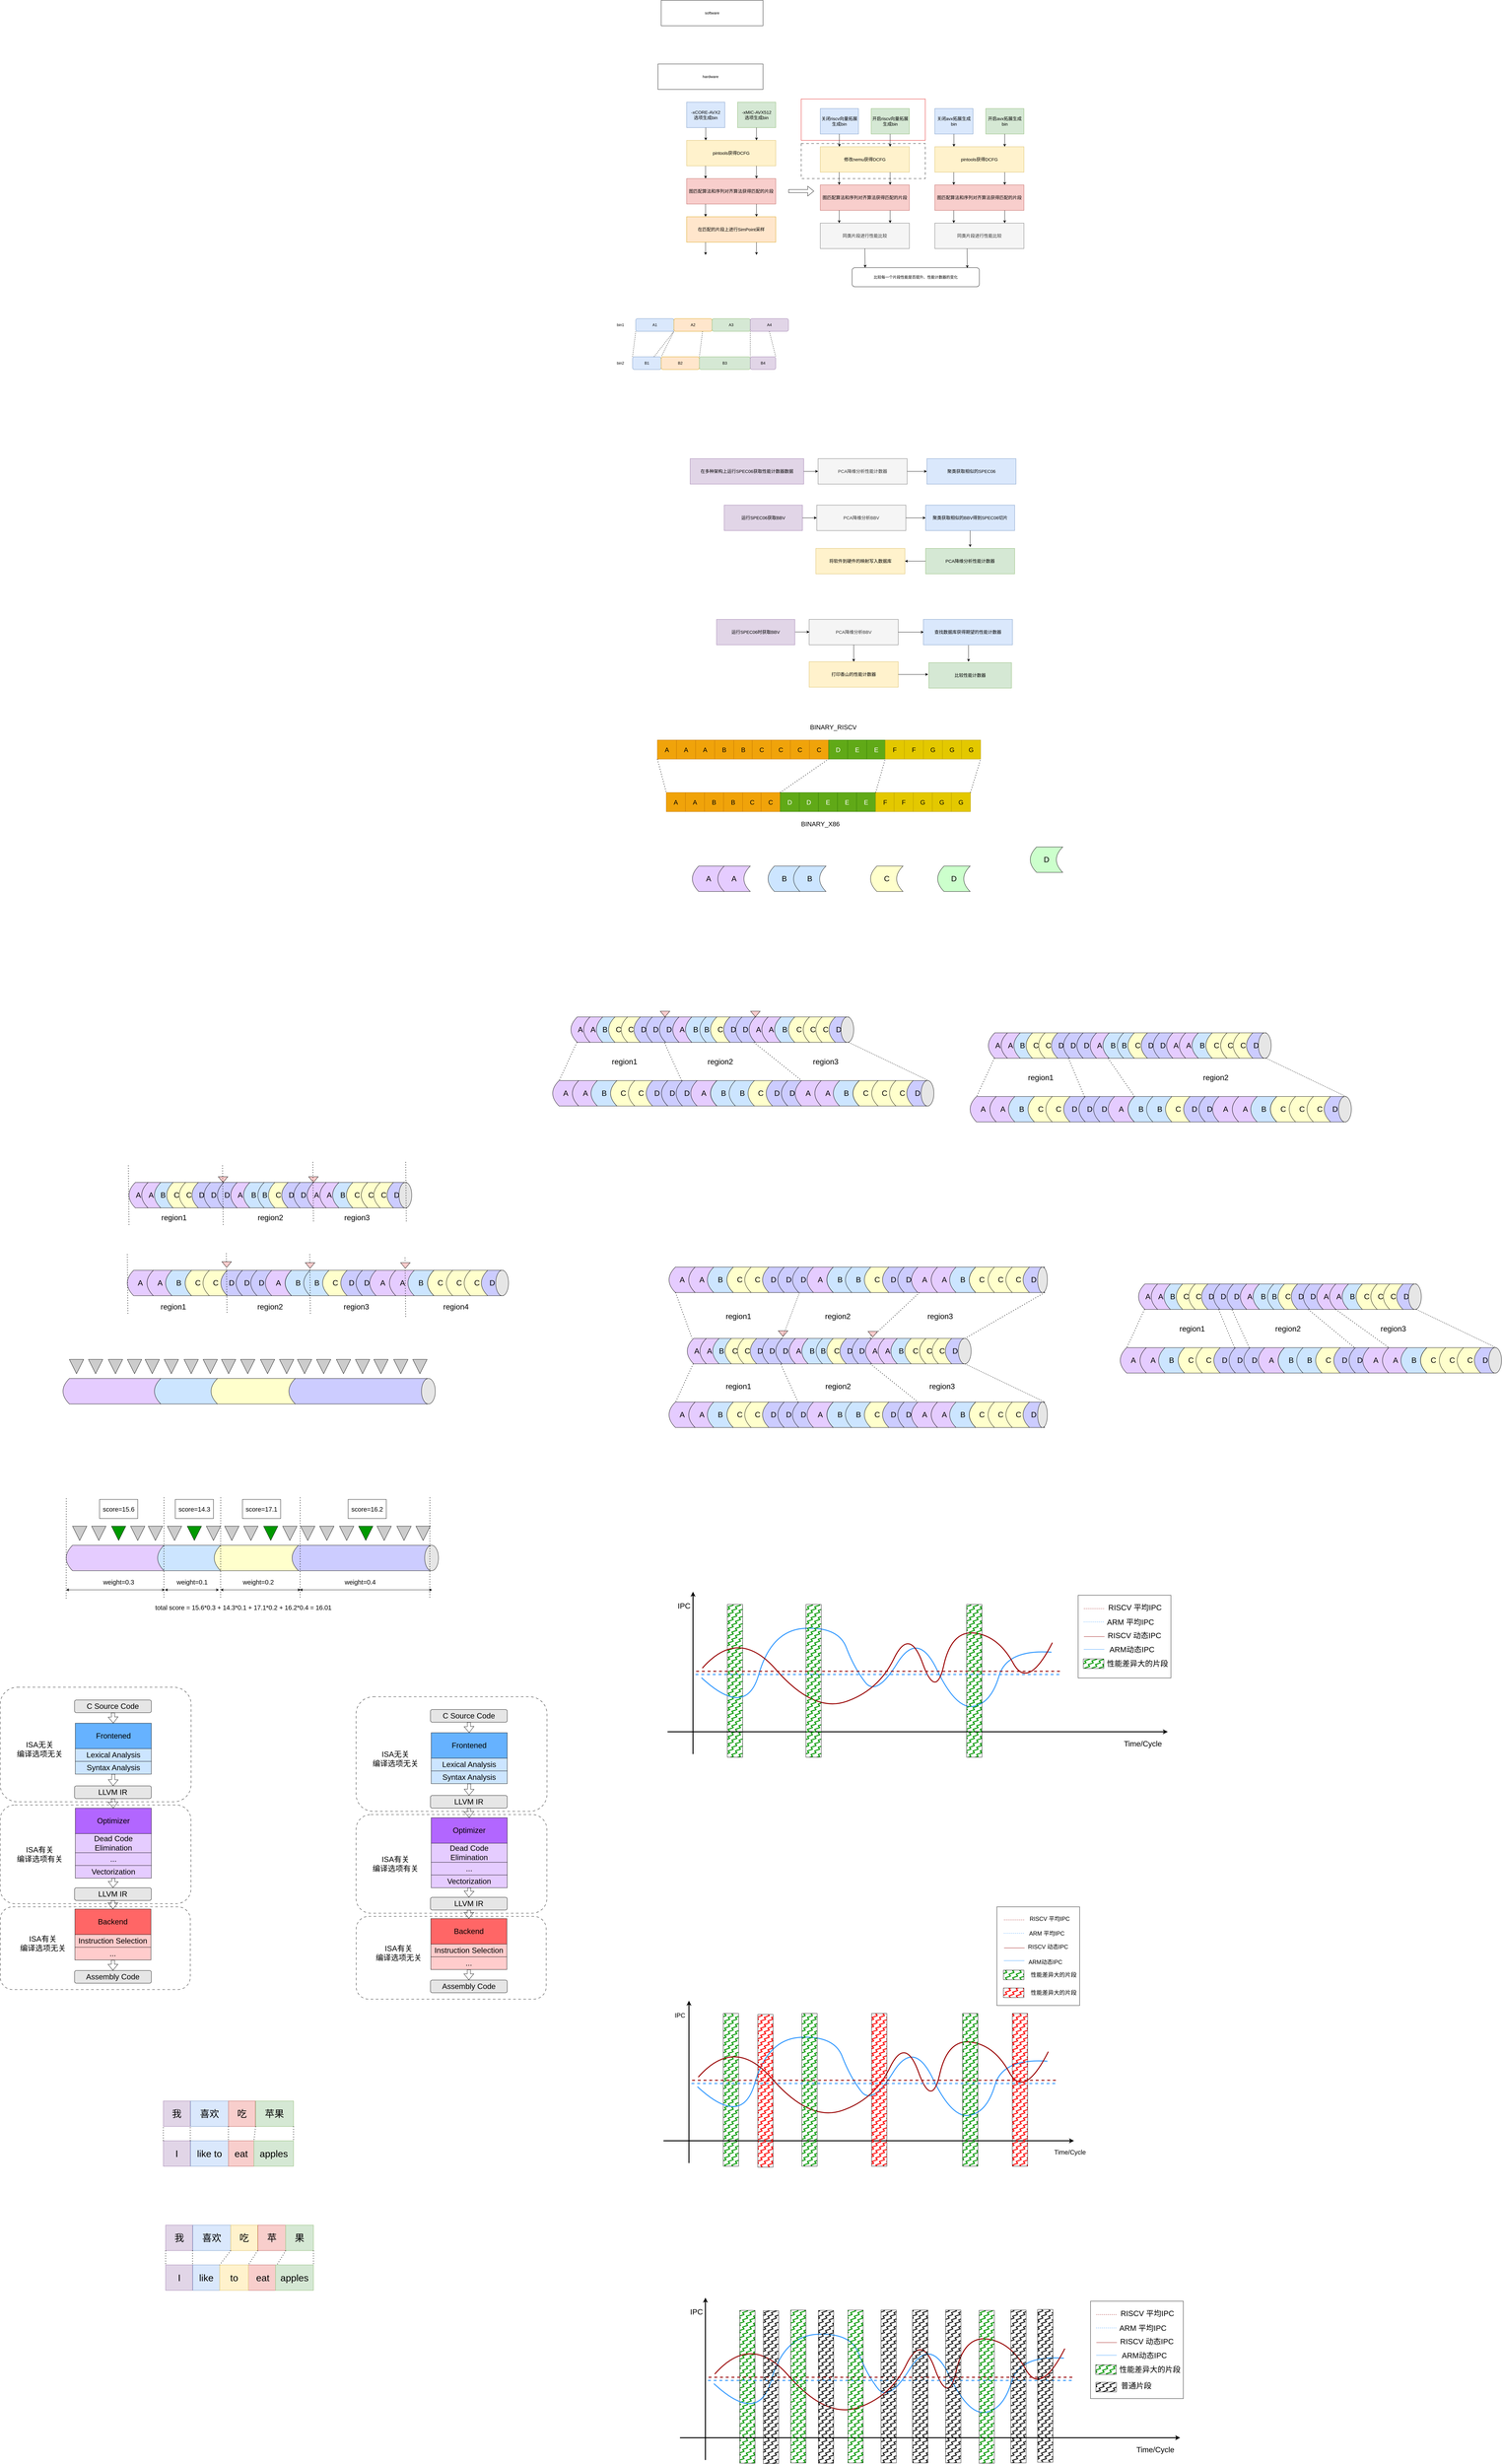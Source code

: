 <mxfile version="25.0.3">
  <diagram name="第 1 页" id="i2iw0MnBpwWRf0WntCYD">
    <mxGraphModel dx="3676" dy="1128" grid="0" gridSize="10" guides="1" tooltips="1" connect="1" arrows="1" fold="1" page="0" pageScale="1" pageWidth="827" pageHeight="1169" math="0" shadow="0">
      <root>
        <mxCell id="0" />
        <mxCell id="1" parent="0" />
        <mxCell id="dYh0cxp7Rpcd_wlFRAOc-487" value="" style="rounded=1;whiteSpace=wrap;html=1;dashed=1;dashPattern=8 8;" parent="1" vertex="1">
          <mxGeometry x="-1877.12" y="6230" width="597.12" height="260" as="geometry" />
        </mxCell>
        <mxCell id="dYh0cxp7Rpcd_wlFRAOc-486" value="" style="rounded=1;whiteSpace=wrap;html=1;dashed=1;dashPattern=8 8;" parent="1" vertex="1">
          <mxGeometry x="-1877.5" y="5910" width="599.62" height="310" as="geometry" />
        </mxCell>
        <mxCell id="dYh0cxp7Rpcd_wlFRAOc-484" value="" style="rounded=1;whiteSpace=wrap;html=1;dashed=1;dashPattern=8 8;" parent="1" vertex="1">
          <mxGeometry x="-1877.5" y="5540" width="600" height="360" as="geometry" />
        </mxCell>
        <mxCell id="dYh0cxp7Rpcd_wlFRAOc-283" value="" style="rounded=0;whiteSpace=wrap;html=1;shadow=0;fillColor=#009900;glass=0;fillStyle=zigzag-line;" parent="1" vertex="1">
          <mxGeometry x="408.01" y="5280" width="47.99" height="480" as="geometry" />
        </mxCell>
        <mxCell id="dYh0cxp7Rpcd_wlFRAOc-266" value="" style="rounded=0;whiteSpace=wrap;html=1;" parent="1" vertex="1">
          <mxGeometry x="1510.38" y="5251" width="291.62" height="260" as="geometry" />
        </mxCell>
        <mxCell id="-V5eyxkP05oD3qSyahIk-59" value="" style="rounded=0;whiteSpace=wrap;html=1;strokeColor=#000000;dashed=1;dashPattern=8 8;" parent="1" vertex="1">
          <mxGeometry x="640" y="690" width="390" height="110" as="geometry" />
        </mxCell>
        <mxCell id="-V5eyxkP05oD3qSyahIk-57" value="" style="rounded=0;whiteSpace=wrap;html=1;strokeColor=#e10909;" parent="1" vertex="1">
          <mxGeometry x="640" y="550" width="390" height="130" as="geometry" />
        </mxCell>
        <mxCell id="-V5eyxkP05oD3qSyahIk-1" value="software" style="rounded=0;whiteSpace=wrap;html=1;" parent="1" vertex="1">
          <mxGeometry x="200" y="240" width="320" height="80" as="geometry" />
        </mxCell>
        <mxCell id="-V5eyxkP05oD3qSyahIk-2" value="hardware" style="rounded=0;whiteSpace=wrap;html=1;" parent="1" vertex="1">
          <mxGeometry x="190" y="440" width="330" height="80" as="geometry" />
        </mxCell>
        <mxCell id="-V5eyxkP05oD3qSyahIk-4" value="&lt;font style=&quot;font-size: 14px;&quot;&gt;pintools获得DCFG&lt;/font&gt;" style="rounded=0;whiteSpace=wrap;html=1;fillColor=#fff2cc;strokeColor=#d6b656;" parent="1" vertex="1">
          <mxGeometry x="280" y="680" width="280" height="80" as="geometry" />
        </mxCell>
        <mxCell id="-V5eyxkP05oD3qSyahIk-5" value="&lt;font style=&quot;font-size: 14px;&quot;&gt;-xCORE-AVX2&lt;/font&gt;&lt;div&gt;&lt;font style=&quot;font-size: 14px;&quot;&gt;选项&lt;/font&gt;&lt;span style=&quot;font-size: 14px; background-color: initial;&quot;&gt;生成bin&lt;/span&gt;&lt;/div&gt;" style="rounded=0;whiteSpace=wrap;html=1;fillColor=#dae8fc;strokeColor=#6c8ebf;" parent="1" vertex="1">
          <mxGeometry x="280" y="560" width="120" height="80" as="geometry" />
        </mxCell>
        <mxCell id="-V5eyxkP05oD3qSyahIk-6" value="&lt;font style=&quot;font-size: 14px;&quot;&gt;-xMIC-AVX512&lt;/font&gt;&lt;div style=&quot;font-size: 14px;&quot;&gt;&lt;font style=&quot;font-size: 14px;&quot;&gt;选项&lt;span style=&quot;background-color: initial;&quot;&gt;生成bin&lt;/span&gt;&lt;/font&gt;&lt;/div&gt;" style="rounded=0;whiteSpace=wrap;html=1;fillColor=#d5e8d4;strokeColor=#82b366;" parent="1" vertex="1">
          <mxGeometry x="440" y="560" width="120" height="80" as="geometry" />
        </mxCell>
        <mxCell id="-V5eyxkP05oD3qSyahIk-7" value="&lt;font style=&quot;font-size: 14px;&quot;&gt;图匹配算法和序列对齐算法获得匹配的片段&lt;/font&gt;" style="rounded=0;whiteSpace=wrap;html=1;fillColor=#f8cecc;strokeColor=#b85450;" parent="1" vertex="1">
          <mxGeometry x="280" y="800" width="280" height="80" as="geometry" />
        </mxCell>
        <mxCell id="-V5eyxkP05oD3qSyahIk-8" value="&lt;font style=&quot;font-size: 14px;&quot;&gt;在匹配的片段上进行SimPoint采样&lt;/font&gt;" style="rounded=0;whiteSpace=wrap;html=1;fillColor=#ffe6cc;strokeColor=#d79b00;" parent="1" vertex="1">
          <mxGeometry x="280" y="920" width="280" height="80" as="geometry" />
        </mxCell>
        <mxCell id="-V5eyxkP05oD3qSyahIk-10" value="&lt;font style=&quot;font-size: 14px;&quot;&gt;在多种架构上运行SPEC06获取性能计数器数据&lt;/font&gt;" style="rounded=0;whiteSpace=wrap;html=1;fillColor=#e1d5e7;strokeColor=#9673a6;" parent="1" vertex="1">
          <mxGeometry x="291" y="1680" width="357" height="80" as="geometry" />
        </mxCell>
        <mxCell id="-V5eyxkP05oD3qSyahIk-11" value="" style="endArrow=classic;html=1;rounded=0;exitX=0.5;exitY=1;exitDx=0;exitDy=0;" parent="1" source="-V5eyxkP05oD3qSyahIk-5" edge="1">
          <mxGeometry width="50" height="50" relative="1" as="geometry">
            <mxPoint x="420" y="710" as="sourcePoint" />
            <mxPoint x="340" y="680" as="targetPoint" />
          </mxGeometry>
        </mxCell>
        <mxCell id="-V5eyxkP05oD3qSyahIk-13" value="" style="endArrow=classic;html=1;rounded=0;exitX=0.5;exitY=1;exitDx=0;exitDy=0;" parent="1" edge="1">
          <mxGeometry width="50" height="50" relative="1" as="geometry">
            <mxPoint x="339.5" y="760" as="sourcePoint" />
            <mxPoint x="339.5" y="800" as="targetPoint" />
          </mxGeometry>
        </mxCell>
        <mxCell id="-V5eyxkP05oD3qSyahIk-16" value="" style="endArrow=classic;html=1;rounded=0;exitX=0.5;exitY=1;exitDx=0;exitDy=0;" parent="1" edge="1">
          <mxGeometry width="50" height="50" relative="1" as="geometry">
            <mxPoint x="499.5" y="640" as="sourcePoint" />
            <mxPoint x="499.5" y="680" as="targetPoint" />
          </mxGeometry>
        </mxCell>
        <mxCell id="-V5eyxkP05oD3qSyahIk-17" value="" style="endArrow=classic;html=1;rounded=0;exitX=0.5;exitY=1;exitDx=0;exitDy=0;" parent="1" edge="1">
          <mxGeometry width="50" height="50" relative="1" as="geometry">
            <mxPoint x="499.5" y="760" as="sourcePoint" />
            <mxPoint x="499.5" y="800" as="targetPoint" />
          </mxGeometry>
        </mxCell>
        <mxCell id="-V5eyxkP05oD3qSyahIk-18" value="" style="endArrow=classic;html=1;rounded=0;exitX=0.5;exitY=1;exitDx=0;exitDy=0;" parent="1" edge="1">
          <mxGeometry width="50" height="50" relative="1" as="geometry">
            <mxPoint x="339.5" y="880" as="sourcePoint" />
            <mxPoint x="339.5" y="920" as="targetPoint" />
          </mxGeometry>
        </mxCell>
        <mxCell id="-V5eyxkP05oD3qSyahIk-19" value="" style="endArrow=classic;html=1;rounded=0;exitX=0.5;exitY=1;exitDx=0;exitDy=0;" parent="1" edge="1">
          <mxGeometry width="50" height="50" relative="1" as="geometry">
            <mxPoint x="339.5" y="1000" as="sourcePoint" />
            <mxPoint x="339.5" y="1040" as="targetPoint" />
          </mxGeometry>
        </mxCell>
        <mxCell id="-V5eyxkP05oD3qSyahIk-20" value="" style="endArrow=classic;html=1;rounded=0;exitX=0.5;exitY=1;exitDx=0;exitDy=0;" parent="1" edge="1">
          <mxGeometry width="50" height="50" relative="1" as="geometry">
            <mxPoint x="499.5" y="880" as="sourcePoint" />
            <mxPoint x="499.5" y="920" as="targetPoint" />
          </mxGeometry>
        </mxCell>
        <mxCell id="-V5eyxkP05oD3qSyahIk-21" value="" style="endArrow=classic;html=1;rounded=0;exitX=0.5;exitY=1;exitDx=0;exitDy=0;" parent="1" edge="1">
          <mxGeometry width="50" height="50" relative="1" as="geometry">
            <mxPoint x="499.5" y="1000" as="sourcePoint" />
            <mxPoint x="499.5" y="1040" as="targetPoint" />
          </mxGeometry>
        </mxCell>
        <mxCell id="-V5eyxkP05oD3qSyahIk-23" value="A1" style="rounded=1;whiteSpace=wrap;html=1;fillColor=#dae8fc;strokeColor=#6c8ebf;" parent="1" vertex="1">
          <mxGeometry x="120" y="1240" width="120" height="40" as="geometry" />
        </mxCell>
        <mxCell id="-V5eyxkP05oD3qSyahIk-24" value="A2" style="rounded=1;whiteSpace=wrap;html=1;fillColor=#ffe6cc;strokeColor=#d79b00;" parent="1" vertex="1">
          <mxGeometry x="240" y="1240" width="120" height="40" as="geometry" />
        </mxCell>
        <mxCell id="-V5eyxkP05oD3qSyahIk-25" value="A3" style="rounded=1;whiteSpace=wrap;html=1;fillColor=#d5e8d4;strokeColor=#82b366;" parent="1" vertex="1">
          <mxGeometry x="360" y="1240" width="120" height="40" as="geometry" />
        </mxCell>
        <mxCell id="-V5eyxkP05oD3qSyahIk-26" value="A4" style="rounded=1;whiteSpace=wrap;html=1;fillColor=#e1d5e7;strokeColor=#9673a6;" parent="1" vertex="1">
          <mxGeometry x="480" y="1240" width="120" height="40" as="geometry" />
        </mxCell>
        <mxCell id="-V5eyxkP05oD3qSyahIk-27" value="B1" style="rounded=1;whiteSpace=wrap;html=1;fillColor=#dae8fc;strokeColor=#6c8ebf;" parent="1" vertex="1">
          <mxGeometry x="110" y="1360" width="90" height="40" as="geometry" />
        </mxCell>
        <mxCell id="-V5eyxkP05oD3qSyahIk-28" value="B2" style="rounded=1;whiteSpace=wrap;html=1;fillColor=#ffe6cc;strokeColor=#d79b00;" parent="1" vertex="1">
          <mxGeometry x="200" y="1360" width="120" height="40" as="geometry" />
        </mxCell>
        <mxCell id="-V5eyxkP05oD3qSyahIk-29" value="B3" style="rounded=1;whiteSpace=wrap;html=1;fillColor=#d5e8d4;strokeColor=#82b366;" parent="1" vertex="1">
          <mxGeometry x="320" y="1360" width="160" height="40" as="geometry" />
        </mxCell>
        <mxCell id="-V5eyxkP05oD3qSyahIk-33" value="B4" style="rounded=1;whiteSpace=wrap;html=1;fillColor=#e1d5e7;strokeColor=#9673a6;" parent="1" vertex="1">
          <mxGeometry x="480" y="1360" width="80" height="40" as="geometry" />
        </mxCell>
        <mxCell id="-V5eyxkP05oD3qSyahIk-34" value="" style="endArrow=none;dashed=1;html=1;rounded=0;exitX=0;exitY=0;exitDx=0;exitDy=0;entryX=0;entryY=1;entryDx=0;entryDy=0;" parent="1" source="-V5eyxkP05oD3qSyahIk-27" target="-V5eyxkP05oD3qSyahIk-23" edge="1">
          <mxGeometry width="50" height="50" relative="1" as="geometry">
            <mxPoint x="420" y="1200" as="sourcePoint" />
            <mxPoint x="470" y="1150" as="targetPoint" />
          </mxGeometry>
        </mxCell>
        <mxCell id="-V5eyxkP05oD3qSyahIk-35" value="" style="endArrow=none;dashed=1;html=1;rounded=0;exitX=0.75;exitY=0;exitDx=0;exitDy=0;entryX=0;entryY=1;entryDx=0;entryDy=0;" parent="1" source="-V5eyxkP05oD3qSyahIk-27" target="-V5eyxkP05oD3qSyahIk-24" edge="1">
          <mxGeometry width="50" height="50" relative="1" as="geometry">
            <mxPoint x="420" y="1200" as="sourcePoint" />
            <mxPoint x="470" y="1150" as="targetPoint" />
          </mxGeometry>
        </mxCell>
        <mxCell id="-V5eyxkP05oD3qSyahIk-38" value="" style="endArrow=none;dashed=1;html=1;rounded=0;exitX=1;exitY=1;exitDx=0;exitDy=0;entryX=0;entryY=0;entryDx=0;entryDy=0;" parent="1" source="-V5eyxkP05oD3qSyahIk-25" target="-V5eyxkP05oD3qSyahIk-33" edge="1">
          <mxGeometry width="50" height="50" relative="1" as="geometry">
            <mxPoint x="420" y="1200" as="sourcePoint" />
            <mxPoint x="470" y="1150" as="targetPoint" />
          </mxGeometry>
        </mxCell>
        <mxCell id="-V5eyxkP05oD3qSyahIk-39" value="" style="endArrow=none;dashed=1;html=1;rounded=0;exitX=0.5;exitY=1;exitDx=0;exitDy=0;entryX=1;entryY=0;entryDx=0;entryDy=0;" parent="1" source="-V5eyxkP05oD3qSyahIk-26" target="-V5eyxkP05oD3qSyahIk-33" edge="1">
          <mxGeometry width="50" height="50" relative="1" as="geometry">
            <mxPoint x="420" y="1200" as="sourcePoint" />
            <mxPoint x="470" y="1150" as="targetPoint" />
          </mxGeometry>
        </mxCell>
        <mxCell id="-V5eyxkP05oD3qSyahIk-40" value="bin1" style="text;html=1;align=center;verticalAlign=middle;whiteSpace=wrap;rounded=0;" parent="1" vertex="1">
          <mxGeometry x="42" y="1245" width="60" height="30" as="geometry" />
        </mxCell>
        <mxCell id="-V5eyxkP05oD3qSyahIk-41" value="bin2" style="text;html=1;align=center;verticalAlign=middle;whiteSpace=wrap;rounded=0;" parent="1" vertex="1">
          <mxGeometry x="42" y="1365" width="60" height="30" as="geometry" />
        </mxCell>
        <mxCell id="-V5eyxkP05oD3qSyahIk-42" value="" style="shape=flexArrow;endArrow=classic;html=1;rounded=0;" parent="1" edge="1">
          <mxGeometry width="50" height="50" relative="1" as="geometry">
            <mxPoint x="600" y="839.5" as="sourcePoint" />
            <mxPoint x="680" y="839.5" as="targetPoint" />
          </mxGeometry>
        </mxCell>
        <mxCell id="-V5eyxkP05oD3qSyahIk-43" value="&lt;span style=&quot;font-size: 14px;&quot;&gt;修改nemu获得DCFG&lt;/span&gt;" style="rounded=0;whiteSpace=wrap;html=1;fillColor=#fff2cc;strokeColor=#d6b656;" parent="1" vertex="1">
          <mxGeometry x="700" y="700" width="280" height="80" as="geometry" />
        </mxCell>
        <mxCell id="-V5eyxkP05oD3qSyahIk-44" value="&lt;span style=&quot;font-size: 14px;&quot;&gt;关闭riscv向量拓展生成bin&lt;/span&gt;" style="rounded=0;whiteSpace=wrap;html=1;fillColor=#dae8fc;strokeColor=#6c8ebf;" parent="1" vertex="1">
          <mxGeometry x="700" y="580" width="120" height="80" as="geometry" />
        </mxCell>
        <mxCell id="-V5eyxkP05oD3qSyahIk-45" value="&lt;span style=&quot;font-size: 14px;&quot;&gt;开启riscv向量拓展生成bin&lt;/span&gt;" style="rounded=0;whiteSpace=wrap;html=1;fillColor=#d5e8d4;strokeColor=#82b366;" parent="1" vertex="1">
          <mxGeometry x="860" y="580" width="120" height="80" as="geometry" />
        </mxCell>
        <mxCell id="-V5eyxkP05oD3qSyahIk-46" value="&lt;font style=&quot;font-size: 14px;&quot;&gt;图匹配算法和序列对齐算法获得匹配的片段&lt;/font&gt;" style="rounded=0;whiteSpace=wrap;html=1;fillColor=#f8cecc;strokeColor=#b85450;" parent="1" vertex="1">
          <mxGeometry x="700" y="820" width="280" height="80" as="geometry" />
        </mxCell>
        <mxCell id="-V5eyxkP05oD3qSyahIk-47" value="&lt;span style=&quot;font-size: 14px;&quot;&gt;同类片段进行性能比较&lt;/span&gt;" style="rounded=0;whiteSpace=wrap;html=1;fillColor=#f5f5f5;strokeColor=#666666;fontColor=#333333;" parent="1" vertex="1">
          <mxGeometry x="700" y="940" width="280" height="80" as="geometry" />
        </mxCell>
        <mxCell id="-V5eyxkP05oD3qSyahIk-49" value="" style="endArrow=classic;html=1;rounded=0;exitX=0.5;exitY=1;exitDx=0;exitDy=0;" parent="1" source="-V5eyxkP05oD3qSyahIk-44" edge="1">
          <mxGeometry width="50" height="50" relative="1" as="geometry">
            <mxPoint x="840" y="730" as="sourcePoint" />
            <mxPoint x="760" y="700" as="targetPoint" />
          </mxGeometry>
        </mxCell>
        <mxCell id="-V5eyxkP05oD3qSyahIk-50" value="" style="endArrow=classic;html=1;rounded=0;exitX=0.5;exitY=1;exitDx=0;exitDy=0;" parent="1" edge="1">
          <mxGeometry width="50" height="50" relative="1" as="geometry">
            <mxPoint x="759.5" y="780" as="sourcePoint" />
            <mxPoint x="759.5" y="820" as="targetPoint" />
          </mxGeometry>
        </mxCell>
        <mxCell id="-V5eyxkP05oD3qSyahIk-51" value="" style="endArrow=classic;html=1;rounded=0;exitX=0.5;exitY=1;exitDx=0;exitDy=0;" parent="1" edge="1">
          <mxGeometry width="50" height="50" relative="1" as="geometry">
            <mxPoint x="919.5" y="660" as="sourcePoint" />
            <mxPoint x="919.5" y="700" as="targetPoint" />
          </mxGeometry>
        </mxCell>
        <mxCell id="-V5eyxkP05oD3qSyahIk-52" value="" style="endArrow=classic;html=1;rounded=0;exitX=0.5;exitY=1;exitDx=0;exitDy=0;" parent="1" edge="1">
          <mxGeometry width="50" height="50" relative="1" as="geometry">
            <mxPoint x="919.5" y="780" as="sourcePoint" />
            <mxPoint x="919.5" y="820" as="targetPoint" />
          </mxGeometry>
        </mxCell>
        <mxCell id="-V5eyxkP05oD3qSyahIk-53" value="" style="endArrow=classic;html=1;rounded=0;exitX=0.5;exitY=1;exitDx=0;exitDy=0;" parent="1" edge="1">
          <mxGeometry width="50" height="50" relative="1" as="geometry">
            <mxPoint x="759.5" y="900" as="sourcePoint" />
            <mxPoint x="759.5" y="940" as="targetPoint" />
          </mxGeometry>
        </mxCell>
        <mxCell id="-V5eyxkP05oD3qSyahIk-55" value="" style="endArrow=classic;html=1;rounded=0;exitX=0.5;exitY=1;exitDx=0;exitDy=0;" parent="1" edge="1">
          <mxGeometry width="50" height="50" relative="1" as="geometry">
            <mxPoint x="919.5" y="900" as="sourcePoint" />
            <mxPoint x="919.5" y="940" as="targetPoint" />
          </mxGeometry>
        </mxCell>
        <mxCell id="-V5eyxkP05oD3qSyahIk-62" value="&lt;span style=&quot;font-size: 14px;&quot;&gt;pintools获得DCFG&lt;/span&gt;" style="rounded=0;whiteSpace=wrap;html=1;fillColor=#fff2cc;strokeColor=#d6b656;" parent="1" vertex="1">
          <mxGeometry x="1060" y="700" width="280" height="80" as="geometry" />
        </mxCell>
        <mxCell id="-V5eyxkP05oD3qSyahIk-63" value="&lt;span style=&quot;font-size: 14px;&quot;&gt;关闭avx拓展生成bin&lt;/span&gt;" style="rounded=0;whiteSpace=wrap;html=1;fillColor=#dae8fc;strokeColor=#6c8ebf;" parent="1" vertex="1">
          <mxGeometry x="1060" y="580" width="120" height="80" as="geometry" />
        </mxCell>
        <mxCell id="-V5eyxkP05oD3qSyahIk-64" value="&lt;span style=&quot;font-size: 14px;&quot;&gt;开启avx拓展生成bin&lt;/span&gt;" style="rounded=0;whiteSpace=wrap;html=1;fillColor=#d5e8d4;strokeColor=#82b366;" parent="1" vertex="1">
          <mxGeometry x="1220" y="580" width="120" height="80" as="geometry" />
        </mxCell>
        <mxCell id="-V5eyxkP05oD3qSyahIk-65" value="&lt;font style=&quot;font-size: 14px;&quot;&gt;图匹配算法和序列对齐算法获得匹配的片段&lt;/font&gt;" style="rounded=0;whiteSpace=wrap;html=1;fillColor=#f8cecc;strokeColor=#b85450;" parent="1" vertex="1">
          <mxGeometry x="1060" y="820" width="280" height="80" as="geometry" />
        </mxCell>
        <mxCell id="-V5eyxkP05oD3qSyahIk-66" value="&lt;span style=&quot;font-size: 14px;&quot;&gt;同类片段进行性能比较&lt;/span&gt;" style="rounded=0;whiteSpace=wrap;html=1;fillColor=#f5f5f5;strokeColor=#666666;fontColor=#333333;" parent="1" vertex="1">
          <mxGeometry x="1060" y="940" width="280" height="80" as="geometry" />
        </mxCell>
        <mxCell id="-V5eyxkP05oD3qSyahIk-67" value="" style="endArrow=classic;html=1;rounded=0;exitX=0.5;exitY=1;exitDx=0;exitDy=0;" parent="1" source="-V5eyxkP05oD3qSyahIk-63" edge="1">
          <mxGeometry width="50" height="50" relative="1" as="geometry">
            <mxPoint x="1200" y="730" as="sourcePoint" />
            <mxPoint x="1120" y="700" as="targetPoint" />
          </mxGeometry>
        </mxCell>
        <mxCell id="-V5eyxkP05oD3qSyahIk-68" value="" style="endArrow=classic;html=1;rounded=0;exitX=0.5;exitY=1;exitDx=0;exitDy=0;" parent="1" edge="1">
          <mxGeometry width="50" height="50" relative="1" as="geometry">
            <mxPoint x="1119.5" y="780" as="sourcePoint" />
            <mxPoint x="1119.5" y="820" as="targetPoint" />
          </mxGeometry>
        </mxCell>
        <mxCell id="-V5eyxkP05oD3qSyahIk-69" value="" style="endArrow=classic;html=1;rounded=0;exitX=0.5;exitY=1;exitDx=0;exitDy=0;" parent="1" edge="1">
          <mxGeometry width="50" height="50" relative="1" as="geometry">
            <mxPoint x="1279.5" y="660" as="sourcePoint" />
            <mxPoint x="1279.5" y="700" as="targetPoint" />
          </mxGeometry>
        </mxCell>
        <mxCell id="-V5eyxkP05oD3qSyahIk-70" value="" style="endArrow=classic;html=1;rounded=0;exitX=0.5;exitY=1;exitDx=0;exitDy=0;" parent="1" edge="1">
          <mxGeometry width="50" height="50" relative="1" as="geometry">
            <mxPoint x="1279.5" y="780" as="sourcePoint" />
            <mxPoint x="1279.5" y="820" as="targetPoint" />
          </mxGeometry>
        </mxCell>
        <mxCell id="-V5eyxkP05oD3qSyahIk-71" value="" style="endArrow=classic;html=1;rounded=0;exitX=0.5;exitY=1;exitDx=0;exitDy=0;" parent="1" edge="1">
          <mxGeometry width="50" height="50" relative="1" as="geometry">
            <mxPoint x="1119.5" y="900" as="sourcePoint" />
            <mxPoint x="1119.5" y="940" as="targetPoint" />
          </mxGeometry>
        </mxCell>
        <mxCell id="-V5eyxkP05oD3qSyahIk-72" value="" style="endArrow=classic;html=1;rounded=0;exitX=0.5;exitY=1;exitDx=0;exitDy=0;" parent="1" edge="1">
          <mxGeometry width="50" height="50" relative="1" as="geometry">
            <mxPoint x="1279.5" y="900" as="sourcePoint" />
            <mxPoint x="1279.5" y="940" as="targetPoint" />
          </mxGeometry>
        </mxCell>
        <mxCell id="-V5eyxkP05oD3qSyahIk-74" value="比较每一个片段性能是否提升、性能计数器的变化" style="rounded=1;whiteSpace=wrap;html=1;" parent="1" vertex="1">
          <mxGeometry x="800" y="1080" width="400" height="60" as="geometry" />
        </mxCell>
        <mxCell id="-V5eyxkP05oD3qSyahIk-75" value="" style="endArrow=classic;html=1;rounded=0;exitX=0.5;exitY=1;exitDx=0;exitDy=0;" parent="1" source="-V5eyxkP05oD3qSyahIk-47" edge="1">
          <mxGeometry width="50" height="50" relative="1" as="geometry">
            <mxPoint x="910" y="910" as="sourcePoint" />
            <mxPoint x="841" y="1080" as="targetPoint" />
          </mxGeometry>
        </mxCell>
        <mxCell id="-V5eyxkP05oD3qSyahIk-76" value="" style="endArrow=classic;html=1;rounded=0;exitX=0.362;exitY=1;exitDx=0;exitDy=0;exitPerimeter=0;entryX=0.905;entryY=0.022;entryDx=0;entryDy=0;entryPerimeter=0;" parent="1" source="-V5eyxkP05oD3qSyahIk-66" target="-V5eyxkP05oD3qSyahIk-74" edge="1">
          <mxGeometry width="50" height="50" relative="1" as="geometry">
            <mxPoint x="910" y="910" as="sourcePoint" />
            <mxPoint x="960" y="860" as="targetPoint" />
          </mxGeometry>
        </mxCell>
        <mxCell id="-V5eyxkP05oD3qSyahIk-77" value="" style="endArrow=none;dashed=1;html=1;rounded=0;exitX=0;exitY=1;exitDx=0;exitDy=0;entryX=0;entryY=0;entryDx=0;entryDy=0;" parent="1" source="-V5eyxkP05oD3qSyahIk-24" target="-V5eyxkP05oD3qSyahIk-28" edge="1">
          <mxGeometry width="50" height="50" relative="1" as="geometry">
            <mxPoint x="569" y="1058" as="sourcePoint" />
            <mxPoint x="619" y="1008" as="targetPoint" />
          </mxGeometry>
        </mxCell>
        <mxCell id="-V5eyxkP05oD3qSyahIk-78" value="" style="endArrow=none;dashed=1;html=1;rounded=0;exitX=0.75;exitY=1;exitDx=0;exitDy=0;entryX=1;entryY=0;entryDx=0;entryDy=0;" parent="1" source="-V5eyxkP05oD3qSyahIk-24" target="-V5eyxkP05oD3qSyahIk-28" edge="1">
          <mxGeometry width="50" height="50" relative="1" as="geometry">
            <mxPoint x="250" y="1290" as="sourcePoint" />
            <mxPoint x="210" y="1370" as="targetPoint" />
          </mxGeometry>
        </mxCell>
        <mxCell id="zMGi11s-x-DDY7156axo-2" value="&lt;span style=&quot;font-size: 14px;&quot;&gt;PCA降维分析性能计数器&lt;/span&gt;" style="rounded=0;whiteSpace=wrap;html=1;fillColor=#f5f5f5;strokeColor=#666666;fontColor=#333333;" parent="1" vertex="1">
          <mxGeometry x="693" y="1680" width="280" height="80" as="geometry" />
        </mxCell>
        <mxCell id="zMGi11s-x-DDY7156axo-3" value="&lt;span style=&quot;font-size: 14px;&quot;&gt;聚类获取相似的SPEC06&lt;/span&gt;" style="rounded=0;whiteSpace=wrap;html=1;fillColor=#dae8fc;strokeColor=#6c8ebf;" parent="1" vertex="1">
          <mxGeometry x="1035" y="1680" width="280" height="80" as="geometry" />
        </mxCell>
        <mxCell id="zMGi11s-x-DDY7156axo-4" value="&lt;font style=&quot;font-size: 14px;&quot;&gt;运行SPEC06获取BBV&lt;/font&gt;" style="rounded=0;whiteSpace=wrap;html=1;fillColor=#e1d5e7;strokeColor=#9673a6;" parent="1" vertex="1">
          <mxGeometry x="398" y="1826" width="246" height="80" as="geometry" />
        </mxCell>
        <mxCell id="zMGi11s-x-DDY7156axo-5" value="&lt;span style=&quot;font-size: 14px;&quot;&gt;PCA降维分析BBV&lt;/span&gt;" style="rounded=0;whiteSpace=wrap;html=1;fillColor=#f5f5f5;strokeColor=#666666;fontColor=#333333;" parent="1" vertex="1">
          <mxGeometry x="689" y="1826" width="280" height="80" as="geometry" />
        </mxCell>
        <mxCell id="zMGi11s-x-DDY7156axo-6" value="&lt;span style=&quot;font-size: 14px;&quot;&gt;聚类获取相似的BBV得到SPEC06切片&lt;/span&gt;" style="rounded=0;whiteSpace=wrap;html=1;fillColor=#dae8fc;strokeColor=#6c8ebf;" parent="1" vertex="1">
          <mxGeometry x="1031" y="1826" width="280" height="80" as="geometry" />
        </mxCell>
        <mxCell id="zMGi11s-x-DDY7156axo-7" value="" style="endArrow=classic;html=1;rounded=0;exitX=1;exitY=0.5;exitDx=0;exitDy=0;entryX=0;entryY=0.5;entryDx=0;entryDy=0;" parent="1" source="-V5eyxkP05oD3qSyahIk-10" target="zMGi11s-x-DDY7156axo-2" edge="1">
          <mxGeometry width="50" height="50" relative="1" as="geometry">
            <mxPoint x="794" y="1656" as="sourcePoint" />
            <mxPoint x="844" y="1606" as="targetPoint" />
          </mxGeometry>
        </mxCell>
        <mxCell id="zMGi11s-x-DDY7156axo-8" value="" style="endArrow=classic;html=1;rounded=0;exitX=1;exitY=0.5;exitDx=0;exitDy=0;entryX=0;entryY=0.5;entryDx=0;entryDy=0;" parent="1" source="zMGi11s-x-DDY7156axo-2" target="zMGi11s-x-DDY7156axo-3" edge="1">
          <mxGeometry width="50" height="50" relative="1" as="geometry">
            <mxPoint x="794" y="1656" as="sourcePoint" />
            <mxPoint x="844" y="1606" as="targetPoint" />
          </mxGeometry>
        </mxCell>
        <mxCell id="zMGi11s-x-DDY7156axo-9" value="" style="endArrow=classic;html=1;rounded=0;exitX=1;exitY=0.5;exitDx=0;exitDy=0;entryX=0;entryY=0.5;entryDx=0;entryDy=0;" parent="1" source="zMGi11s-x-DDY7156axo-4" target="zMGi11s-x-DDY7156axo-5" edge="1">
          <mxGeometry width="50" height="50" relative="1" as="geometry">
            <mxPoint x="794" y="1656" as="sourcePoint" />
            <mxPoint x="844" y="1606" as="targetPoint" />
          </mxGeometry>
        </mxCell>
        <mxCell id="zMGi11s-x-DDY7156axo-10" value="" style="endArrow=classic;html=1;rounded=0;exitX=1;exitY=0.5;exitDx=0;exitDy=0;entryX=0;entryY=0.5;entryDx=0;entryDy=0;" parent="1" source="zMGi11s-x-DDY7156axo-5" target="zMGi11s-x-DDY7156axo-6" edge="1">
          <mxGeometry width="50" height="50" relative="1" as="geometry">
            <mxPoint x="794" y="1656" as="sourcePoint" />
            <mxPoint x="844" y="1606" as="targetPoint" />
          </mxGeometry>
        </mxCell>
        <mxCell id="zMGi11s-x-DDY7156axo-11" value="" style="endArrow=classic;html=1;rounded=0;exitX=0.5;exitY=1;exitDx=0;exitDy=0;" parent="1" source="zMGi11s-x-DDY7156axo-6" edge="1">
          <mxGeometry width="50" height="50" relative="1" as="geometry">
            <mxPoint x="794" y="1656" as="sourcePoint" />
            <mxPoint x="1171" y="1958" as="targetPoint" />
          </mxGeometry>
        </mxCell>
        <mxCell id="zMGi11s-x-DDY7156axo-12" value="&lt;span style=&quot;font-size: 14px;&quot;&gt;PCA降维分析性能计数器&lt;/span&gt;" style="rounded=0;whiteSpace=wrap;html=1;fillColor=#d5e8d4;strokeColor=#82b366;" parent="1" vertex="1">
          <mxGeometry x="1031" y="1962" width="280" height="80" as="geometry" />
        </mxCell>
        <mxCell id="zMGi11s-x-DDY7156axo-13" value="" style="endArrow=classic;html=1;rounded=0;exitX=0;exitY=0.5;exitDx=0;exitDy=0;" parent="1" source="zMGi11s-x-DDY7156axo-12" target="zMGi11s-x-DDY7156axo-14" edge="1">
          <mxGeometry width="50" height="50" relative="1" as="geometry">
            <mxPoint x="794" y="1656" as="sourcePoint" />
            <mxPoint x="844" y="1606" as="targetPoint" />
          </mxGeometry>
        </mxCell>
        <mxCell id="zMGi11s-x-DDY7156axo-14" value="&lt;span style=&quot;font-size: 14px;&quot;&gt;将软件到硬件的映射写入数据库&lt;/span&gt;" style="rounded=0;whiteSpace=wrap;html=1;fillColor=#fff2cc;strokeColor=#d6b656;" parent="1" vertex="1">
          <mxGeometry x="686" y="1962" width="280" height="80" as="geometry" />
        </mxCell>
        <mxCell id="zMGi11s-x-DDY7156axo-15" value="&lt;font style=&quot;font-size: 14px;&quot;&gt;运行SPEC06时获取BBV&lt;/font&gt;" style="rounded=0;whiteSpace=wrap;html=1;fillColor=#e1d5e7;strokeColor=#9673a6;" parent="1" vertex="1">
          <mxGeometry x="374" y="2185" width="246" height="80" as="geometry" />
        </mxCell>
        <mxCell id="zMGi11s-x-DDY7156axo-17" value="&lt;span style=&quot;font-size: 14px;&quot;&gt;PCA降维分析BBV&lt;/span&gt;" style="rounded=0;whiteSpace=wrap;html=1;fillColor=#f5f5f5;strokeColor=#666666;fontColor=#333333;" parent="1" vertex="1">
          <mxGeometry x="665" y="2185" width="280" height="80" as="geometry" />
        </mxCell>
        <mxCell id="zMGi11s-x-DDY7156axo-18" value="" style="endArrow=classic;html=1;rounded=0;exitX=1;exitY=0.5;exitDx=0;exitDy=0;" parent="1" source="zMGi11s-x-DDY7156axo-17" edge="1">
          <mxGeometry width="50" height="50" relative="1" as="geometry">
            <mxPoint x="794" y="1989" as="sourcePoint" />
            <mxPoint x="1025" y="2225" as="targetPoint" />
          </mxGeometry>
        </mxCell>
        <mxCell id="zMGi11s-x-DDY7156axo-19" value="&lt;span style=&quot;font-size: 14px;&quot;&gt;查找数据库获得期望的性能计数器&lt;/span&gt;" style="rounded=0;whiteSpace=wrap;html=1;fillColor=#dae8fc;strokeColor=#6c8ebf;" parent="1" vertex="1">
          <mxGeometry x="1024" y="2185" width="280" height="80" as="geometry" />
        </mxCell>
        <mxCell id="zMGi11s-x-DDY7156axo-20" value="&lt;span style=&quot;font-size: 14px;&quot;&gt;打印香山的性能计数器&lt;/span&gt;" style="rounded=0;whiteSpace=wrap;html=1;fillColor=#fff2cc;strokeColor=#d6b656;" parent="1" vertex="1">
          <mxGeometry x="665" y="2318" width="280" height="80" as="geometry" />
        </mxCell>
        <mxCell id="zMGi11s-x-DDY7156axo-21" value="" style="endArrow=classic;html=1;rounded=0;exitX=0.5;exitY=1;exitDx=0;exitDy=0;entryX=0.5;entryY=0;entryDx=0;entryDy=0;" parent="1" source="zMGi11s-x-DDY7156axo-17" target="zMGi11s-x-DDY7156axo-20" edge="1">
          <mxGeometry width="50" height="50" relative="1" as="geometry">
            <mxPoint x="794" y="1989" as="sourcePoint" />
            <mxPoint x="844" y="1939" as="targetPoint" />
          </mxGeometry>
        </mxCell>
        <mxCell id="zMGi11s-x-DDY7156axo-22" value="" style="endArrow=classic;html=1;rounded=0;exitX=1;exitY=0.5;exitDx=0;exitDy=0;entryX=0;entryY=0.5;entryDx=0;entryDy=0;" parent="1" edge="1">
          <mxGeometry width="50" height="50" relative="1" as="geometry">
            <mxPoint x="621" y="2224.5" as="sourcePoint" />
            <mxPoint x="666" y="2224.5" as="targetPoint" />
          </mxGeometry>
        </mxCell>
        <mxCell id="zMGi11s-x-DDY7156axo-23" value="" style="endArrow=classic;html=1;rounded=0;exitX=1;exitY=0.5;exitDx=0;exitDy=0;" parent="1" source="zMGi11s-x-DDY7156axo-20" edge="1">
          <mxGeometry width="50" height="50" relative="1" as="geometry">
            <mxPoint x="794" y="1989" as="sourcePoint" />
            <mxPoint x="1039" y="2358" as="targetPoint" />
          </mxGeometry>
        </mxCell>
        <mxCell id="zMGi11s-x-DDY7156axo-25" value="&lt;span style=&quot;font-size: 14px;&quot;&gt;比较性能计数器&lt;/span&gt;" style="rounded=0;whiteSpace=wrap;html=1;fillColor=#d5e8d4;strokeColor=#82b366;" parent="1" vertex="1">
          <mxGeometry x="1041" y="2321" width="260" height="80" as="geometry" />
        </mxCell>
        <mxCell id="zMGi11s-x-DDY7156axo-26" value="" style="endArrow=classic;html=1;rounded=0;exitX=0.5;exitY=1;exitDx=0;exitDy=0;" parent="1" edge="1">
          <mxGeometry width="50" height="50" relative="1" as="geometry">
            <mxPoint x="1166" y="2266" as="sourcePoint" />
            <mxPoint x="1166" y="2318" as="targetPoint" />
          </mxGeometry>
        </mxCell>
        <mxCell id="VeOJp4WCpLSbKDR9wH39-1" value="&lt;font style=&quot;font-size: 20px;&quot;&gt;A&lt;/font&gt;" style="rounded=0;whiteSpace=wrap;html=1;fillColor=#f0a30a;fontColor=#000000;strokeColor=#BD7000;" parent="1" vertex="1">
          <mxGeometry x="188" y="2564" width="60" height="60" as="geometry" />
        </mxCell>
        <mxCell id="VeOJp4WCpLSbKDR9wH39-5" value="&lt;font style=&quot;font-size: 20px;&quot;&gt;A&lt;/font&gt;" style="rounded=0;whiteSpace=wrap;html=1;fillColor=#f0a30a;fontColor=#000000;strokeColor=#BD7000;" parent="1" vertex="1">
          <mxGeometry x="248" y="2564" width="60" height="60" as="geometry" />
        </mxCell>
        <mxCell id="VeOJp4WCpLSbKDR9wH39-6" value="&lt;font style=&quot;font-size: 20px;&quot;&gt;A&lt;/font&gt;" style="rounded=0;whiteSpace=wrap;html=1;fillColor=#f0a30a;fontColor=#000000;strokeColor=#BD7000;" parent="1" vertex="1">
          <mxGeometry x="308" y="2564" width="60" height="60" as="geometry" />
        </mxCell>
        <mxCell id="VeOJp4WCpLSbKDR9wH39-7" value="&lt;font style=&quot;font-size: 20px;&quot;&gt;B&lt;/font&gt;" style="rounded=0;whiteSpace=wrap;html=1;fillColor=#f0a30a;fontColor=#000000;strokeColor=#BD7000;" parent="1" vertex="1">
          <mxGeometry x="368" y="2564" width="60" height="60" as="geometry" />
        </mxCell>
        <mxCell id="VeOJp4WCpLSbKDR9wH39-8" value="&lt;font style=&quot;font-size: 20px;&quot;&gt;B&lt;/font&gt;" style="rounded=0;whiteSpace=wrap;html=1;fillColor=#f0a30a;fontColor=#000000;strokeColor=#BD7000;" parent="1" vertex="1">
          <mxGeometry x="428" y="2564" width="60" height="60" as="geometry" />
        </mxCell>
        <mxCell id="VeOJp4WCpLSbKDR9wH39-9" value="&lt;font style=&quot;font-size: 20px;&quot;&gt;C&lt;/font&gt;" style="rounded=0;whiteSpace=wrap;html=1;fillColor=#f0a30a;fontColor=#000000;strokeColor=#BD7000;" parent="1" vertex="1">
          <mxGeometry x="486" y="2564" width="60" height="60" as="geometry" />
        </mxCell>
        <mxCell id="VeOJp4WCpLSbKDR9wH39-10" value="&lt;font style=&quot;font-size: 20px;&quot;&gt;C&lt;/font&gt;" style="rounded=0;whiteSpace=wrap;html=1;fillColor=#f0a30a;fontColor=#000000;strokeColor=#BD7000;" parent="1" vertex="1">
          <mxGeometry x="546" y="2564" width="60" height="60" as="geometry" />
        </mxCell>
        <mxCell id="VeOJp4WCpLSbKDR9wH39-11" value="&lt;font style=&quot;font-size: 20px;&quot;&gt;C&lt;/font&gt;" style="rounded=0;whiteSpace=wrap;html=1;fillColor=#f0a30a;fontColor=#000000;strokeColor=#BD7000;" parent="1" vertex="1">
          <mxGeometry x="606" y="2564" width="60" height="60" as="geometry" />
        </mxCell>
        <mxCell id="VeOJp4WCpLSbKDR9wH39-12" value="&lt;font style=&quot;font-size: 20px;&quot;&gt;C&lt;/font&gt;" style="rounded=0;whiteSpace=wrap;html=1;fillColor=#f0a30a;fontColor=#000000;strokeColor=#BD7000;" parent="1" vertex="1">
          <mxGeometry x="666" y="2564" width="60" height="60" as="geometry" />
        </mxCell>
        <mxCell id="VeOJp4WCpLSbKDR9wH39-13" value="&lt;font style=&quot;font-size: 20px;&quot;&gt;D&lt;/font&gt;" style="rounded=0;whiteSpace=wrap;html=1;fillColor=#60a917;fontColor=#ffffff;strokeColor=#2D7600;" parent="1" vertex="1">
          <mxGeometry x="726" y="2564" width="60" height="60" as="geometry" />
        </mxCell>
        <mxCell id="VeOJp4WCpLSbKDR9wH39-14" value="&lt;font style=&quot;font-size: 20px;&quot;&gt;E&lt;/font&gt;" style="rounded=0;whiteSpace=wrap;html=1;fillColor=#60a917;fontColor=#ffffff;strokeColor=#2D7600;" parent="1" vertex="1">
          <mxGeometry x="786" y="2564" width="60" height="60" as="geometry" />
        </mxCell>
        <mxCell id="VeOJp4WCpLSbKDR9wH39-15" value="&lt;font style=&quot;font-size: 20px;&quot;&gt;E&lt;/font&gt;" style="rounded=0;whiteSpace=wrap;html=1;fillColor=#60a917;fontColor=#ffffff;strokeColor=#2D7600;" parent="1" vertex="1">
          <mxGeometry x="846" y="2564" width="60" height="60" as="geometry" />
        </mxCell>
        <mxCell id="VeOJp4WCpLSbKDR9wH39-16" value="&lt;font style=&quot;font-size: 20px;&quot;&gt;F&lt;/font&gt;" style="rounded=0;whiteSpace=wrap;html=1;fillColor=#e3c800;fontColor=#000000;strokeColor=#B09500;" parent="1" vertex="1">
          <mxGeometry x="904" y="2564" width="60" height="60" as="geometry" />
        </mxCell>
        <mxCell id="VeOJp4WCpLSbKDR9wH39-17" value="&lt;font style=&quot;font-size: 20px;&quot;&gt;F&lt;/font&gt;" style="rounded=0;whiteSpace=wrap;html=1;fillColor=#e3c800;fontColor=#000000;strokeColor=#B09500;" parent="1" vertex="1">
          <mxGeometry x="964" y="2564" width="60" height="60" as="geometry" />
        </mxCell>
        <mxCell id="VeOJp4WCpLSbKDR9wH39-18" value="&lt;font style=&quot;font-size: 20px;&quot;&gt;G&lt;/font&gt;" style="rounded=0;whiteSpace=wrap;html=1;fillColor=#e3c800;fontColor=#000000;strokeColor=#B09500;" parent="1" vertex="1">
          <mxGeometry x="1024" y="2564" width="60" height="60" as="geometry" />
        </mxCell>
        <mxCell id="VeOJp4WCpLSbKDR9wH39-19" value="&lt;font style=&quot;font-size: 20px;&quot;&gt;G&lt;/font&gt;" style="rounded=0;whiteSpace=wrap;html=1;fillColor=#e3c800;fontColor=#000000;strokeColor=#B09500;" parent="1" vertex="1">
          <mxGeometry x="1084" y="2564" width="60" height="60" as="geometry" />
        </mxCell>
        <mxCell id="VeOJp4WCpLSbKDR9wH39-20" value="&lt;font style=&quot;font-size: 20px;&quot;&gt;G&lt;/font&gt;" style="rounded=0;whiteSpace=wrap;html=1;fillColor=#e3c800;fontColor=#000000;strokeColor=#B09500;" parent="1" vertex="1">
          <mxGeometry x="1144" y="2564" width="60" height="60" as="geometry" />
        </mxCell>
        <mxCell id="VeOJp4WCpLSbKDR9wH39-21" value="&lt;font style=&quot;font-size: 20px;&quot;&gt;A&lt;/font&gt;" style="rounded=0;whiteSpace=wrap;html=1;fillColor=#f0a30a;fontColor=#000000;strokeColor=#BD7000;" parent="1" vertex="1">
          <mxGeometry x="216" y="2729" width="60" height="60" as="geometry" />
        </mxCell>
        <mxCell id="VeOJp4WCpLSbKDR9wH39-22" value="&lt;font style=&quot;font-size: 20px;&quot;&gt;A&lt;/font&gt;" style="rounded=0;whiteSpace=wrap;html=1;fillColor=#f0a30a;fontColor=#000000;strokeColor=#BD7000;" parent="1" vertex="1">
          <mxGeometry x="276" y="2729" width="60" height="60" as="geometry" />
        </mxCell>
        <mxCell id="VeOJp4WCpLSbKDR9wH39-23" value="&lt;font style=&quot;font-size: 20px;&quot;&gt;B&lt;/font&gt;" style="rounded=0;whiteSpace=wrap;html=1;fillColor=#f0a30a;fontColor=#000000;strokeColor=#BD7000;" parent="1" vertex="1">
          <mxGeometry x="336" y="2729" width="60" height="60" as="geometry" />
        </mxCell>
        <mxCell id="VeOJp4WCpLSbKDR9wH39-24" value="&lt;font style=&quot;font-size: 20px;&quot;&gt;B&lt;/font&gt;" style="rounded=0;whiteSpace=wrap;html=1;fillColor=#f0a30a;fontColor=#000000;strokeColor=#BD7000;" parent="1" vertex="1">
          <mxGeometry x="396" y="2729" width="60" height="60" as="geometry" />
        </mxCell>
        <mxCell id="VeOJp4WCpLSbKDR9wH39-25" value="&lt;span style=&quot;font-size: 20px;&quot;&gt;C&lt;/span&gt;" style="rounded=0;whiteSpace=wrap;html=1;fillColor=#f0a30a;fontColor=#000000;strokeColor=#BD7000;" parent="1" vertex="1">
          <mxGeometry x="456" y="2729" width="60" height="60" as="geometry" />
        </mxCell>
        <mxCell id="VeOJp4WCpLSbKDR9wH39-26" value="&lt;font style=&quot;font-size: 20px;&quot;&gt;C&lt;/font&gt;" style="rounded=0;whiteSpace=wrap;html=1;fillColor=#f0a30a;fontColor=#000000;strokeColor=#BD7000;" parent="1" vertex="1">
          <mxGeometry x="514" y="2729" width="60" height="60" as="geometry" />
        </mxCell>
        <mxCell id="VeOJp4WCpLSbKDR9wH39-27" value="&lt;font style=&quot;font-size: 20px;&quot;&gt;D&lt;/font&gt;" style="rounded=0;whiteSpace=wrap;html=1;fillColor=#60a917;fontColor=#ffffff;strokeColor=#2D7600;" parent="1" vertex="1">
          <mxGeometry x="574" y="2729" width="60" height="60" as="geometry" />
        </mxCell>
        <mxCell id="VeOJp4WCpLSbKDR9wH39-28" value="&lt;font style=&quot;font-size: 20px;&quot;&gt;D&lt;/font&gt;" style="rounded=0;whiteSpace=wrap;html=1;fillColor=#60a917;fontColor=#ffffff;strokeColor=#2D7600;" parent="1" vertex="1">
          <mxGeometry x="634" y="2729" width="60" height="60" as="geometry" />
        </mxCell>
        <mxCell id="VeOJp4WCpLSbKDR9wH39-29" value="&lt;font style=&quot;font-size: 20px;&quot;&gt;E&lt;/font&gt;" style="rounded=0;whiteSpace=wrap;html=1;fillColor=#60a917;fontColor=#ffffff;strokeColor=#2D7600;" parent="1" vertex="1">
          <mxGeometry x="694" y="2729" width="60" height="60" as="geometry" />
        </mxCell>
        <mxCell id="VeOJp4WCpLSbKDR9wH39-30" value="&lt;font style=&quot;font-size: 20px;&quot;&gt;E&lt;/font&gt;" style="rounded=0;whiteSpace=wrap;html=1;fillColor=#60a917;fontColor=#ffffff;strokeColor=#2D7600;" parent="1" vertex="1">
          <mxGeometry x="754" y="2729" width="60" height="60" as="geometry" />
        </mxCell>
        <mxCell id="VeOJp4WCpLSbKDR9wH39-31" value="&lt;font style=&quot;font-size: 20px;&quot;&gt;E&lt;/font&gt;" style="rounded=0;whiteSpace=wrap;html=1;fillColor=#60a917;fontColor=#ffffff;strokeColor=#2D7600;" parent="1" vertex="1">
          <mxGeometry x="814" y="2729" width="60" height="60" as="geometry" />
        </mxCell>
        <mxCell id="VeOJp4WCpLSbKDR9wH39-32" value="&lt;font style=&quot;font-size: 20px;&quot;&gt;F&lt;/font&gt;" style="rounded=0;whiteSpace=wrap;html=1;fillColor=#e3c800;fontColor=#000000;strokeColor=#B09500;" parent="1" vertex="1">
          <mxGeometry x="874" y="2729" width="60" height="60" as="geometry" />
        </mxCell>
        <mxCell id="VeOJp4WCpLSbKDR9wH39-33" value="&lt;font style=&quot;font-size: 20px;&quot;&gt;F&lt;/font&gt;" style="rounded=0;whiteSpace=wrap;html=1;fillColor=#e3c800;fontColor=#000000;strokeColor=#B09500;" parent="1" vertex="1">
          <mxGeometry x="932" y="2729" width="60" height="60" as="geometry" />
        </mxCell>
        <mxCell id="VeOJp4WCpLSbKDR9wH39-34" value="&lt;font style=&quot;font-size: 20px;&quot;&gt;G&lt;/font&gt;" style="rounded=0;whiteSpace=wrap;html=1;fillColor=#e3c800;fontColor=#000000;strokeColor=#B09500;" parent="1" vertex="1">
          <mxGeometry x="992" y="2729" width="60" height="60" as="geometry" />
        </mxCell>
        <mxCell id="VeOJp4WCpLSbKDR9wH39-35" value="&lt;font style=&quot;font-size: 20px;&quot;&gt;G&lt;/font&gt;" style="rounded=0;whiteSpace=wrap;html=1;fillColor=#e3c800;fontColor=#000000;strokeColor=#B09500;" parent="1" vertex="1">
          <mxGeometry x="1052" y="2729" width="60" height="60" as="geometry" />
        </mxCell>
        <mxCell id="VeOJp4WCpLSbKDR9wH39-36" value="&lt;font style=&quot;font-size: 20px;&quot;&gt;G&lt;/font&gt;" style="rounded=0;whiteSpace=wrap;html=1;fillColor=#e3c800;fontColor=#000000;strokeColor=#B09500;" parent="1" vertex="1">
          <mxGeometry x="1112" y="2729" width="60" height="60" as="geometry" />
        </mxCell>
        <mxCell id="VeOJp4WCpLSbKDR9wH39-38" value="" style="endArrow=none;dashed=1;html=1;dashPattern=1 3;strokeWidth=2;rounded=0;exitX=0;exitY=1;exitDx=0;exitDy=0;entryX=0;entryY=0;entryDx=0;entryDy=0;" parent="1" source="VeOJp4WCpLSbKDR9wH39-1" target="VeOJp4WCpLSbKDR9wH39-21" edge="1">
          <mxGeometry width="50" height="50" relative="1" as="geometry">
            <mxPoint x="915" y="2493" as="sourcePoint" />
            <mxPoint x="965" y="2443" as="targetPoint" />
          </mxGeometry>
        </mxCell>
        <mxCell id="VeOJp4WCpLSbKDR9wH39-39" value="" style="endArrow=none;dashed=1;html=1;dashPattern=1 3;strokeWidth=2;rounded=0;exitX=1;exitY=0;exitDx=0;exitDy=0;entryX=0;entryY=1;entryDx=0;entryDy=0;" parent="1" source="VeOJp4WCpLSbKDR9wH39-26" target="VeOJp4WCpLSbKDR9wH39-13" edge="1">
          <mxGeometry width="50" height="50" relative="1" as="geometry">
            <mxPoint x="915" y="2493" as="sourcePoint" />
            <mxPoint x="965" y="2443" as="targetPoint" />
          </mxGeometry>
        </mxCell>
        <mxCell id="VeOJp4WCpLSbKDR9wH39-40" value="" style="endArrow=none;dashed=1;html=1;dashPattern=1 3;strokeWidth=2;rounded=0;exitX=1;exitY=0;exitDx=0;exitDy=0;entryX=0;entryY=1;entryDx=0;entryDy=0;" parent="1" source="VeOJp4WCpLSbKDR9wH39-31" target="VeOJp4WCpLSbKDR9wH39-16" edge="1">
          <mxGeometry width="50" height="50" relative="1" as="geometry">
            <mxPoint x="915" y="2493" as="sourcePoint" />
            <mxPoint x="965" y="2443" as="targetPoint" />
          </mxGeometry>
        </mxCell>
        <mxCell id="VeOJp4WCpLSbKDR9wH39-41" value="" style="endArrow=none;dashed=1;html=1;dashPattern=1 3;strokeWidth=2;rounded=0;exitX=1;exitY=0;exitDx=0;exitDy=0;entryX=1;entryY=1;entryDx=0;entryDy=0;" parent="1" source="VeOJp4WCpLSbKDR9wH39-36" target="VeOJp4WCpLSbKDR9wH39-20" edge="1">
          <mxGeometry width="50" height="50" relative="1" as="geometry">
            <mxPoint x="1204" y="2733" as="sourcePoint" />
            <mxPoint x="965" y="2443" as="targetPoint" />
          </mxGeometry>
        </mxCell>
        <mxCell id="VeOJp4WCpLSbKDR9wH39-45" value="&lt;font style=&quot;font-size: 20px;&quot;&gt;BINARY_RISCV&lt;/font&gt;" style="text;strokeColor=none;fillColor=none;align=left;verticalAlign=middle;spacingLeft=4;spacingRight=4;overflow=hidden;points=[[0,0.5],[1,0.5]];portConstraint=eastwest;rotatable=0;whiteSpace=wrap;html=1;" parent="1" vertex="1">
          <mxGeometry x="662" y="2501" width="155" height="44" as="geometry" />
        </mxCell>
        <mxCell id="VeOJp4WCpLSbKDR9wH39-46" value="&lt;font style=&quot;font-size: 20px;&quot;&gt;BINARY_X86&lt;/font&gt;" style="text;strokeColor=none;fillColor=none;align=left;verticalAlign=middle;spacingLeft=4;spacingRight=4;overflow=hidden;points=[[0,0.5],[1,0.5]];portConstraint=eastwest;rotatable=0;whiteSpace=wrap;html=1;" parent="1" vertex="1">
          <mxGeometry x="634" y="2805" width="155" height="44" as="geometry" />
        </mxCell>
        <mxCell id="6ihSa-JSSBKMkX5HSVlx-1" value="&lt;font style=&quot;font-size: 24px;&quot;&gt;A&lt;/font&gt;" style="shape=dataStorage;whiteSpace=wrap;html=1;fixedSize=1;fillColor=#E5CCFF;strokeColor=#000000;" parent="1" vertex="1">
          <mxGeometry x="1228.38" y="3484" width="60" height="80" as="geometry" />
        </mxCell>
        <mxCell id="6ihSa-JSSBKMkX5HSVlx-3" value="&lt;font style=&quot;font-size: 24px;&quot;&gt;A&lt;/font&gt;" style="shape=dataStorage;whiteSpace=wrap;html=1;fixedSize=1;fillColor=#E5CCFF;strokeColor=#000000;" parent="1" vertex="1">
          <mxGeometry x="298" y="2960" width="102" height="80" as="geometry" />
        </mxCell>
        <mxCell id="6ihSa-JSSBKMkX5HSVlx-10" value="&lt;font style=&quot;font-size: 24px;&quot;&gt;A&lt;/font&gt;" style="shape=dataStorage;whiteSpace=wrap;html=1;fixedSize=1;fillColor=#E5CCFF;strokeColor=#000000;" parent="1" vertex="1">
          <mxGeometry x="378" y="2960" width="102" height="80" as="geometry" />
        </mxCell>
        <mxCell id="6ihSa-JSSBKMkX5HSVlx-11" value="&lt;font style=&quot;font-size: 24px;&quot;&gt;B&lt;/font&gt;" style="shape=dataStorage;whiteSpace=wrap;html=1;fixedSize=1;fillColor=#CCE5FF;strokeColor=#000000;" parent="1" vertex="1">
          <mxGeometry x="1303.38" y="3484" width="65" height="80" as="geometry" />
        </mxCell>
        <mxCell id="6ihSa-JSSBKMkX5HSVlx-12" value="&lt;font style=&quot;font-size: 24px;&quot;&gt;B&lt;/font&gt;" style="shape=dataStorage;whiteSpace=wrap;html=1;fixedSize=1;fillColor=#CCE5FF;strokeColor=#000000;" parent="1" vertex="1">
          <mxGeometry x="536" y="2960" width="102" height="80" as="geometry" />
        </mxCell>
        <mxCell id="6ihSa-JSSBKMkX5HSVlx-13" value="&lt;font style=&quot;font-size: 24px;&quot;&gt;B&lt;/font&gt;" style="shape=dataStorage;whiteSpace=wrap;html=1;fixedSize=1;fillColor=#CCE5FF;strokeColor=#000000;" parent="1" vertex="1">
          <mxGeometry x="616" y="2960" width="102" height="80" as="geometry" />
        </mxCell>
        <mxCell id="6ihSa-JSSBKMkX5HSVlx-14" value="&lt;font style=&quot;font-size: 24px;&quot;&gt;C&lt;/font&gt;" style="shape=dataStorage;whiteSpace=wrap;html=1;fixedSize=1;fillColor=#FFFFCC;strokeColor=#000000;" parent="1" vertex="1">
          <mxGeometry x="1346.88" y="3484" width="61.5" height="80" as="geometry" />
        </mxCell>
        <mxCell id="6ihSa-JSSBKMkX5HSVlx-15" value="&lt;font style=&quot;font-size: 24px;&quot;&gt;C&lt;/font&gt;" style="shape=dataStorage;whiteSpace=wrap;html=1;fixedSize=1;fillColor=#FFFFCC;strokeColor=#000000;" parent="1" vertex="1">
          <mxGeometry x="1386.38" y="3484" width="62" height="80" as="geometry" />
        </mxCell>
        <mxCell id="6ihSa-JSSBKMkX5HSVlx-16" value="&lt;font style=&quot;font-size: 24px;&quot;&gt;C&lt;/font&gt;" style="shape=dataStorage;whiteSpace=wrap;html=1;fixedSize=1;fillColor=#FFFFCC;strokeColor=#000000;" parent="1" vertex="1">
          <mxGeometry x="858" y="2960" width="102" height="80" as="geometry" />
        </mxCell>
        <mxCell id="dYh0cxp7Rpcd_wlFRAOc-1" value="&lt;font style=&quot;font-size: 24px;&quot;&gt;D&lt;/font&gt;" style="shape=dataStorage;whiteSpace=wrap;html=1;fixedSize=1;fillColor=#CCCCFF;strokeColor=#000000;" parent="1" vertex="1">
          <mxGeometry x="1426.38" y="3484" width="62" height="80" as="geometry" />
        </mxCell>
        <mxCell id="dYh0cxp7Rpcd_wlFRAOc-2" value="&lt;font style=&quot;font-size: 24px;&quot;&gt;D&lt;/font&gt;" style="shape=dataStorage;whiteSpace=wrap;html=1;fixedSize=1;fillColor=#CCFFCC;strokeColor=#000000;" parent="1" vertex="1">
          <mxGeometry x="1069" y="2960" width="102" height="80" as="geometry" />
        </mxCell>
        <mxCell id="dYh0cxp7Rpcd_wlFRAOc-3" value="&lt;font style=&quot;font-size: 24px;&quot;&gt;D&lt;/font&gt;" style="shape=dataStorage;whiteSpace=wrap;html=1;fixedSize=1;fillColor=#CCFFCC;strokeColor=#000000;" parent="1" vertex="1">
          <mxGeometry x="1360" y="2900" width="102" height="80" as="geometry" />
        </mxCell>
        <mxCell id="dYh0cxp7Rpcd_wlFRAOc-5" value="&lt;font style=&quot;font-size: 24px;&quot;&gt;A&lt;/font&gt;" style="shape=dataStorage;whiteSpace=wrap;html=1;fixedSize=1;fillColor=#E5CCFF;strokeColor=#000000;" parent="1" vertex="1">
          <mxGeometry x="1268.38" y="3484" width="60" height="80" as="geometry" />
        </mxCell>
        <mxCell id="dYh0cxp7Rpcd_wlFRAOc-6" value="&lt;font style=&quot;font-size: 24px;&quot;&gt;D&lt;/font&gt;" style="shape=dataStorage;whiteSpace=wrap;html=1;fixedSize=1;fillColor=#CCCCFF;strokeColor=#000000;" parent="1" vertex="1">
          <mxGeometry x="1464.38" y="3484" width="62" height="80" as="geometry" />
        </mxCell>
        <mxCell id="dYh0cxp7Rpcd_wlFRAOc-7" value="&lt;font style=&quot;font-size: 24px;&quot;&gt;D&lt;/font&gt;" style="shape=dataStorage;whiteSpace=wrap;html=1;fixedSize=1;fillColor=#CCCCFF;strokeColor=#000000;" parent="1" vertex="1">
          <mxGeometry x="1506.38" y="3484" width="62" height="80" as="geometry" />
        </mxCell>
        <mxCell id="dYh0cxp7Rpcd_wlFRAOc-8" value="&lt;font style=&quot;font-size: 24px;&quot;&gt;A&lt;/font&gt;" style="shape=dataStorage;whiteSpace=wrap;html=1;fixedSize=1;fillColor=#E5CCFF;strokeColor=#000000;" parent="1" vertex="1">
          <mxGeometry x="1171" y="3684" width="82" height="80" as="geometry" />
        </mxCell>
        <mxCell id="dYh0cxp7Rpcd_wlFRAOc-9" value="&lt;font style=&quot;font-size: 24px;&quot;&gt;A&lt;/font&gt;" style="shape=dataStorage;whiteSpace=wrap;html=1;fixedSize=1;fillColor=#E5CCFF;strokeColor=#000000;" parent="1" vertex="1">
          <mxGeometry x="1233" y="3684" width="82" height="80" as="geometry" />
        </mxCell>
        <mxCell id="dYh0cxp7Rpcd_wlFRAOc-10" value="&lt;font style=&quot;font-size: 24px;&quot;&gt;B&lt;/font&gt;" style="shape=dataStorage;whiteSpace=wrap;html=1;fixedSize=1;fillColor=#CCE5FF;strokeColor=#000000;" parent="1" vertex="1">
          <mxGeometry x="1291.5" y="3684" width="81.5" height="80" as="geometry" />
        </mxCell>
        <mxCell id="dYh0cxp7Rpcd_wlFRAOc-11" value="&lt;font style=&quot;font-size: 24px;&quot;&gt;C&lt;/font&gt;" style="shape=dataStorage;whiteSpace=wrap;html=1;fixedSize=1;fillColor=#FFFFCC;strokeColor=#000000;" parent="1" vertex="1">
          <mxGeometry x="1353" y="3684" width="80" height="80" as="geometry" />
        </mxCell>
        <mxCell id="dYh0cxp7Rpcd_wlFRAOc-12" value="&lt;font style=&quot;font-size: 24px;&quot;&gt;C&lt;/font&gt;" style="shape=dataStorage;whiteSpace=wrap;html=1;fixedSize=1;fillColor=#FFFFCC;strokeColor=#000000;" parent="1" vertex="1">
          <mxGeometry x="1409" y="3684" width="80" height="80" as="geometry" />
        </mxCell>
        <mxCell id="dYh0cxp7Rpcd_wlFRAOc-13" value="&lt;font style=&quot;font-size: 24px;&quot;&gt;D&lt;/font&gt;" style="shape=dataStorage;whiteSpace=wrap;html=1;fixedSize=1;fillColor=#CCCCFF;strokeColor=#000000;" parent="1" vertex="1">
          <mxGeometry x="1465" y="3684" width="68" height="80" as="geometry" />
        </mxCell>
        <mxCell id="dYh0cxp7Rpcd_wlFRAOc-14" value="&lt;font style=&quot;font-size: 24px;&quot;&gt;D&lt;/font&gt;" style="shape=dataStorage;whiteSpace=wrap;html=1;fixedSize=1;fillColor=#CCCCFF;strokeColor=#000000;" parent="1" vertex="1">
          <mxGeometry x="1513" y="3684" width="68" height="80" as="geometry" />
        </mxCell>
        <mxCell id="dYh0cxp7Rpcd_wlFRAOc-15" value="&lt;font style=&quot;font-size: 24px;&quot;&gt;D&lt;/font&gt;" style="shape=dataStorage;whiteSpace=wrap;html=1;fixedSize=1;fillColor=#CCCCFF;strokeColor=#000000;" parent="1" vertex="1">
          <mxGeometry x="1559" y="3684" width="68" height="80" as="geometry" />
        </mxCell>
        <mxCell id="dYh0cxp7Rpcd_wlFRAOc-24" value="&lt;font style=&quot;font-size: 24px;&quot;&gt;A&lt;/font&gt;" style="shape=dataStorage;whiteSpace=wrap;html=1;fixedSize=1;fillColor=#E5CCFF;strokeColor=#000000;" parent="1" vertex="1">
          <mxGeometry x="1548.38" y="3484" width="60" height="80" as="geometry" />
        </mxCell>
        <mxCell id="dYh0cxp7Rpcd_wlFRAOc-25" value="&lt;font style=&quot;font-size: 24px;&quot;&gt;B&lt;/font&gt;" style="shape=dataStorage;whiteSpace=wrap;html=1;fixedSize=1;fillColor=#CCE5FF;strokeColor=#000000;" parent="1" vertex="1">
          <mxGeometry x="1623.38" y="3484" width="65" height="80" as="geometry" />
        </mxCell>
        <mxCell id="dYh0cxp7Rpcd_wlFRAOc-26" value="&lt;font style=&quot;font-size: 24px;&quot;&gt;C&lt;/font&gt;" style="shape=dataStorage;whiteSpace=wrap;html=1;fixedSize=1;fillColor=#FFFFCC;strokeColor=#000000;" parent="1" vertex="1">
          <mxGeometry x="1666.88" y="3484" width="61.5" height="80" as="geometry" />
        </mxCell>
        <mxCell id="dYh0cxp7Rpcd_wlFRAOc-28" value="&lt;font style=&quot;font-size: 24px;&quot;&gt;D&lt;/font&gt;" style="shape=dataStorage;whiteSpace=wrap;html=1;fixedSize=1;fillColor=#CCCCFF;strokeColor=#000000;" parent="1" vertex="1">
          <mxGeometry x="1708.38" y="3484" width="62" height="80" as="geometry" />
        </mxCell>
        <mxCell id="dYh0cxp7Rpcd_wlFRAOc-30" value="&lt;font style=&quot;font-size: 24px;&quot;&gt;D&lt;/font&gt;" style="shape=dataStorage;whiteSpace=wrap;html=1;fixedSize=1;fillColor=#CCCCFF;strokeColor=#000000;" parent="1" vertex="1">
          <mxGeometry x="1746.38" y="3484" width="62" height="80" as="geometry" />
        </mxCell>
        <mxCell id="dYh0cxp7Rpcd_wlFRAOc-32" value="&lt;font style=&quot;font-size: 24px;&quot;&gt;B&lt;/font&gt;" style="shape=dataStorage;whiteSpace=wrap;html=1;fixedSize=1;fillColor=#CCE5FF;strokeColor=#000000;" parent="1" vertex="1">
          <mxGeometry x="1588.38" y="3484" width="65" height="80" as="geometry" />
        </mxCell>
        <mxCell id="dYh0cxp7Rpcd_wlFRAOc-33" value="&lt;font style=&quot;font-size: 24px;&quot;&gt;A&lt;/font&gt;" style="shape=dataStorage;whiteSpace=wrap;html=1;fixedSize=1;fillColor=#E5CCFF;strokeColor=#000000;" parent="1" vertex="1">
          <mxGeometry x="1605" y="3684" width="82" height="80" as="geometry" />
        </mxCell>
        <mxCell id="dYh0cxp7Rpcd_wlFRAOc-34" value="&lt;font style=&quot;font-size: 24px;&quot;&gt;B&lt;/font&gt;" style="shape=dataStorage;whiteSpace=wrap;html=1;fixedSize=1;fillColor=#CCE5FF;strokeColor=#000000;" parent="1" vertex="1">
          <mxGeometry x="1667.25" y="3684" width="81.5" height="80" as="geometry" />
        </mxCell>
        <mxCell id="dYh0cxp7Rpcd_wlFRAOc-35" value="&lt;font style=&quot;font-size: 24px;&quot;&gt;B&lt;/font&gt;" style="shape=dataStorage;whiteSpace=wrap;html=1;fixedSize=1;fillColor=#CCE5FF;strokeColor=#000000;" parent="1" vertex="1">
          <mxGeometry x="1725.5" y="3684" width="81.5" height="80" as="geometry" />
        </mxCell>
        <mxCell id="dYh0cxp7Rpcd_wlFRAOc-36" value="&lt;font style=&quot;font-size: 24px;&quot;&gt;C&lt;/font&gt;" style="shape=dataStorage;whiteSpace=wrap;html=1;fixedSize=1;fillColor=#FFFFCC;strokeColor=#000000;" parent="1" vertex="1">
          <mxGeometry x="1785" y="3684" width="80" height="80" as="geometry" />
        </mxCell>
        <mxCell id="dYh0cxp7Rpcd_wlFRAOc-37" value="&lt;font style=&quot;font-size: 24px;&quot;&gt;D&lt;/font&gt;" style="shape=dataStorage;whiteSpace=wrap;html=1;fixedSize=1;fillColor=#CCCCFF;strokeColor=#000000;" parent="1" vertex="1">
          <mxGeometry x="1842" y="3684" width="68" height="80" as="geometry" />
        </mxCell>
        <mxCell id="dYh0cxp7Rpcd_wlFRAOc-38" value="&lt;font style=&quot;font-size: 24px;&quot;&gt;D&lt;/font&gt;" style="shape=dataStorage;whiteSpace=wrap;html=1;fixedSize=1;fillColor=#CCCCFF;strokeColor=#000000;" parent="1" vertex="1">
          <mxGeometry x="1890" y="3684" width="68" height="80" as="geometry" />
        </mxCell>
        <mxCell id="dYh0cxp7Rpcd_wlFRAOc-39" value="&lt;font style=&quot;font-size: 24px;&quot;&gt;A&lt;/font&gt;" style="shape=dataStorage;whiteSpace=wrap;html=1;fixedSize=1;fillColor=#E5CCFF;strokeColor=#000000;" parent="1" vertex="1">
          <mxGeometry x="1788.38" y="3484" width="60" height="80" as="geometry" />
        </mxCell>
        <mxCell id="dYh0cxp7Rpcd_wlFRAOc-40" value="&lt;font style=&quot;font-size: 24px;&quot;&gt;A&lt;/font&gt;" style="shape=dataStorage;whiteSpace=wrap;html=1;fixedSize=1;fillColor=#E5CCFF;strokeColor=#000000;" parent="1" vertex="1">
          <mxGeometry x="1828.38" y="3484" width="60" height="80" as="geometry" />
        </mxCell>
        <mxCell id="dYh0cxp7Rpcd_wlFRAOc-42" value="&lt;font style=&quot;font-size: 24px;&quot;&gt;B&lt;/font&gt;" style="shape=dataStorage;whiteSpace=wrap;html=1;fixedSize=1;fillColor=#CCE5FF;strokeColor=#000000;" parent="1" vertex="1">
          <mxGeometry x="1868.38" y="3484" width="65" height="80" as="geometry" />
        </mxCell>
        <mxCell id="dYh0cxp7Rpcd_wlFRAOc-43" value="&lt;font style=&quot;font-size: 24px;&quot;&gt;C&lt;/font&gt;" style="shape=dataStorage;whiteSpace=wrap;html=1;fixedSize=1;fillColor=#FFFFCC;strokeColor=#000000;" parent="1" vertex="1">
          <mxGeometry x="1911.88" y="3484" width="66.5" height="80" as="geometry" />
        </mxCell>
        <mxCell id="dYh0cxp7Rpcd_wlFRAOc-44" value="&lt;font style=&quot;font-size: 24px;&quot;&gt;C&lt;/font&gt;" style="shape=dataStorage;whiteSpace=wrap;html=1;fixedSize=1;fillColor=#FFFFCC;strokeColor=#000000;" parent="1" vertex="1">
          <mxGeometry x="1958.38" y="3484" width="61.5" height="80" as="geometry" />
        </mxCell>
        <mxCell id="dYh0cxp7Rpcd_wlFRAOc-45" value="&lt;font style=&quot;font-size: 24px;&quot;&gt;C&lt;/font&gt;" style="shape=dataStorage;whiteSpace=wrap;html=1;fixedSize=1;fillColor=#FFFFCC;strokeColor=#000000;" parent="1" vertex="1">
          <mxGeometry x="1997.88" y="3484" width="62" height="80" as="geometry" />
        </mxCell>
        <mxCell id="dYh0cxp7Rpcd_wlFRAOc-46" value="&lt;font style=&quot;font-size: 24px;&quot;&gt;D&lt;/font&gt;" style="shape=dataStorage;whiteSpace=wrap;html=1;fixedSize=1;fillColor=#CCCCFF;strokeColor=#000000;" parent="1" vertex="1">
          <mxGeometry x="2039.38" y="3484" width="62" height="80" as="geometry" />
        </mxCell>
        <mxCell id="dYh0cxp7Rpcd_wlFRAOc-47" value="&lt;font style=&quot;font-size: 24px;&quot;&gt;A&lt;/font&gt;" style="shape=dataStorage;whiteSpace=wrap;html=1;fixedSize=1;fillColor=#E5CCFF;strokeColor=#000000;" parent="1" vertex="1">
          <mxGeometry x="1933" y="3684" width="82" height="80" as="geometry" />
        </mxCell>
        <mxCell id="dYh0cxp7Rpcd_wlFRAOc-48" value="&lt;font style=&quot;font-size: 24px;&quot;&gt;A&lt;/font&gt;" style="shape=dataStorage;whiteSpace=wrap;html=1;fixedSize=1;fillColor=#E5CCFF;strokeColor=#000000;" parent="1" vertex="1">
          <mxGeometry x="1995" y="3684" width="82" height="80" as="geometry" />
        </mxCell>
        <mxCell id="dYh0cxp7Rpcd_wlFRAOc-50" value="&lt;font style=&quot;font-size: 24px;&quot;&gt;B&lt;/font&gt;" style="shape=dataStorage;whiteSpace=wrap;html=1;fixedSize=1;fillColor=#CCE5FF;strokeColor=#000000;" parent="1" vertex="1">
          <mxGeometry x="2053" y="3684" width="81.5" height="80" as="geometry" />
        </mxCell>
        <mxCell id="dYh0cxp7Rpcd_wlFRAOc-51" value="&lt;font style=&quot;font-size: 24px;&quot;&gt;C&lt;/font&gt;" style="shape=dataStorage;whiteSpace=wrap;html=1;fixedSize=1;fillColor=#FFFFCC;strokeColor=#000000;" parent="1" vertex="1">
          <mxGeometry x="2114.75" y="3684" width="80" height="80" as="geometry" />
        </mxCell>
        <mxCell id="dYh0cxp7Rpcd_wlFRAOc-55" value="&lt;font style=&quot;font-size: 24px;&quot;&gt;C&lt;/font&gt;" style="shape=dataStorage;whiteSpace=wrap;html=1;fixedSize=1;fillColor=#FFFFCC;strokeColor=#000000;" parent="1" vertex="1">
          <mxGeometry x="2173.75" y="3684" width="80" height="80" as="geometry" />
        </mxCell>
        <mxCell id="dYh0cxp7Rpcd_wlFRAOc-56" value="&lt;font style=&quot;font-size: 24px;&quot;&gt;C&lt;/font&gt;" style="shape=dataStorage;whiteSpace=wrap;html=1;fixedSize=1;fillColor=#FFFFCC;strokeColor=#000000;" parent="1" vertex="1">
          <mxGeometry x="2229.75" y="3684" width="80" height="80" as="geometry" />
        </mxCell>
        <mxCell id="dYh0cxp7Rpcd_wlFRAOc-57" value="&lt;font style=&quot;font-size: 24px;&quot;&gt;D&lt;/font&gt;" style="shape=dataStorage;whiteSpace=wrap;html=1;fixedSize=1;fillColor=#CCCCFF;strokeColor=#000000;" parent="1" vertex="1">
          <mxGeometry x="2283.75" y="3684" width="68" height="80" as="geometry" />
        </mxCell>
        <mxCell id="dYh0cxp7Rpcd_wlFRAOc-62" value="" style="endArrow=none;dashed=1;html=1;dashPattern=1 3;strokeWidth=2;rounded=0;entryX=0.25;entryY=0;entryDx=0;entryDy=0;" parent="1" target="dYh0cxp7Rpcd_wlFRAOc-8" edge="1">
          <mxGeometry width="50" height="50" relative="1" as="geometry">
            <mxPoint x="1246.95" y="3564" as="sourcePoint" />
            <mxPoint x="1247.38" y="3684" as="targetPoint" />
          </mxGeometry>
        </mxCell>
        <mxCell id="dYh0cxp7Rpcd_wlFRAOc-63" value="" style="endArrow=none;dashed=1;html=1;dashPattern=1 3;strokeWidth=2;rounded=0;exitX=0.25;exitY=0;exitDx=0;exitDy=0;entryX=0.25;entryY=1;entryDx=0;entryDy=0;" parent="1" source="dYh0cxp7Rpcd_wlFRAOc-14" target="dYh0cxp7Rpcd_wlFRAOc-6" edge="1">
          <mxGeometry width="50" height="50" relative="1" as="geometry">
            <mxPoint x="1918.38" y="3444" as="sourcePoint" />
            <mxPoint x="1968.38" y="3394" as="targetPoint" />
          </mxGeometry>
        </mxCell>
        <mxCell id="dYh0cxp7Rpcd_wlFRAOc-64" value="" style="endArrow=none;dashed=1;html=1;dashPattern=1 3;strokeWidth=2;rounded=0;entryX=0.25;entryY=0;entryDx=0;entryDy=0;exitX=0.25;exitY=1;exitDx=0;exitDy=0;" parent="1" source="dYh0cxp7Rpcd_wlFRAOc-32" target="dYh0cxp7Rpcd_wlFRAOc-34" edge="1">
          <mxGeometry width="50" height="50" relative="1" as="geometry">
            <mxPoint x="1803" y="3564" as="sourcePoint" />
            <mxPoint x="1798.38" y="3394" as="targetPoint" />
          </mxGeometry>
        </mxCell>
        <mxCell id="dYh0cxp7Rpcd_wlFRAOc-65" value="" style="endArrow=none;dashed=1;html=1;rounded=0;exitX=1;exitY=1;exitDx=0;exitDy=0;entryX=1;entryY=0;entryDx=0;entryDy=0;" parent="1" source="dYh0cxp7Rpcd_wlFRAOc-46" target="dYh0cxp7Rpcd_wlFRAOc-57" edge="1">
          <mxGeometry width="50" height="50" relative="1" as="geometry">
            <mxPoint x="1748.38" y="3444" as="sourcePoint" />
            <mxPoint x="1798.38" y="3394" as="targetPoint" />
          </mxGeometry>
        </mxCell>
        <mxCell id="dYh0cxp7Rpcd_wlFRAOc-116" value="&lt;font style=&quot;font-size: 24px;&quot;&gt;A&lt;/font&gt;" style="shape=dataStorage;whiteSpace=wrap;html=1;fixedSize=1;fillColor=#E5CCFF;strokeColor=#000000;" parent="1" vertex="1">
          <mxGeometry x="282.01" y="4444" width="60" height="80" as="geometry" />
        </mxCell>
        <mxCell id="dYh0cxp7Rpcd_wlFRAOc-117" value="&lt;font style=&quot;font-size: 24px;&quot;&gt;B&lt;/font&gt;" style="shape=dataStorage;whiteSpace=wrap;html=1;fixedSize=1;fillColor=#CCE5FF;strokeColor=#000000;" parent="1" vertex="1">
          <mxGeometry x="357.01" y="4444" width="65" height="80" as="geometry" />
        </mxCell>
        <mxCell id="dYh0cxp7Rpcd_wlFRAOc-118" value="&lt;font style=&quot;font-size: 24px;&quot;&gt;C&lt;/font&gt;" style="shape=dataStorage;whiteSpace=wrap;html=1;fixedSize=1;fillColor=#FFFFCC;strokeColor=#000000;" parent="1" vertex="1">
          <mxGeometry x="400.51" y="4444" width="61.5" height="80" as="geometry" />
        </mxCell>
        <mxCell id="dYh0cxp7Rpcd_wlFRAOc-119" value="&lt;font style=&quot;font-size: 24px;&quot;&gt;C&lt;/font&gt;" style="shape=dataStorage;whiteSpace=wrap;html=1;fixedSize=1;fillColor=#FFFFCC;strokeColor=#000000;" parent="1" vertex="1">
          <mxGeometry x="440.01" y="4444" width="62" height="80" as="geometry" />
        </mxCell>
        <mxCell id="dYh0cxp7Rpcd_wlFRAOc-120" value="&lt;font style=&quot;font-size: 24px;&quot;&gt;D&lt;/font&gt;" style="shape=dataStorage;whiteSpace=wrap;html=1;fixedSize=1;fillColor=#CCCCFF;strokeColor=#000000;" parent="1" vertex="1">
          <mxGeometry x="480.01" y="4444" width="62" height="80" as="geometry" />
        </mxCell>
        <mxCell id="dYh0cxp7Rpcd_wlFRAOc-121" value="&lt;font style=&quot;font-size: 24px;&quot;&gt;A&lt;/font&gt;" style="shape=dataStorage;whiteSpace=wrap;html=1;fixedSize=1;fillColor=#E5CCFF;strokeColor=#000000;" parent="1" vertex="1">
          <mxGeometry x="322.01" y="4444" width="60" height="80" as="geometry" />
        </mxCell>
        <mxCell id="dYh0cxp7Rpcd_wlFRAOc-122" value="&lt;font style=&quot;font-size: 24px;&quot;&gt;D&lt;/font&gt;" style="shape=dataStorage;whiteSpace=wrap;html=1;fixedSize=1;fillColor=#CCCCFF;strokeColor=#000000;" parent="1" vertex="1">
          <mxGeometry x="518.01" y="4444" width="62" height="80" as="geometry" />
        </mxCell>
        <mxCell id="dYh0cxp7Rpcd_wlFRAOc-123" value="&lt;font style=&quot;font-size: 24px;&quot;&gt;D&lt;/font&gt;" style="shape=dataStorage;whiteSpace=wrap;html=1;fixedSize=1;fillColor=#CCCCFF;strokeColor=#000000;" parent="1" vertex="1">
          <mxGeometry x="560.01" y="4444" width="62" height="80" as="geometry" />
        </mxCell>
        <mxCell id="dYh0cxp7Rpcd_wlFRAOc-124" value="&lt;font style=&quot;font-size: 24px;&quot;&gt;A&lt;/font&gt;" style="shape=dataStorage;whiteSpace=wrap;html=1;fixedSize=1;fillColor=#E5CCFF;strokeColor=#000000;" parent="1" vertex="1">
          <mxGeometry x="224.63" y="4644" width="82" height="80" as="geometry" />
        </mxCell>
        <mxCell id="dYh0cxp7Rpcd_wlFRAOc-125" value="&lt;font style=&quot;font-size: 24px;&quot;&gt;A&lt;/font&gt;" style="shape=dataStorage;whiteSpace=wrap;html=1;fixedSize=1;fillColor=#E5CCFF;strokeColor=#000000;" parent="1" vertex="1">
          <mxGeometry x="286.63" y="4644" width="82" height="80" as="geometry" />
        </mxCell>
        <mxCell id="dYh0cxp7Rpcd_wlFRAOc-126" value="&lt;font style=&quot;font-size: 24px;&quot;&gt;B&lt;/font&gt;" style="shape=dataStorage;whiteSpace=wrap;html=1;fixedSize=1;fillColor=#CCE5FF;strokeColor=#000000;" parent="1" vertex="1">
          <mxGeometry x="345.13" y="4644" width="81.5" height="80" as="geometry" />
        </mxCell>
        <mxCell id="dYh0cxp7Rpcd_wlFRAOc-127" value="&lt;font style=&quot;font-size: 24px;&quot;&gt;C&lt;/font&gt;" style="shape=dataStorage;whiteSpace=wrap;html=1;fixedSize=1;fillColor=#FFFFCC;strokeColor=#000000;" parent="1" vertex="1">
          <mxGeometry x="406.63" y="4644" width="80" height="80" as="geometry" />
        </mxCell>
        <mxCell id="dYh0cxp7Rpcd_wlFRAOc-128" value="&lt;font style=&quot;font-size: 24px;&quot;&gt;C&lt;/font&gt;" style="shape=dataStorage;whiteSpace=wrap;html=1;fixedSize=1;fillColor=#FFFFCC;strokeColor=#000000;" parent="1" vertex="1">
          <mxGeometry x="462.63" y="4644" width="80" height="80" as="geometry" />
        </mxCell>
        <mxCell id="dYh0cxp7Rpcd_wlFRAOc-129" value="&lt;font style=&quot;font-size: 24px;&quot;&gt;D&lt;/font&gt;" style="shape=dataStorage;whiteSpace=wrap;html=1;fixedSize=1;fillColor=#CCCCFF;strokeColor=#000000;" parent="1" vertex="1">
          <mxGeometry x="518.63" y="4644" width="68" height="80" as="geometry" />
        </mxCell>
        <mxCell id="dYh0cxp7Rpcd_wlFRAOc-130" value="&lt;font style=&quot;font-size: 24px;&quot;&gt;D&lt;/font&gt;" style="shape=dataStorage;whiteSpace=wrap;html=1;fixedSize=1;fillColor=#CCCCFF;strokeColor=#000000;" parent="1" vertex="1">
          <mxGeometry x="566.63" y="4644" width="68" height="80" as="geometry" />
        </mxCell>
        <mxCell id="dYh0cxp7Rpcd_wlFRAOc-131" value="&lt;font style=&quot;font-size: 24px;&quot;&gt;D&lt;/font&gt;" style="shape=dataStorage;whiteSpace=wrap;html=1;fixedSize=1;fillColor=#CCCCFF;strokeColor=#000000;" parent="1" vertex="1">
          <mxGeometry x="612.63" y="4644" width="68" height="80" as="geometry" />
        </mxCell>
        <mxCell id="dYh0cxp7Rpcd_wlFRAOc-132" value="&lt;font style=&quot;font-size: 24px;&quot;&gt;A&lt;/font&gt;" style="shape=dataStorage;whiteSpace=wrap;html=1;fixedSize=1;fillColor=#E5CCFF;strokeColor=#000000;" parent="1" vertex="1">
          <mxGeometry x="602.01" y="4444" width="60" height="80" as="geometry" />
        </mxCell>
        <mxCell id="dYh0cxp7Rpcd_wlFRAOc-133" value="&lt;font style=&quot;font-size: 24px;&quot;&gt;B&lt;/font&gt;" style="shape=dataStorage;whiteSpace=wrap;html=1;fixedSize=1;fillColor=#CCE5FF;strokeColor=#000000;" parent="1" vertex="1">
          <mxGeometry x="677.01" y="4444" width="65" height="80" as="geometry" />
        </mxCell>
        <mxCell id="dYh0cxp7Rpcd_wlFRAOc-134" value="&lt;font style=&quot;font-size: 24px;&quot;&gt;C&lt;/font&gt;" style="shape=dataStorage;whiteSpace=wrap;html=1;fixedSize=1;fillColor=#FFFFCC;strokeColor=#000000;" parent="1" vertex="1">
          <mxGeometry x="720.51" y="4444" width="61.5" height="80" as="geometry" />
        </mxCell>
        <mxCell id="dYh0cxp7Rpcd_wlFRAOc-135" value="&lt;font style=&quot;font-size: 24px;&quot;&gt;D&lt;/font&gt;" style="shape=dataStorage;whiteSpace=wrap;html=1;fixedSize=1;fillColor=#CCCCFF;strokeColor=#000000;" parent="1" vertex="1">
          <mxGeometry x="762.01" y="4444" width="62" height="80" as="geometry" />
        </mxCell>
        <mxCell id="dYh0cxp7Rpcd_wlFRAOc-136" value="&lt;font style=&quot;font-size: 24px;&quot;&gt;D&lt;/font&gt;" style="shape=dataStorage;whiteSpace=wrap;html=1;fixedSize=1;fillColor=#CCCCFF;strokeColor=#000000;" parent="1" vertex="1">
          <mxGeometry x="800.01" y="4444" width="62" height="80" as="geometry" />
        </mxCell>
        <mxCell id="dYh0cxp7Rpcd_wlFRAOc-137" value="&lt;font style=&quot;font-size: 24px;&quot;&gt;B&lt;/font&gt;" style="shape=dataStorage;whiteSpace=wrap;html=1;fixedSize=1;fillColor=#CCE5FF;strokeColor=#000000;" parent="1" vertex="1">
          <mxGeometry x="642.01" y="4444" width="65" height="80" as="geometry" />
        </mxCell>
        <mxCell id="dYh0cxp7Rpcd_wlFRAOc-138" value="&lt;font style=&quot;font-size: 24px;&quot;&gt;A&lt;/font&gt;" style="shape=dataStorage;whiteSpace=wrap;html=1;fixedSize=1;fillColor=#E5CCFF;strokeColor=#000000;" parent="1" vertex="1">
          <mxGeometry x="658.63" y="4644" width="82" height="80" as="geometry" />
        </mxCell>
        <mxCell id="dYh0cxp7Rpcd_wlFRAOc-139" value="&lt;font style=&quot;font-size: 24px;&quot;&gt;B&lt;/font&gt;" style="shape=dataStorage;whiteSpace=wrap;html=1;fixedSize=1;fillColor=#CCE5FF;strokeColor=#000000;" parent="1" vertex="1">
          <mxGeometry x="720.88" y="4644" width="81.5" height="80" as="geometry" />
        </mxCell>
        <mxCell id="dYh0cxp7Rpcd_wlFRAOc-140" value="&lt;font style=&quot;font-size: 24px;&quot;&gt;B&lt;/font&gt;" style="shape=dataStorage;whiteSpace=wrap;html=1;fixedSize=1;fillColor=#CCE5FF;strokeColor=#000000;" parent="1" vertex="1">
          <mxGeometry x="779.13" y="4644" width="81.5" height="80" as="geometry" />
        </mxCell>
        <mxCell id="dYh0cxp7Rpcd_wlFRAOc-141" value="&lt;font style=&quot;font-size: 24px;&quot;&gt;C&lt;/font&gt;" style="shape=dataStorage;whiteSpace=wrap;html=1;fixedSize=1;fillColor=#FFFFCC;strokeColor=#000000;" parent="1" vertex="1">
          <mxGeometry x="838.63" y="4644" width="80" height="80" as="geometry" />
        </mxCell>
        <mxCell id="dYh0cxp7Rpcd_wlFRAOc-142" value="&lt;font style=&quot;font-size: 24px;&quot;&gt;D&lt;/font&gt;" style="shape=dataStorage;whiteSpace=wrap;html=1;fixedSize=1;fillColor=#CCCCFF;strokeColor=#000000;" parent="1" vertex="1">
          <mxGeometry x="895.63" y="4644" width="68" height="80" as="geometry" />
        </mxCell>
        <mxCell id="dYh0cxp7Rpcd_wlFRAOc-143" value="&lt;font style=&quot;font-size: 24px;&quot;&gt;D&lt;/font&gt;" style="shape=dataStorage;whiteSpace=wrap;html=1;fixedSize=1;fillColor=#CCCCFF;strokeColor=#000000;" parent="1" vertex="1">
          <mxGeometry x="943.63" y="4644" width="68" height="80" as="geometry" />
        </mxCell>
        <mxCell id="dYh0cxp7Rpcd_wlFRAOc-144" value="&lt;font style=&quot;font-size: 24px;&quot;&gt;A&lt;/font&gt;" style="shape=dataStorage;whiteSpace=wrap;html=1;fixedSize=1;fillColor=#E5CCFF;strokeColor=#000000;" parent="1" vertex="1">
          <mxGeometry x="842.01" y="4444" width="60" height="80" as="geometry" />
        </mxCell>
        <mxCell id="dYh0cxp7Rpcd_wlFRAOc-145" value="&lt;font style=&quot;font-size: 24px;&quot;&gt;A&lt;/font&gt;" style="shape=dataStorage;whiteSpace=wrap;html=1;fixedSize=1;fillColor=#E5CCFF;strokeColor=#000000;" parent="1" vertex="1">
          <mxGeometry x="882.01" y="4444" width="60" height="80" as="geometry" />
        </mxCell>
        <mxCell id="dYh0cxp7Rpcd_wlFRAOc-146" value="&lt;font style=&quot;font-size: 24px;&quot;&gt;B&lt;/font&gt;" style="shape=dataStorage;whiteSpace=wrap;html=1;fixedSize=1;fillColor=#CCE5FF;strokeColor=#000000;" parent="1" vertex="1">
          <mxGeometry x="922.01" y="4444" width="65" height="80" as="geometry" />
        </mxCell>
        <mxCell id="dYh0cxp7Rpcd_wlFRAOc-147" value="&lt;font style=&quot;font-size: 24px;&quot;&gt;C&lt;/font&gt;" style="shape=dataStorage;whiteSpace=wrap;html=1;fixedSize=1;fillColor=#FFFFCC;strokeColor=#000000;" parent="1" vertex="1">
          <mxGeometry x="965.51" y="4444" width="66.5" height="80" as="geometry" />
        </mxCell>
        <mxCell id="dYh0cxp7Rpcd_wlFRAOc-148" value="&lt;font style=&quot;font-size: 24px;&quot;&gt;C&lt;/font&gt;" style="shape=dataStorage;whiteSpace=wrap;html=1;fixedSize=1;fillColor=#FFFFCC;strokeColor=#000000;" parent="1" vertex="1">
          <mxGeometry x="1012.01" y="4444" width="61.5" height="80" as="geometry" />
        </mxCell>
        <mxCell id="dYh0cxp7Rpcd_wlFRAOc-149" value="&lt;font style=&quot;font-size: 24px;&quot;&gt;C&lt;/font&gt;" style="shape=dataStorage;whiteSpace=wrap;html=1;fixedSize=1;fillColor=#FFFFCC;strokeColor=#000000;" parent="1" vertex="1">
          <mxGeometry x="1051.51" y="4444" width="62" height="80" as="geometry" />
        </mxCell>
        <mxCell id="dYh0cxp7Rpcd_wlFRAOc-150" value="&lt;font style=&quot;font-size: 24px;&quot;&gt;D&lt;/font&gt;" style="shape=dataStorage;whiteSpace=wrap;html=1;fixedSize=1;fillColor=#CCCCFF;strokeColor=#000000;" parent="1" vertex="1">
          <mxGeometry x="1093.01" y="4444" width="62" height="80" as="geometry" />
        </mxCell>
        <mxCell id="dYh0cxp7Rpcd_wlFRAOc-151" value="&lt;font style=&quot;font-size: 24px;&quot;&gt;A&lt;/font&gt;" style="shape=dataStorage;whiteSpace=wrap;html=1;fixedSize=1;fillColor=#E5CCFF;strokeColor=#000000;" parent="1" vertex="1">
          <mxGeometry x="986.63" y="4644" width="82" height="80" as="geometry" />
        </mxCell>
        <mxCell id="dYh0cxp7Rpcd_wlFRAOc-152" value="&lt;font style=&quot;font-size: 24px;&quot;&gt;A&lt;/font&gt;" style="shape=dataStorage;whiteSpace=wrap;html=1;fixedSize=1;fillColor=#E5CCFF;strokeColor=#000000;" parent="1" vertex="1">
          <mxGeometry x="1048.63" y="4644" width="82" height="80" as="geometry" />
        </mxCell>
        <mxCell id="dYh0cxp7Rpcd_wlFRAOc-153" value="&lt;font style=&quot;font-size: 24px;&quot;&gt;B&lt;/font&gt;" style="shape=dataStorage;whiteSpace=wrap;html=1;fixedSize=1;fillColor=#CCE5FF;strokeColor=#000000;" parent="1" vertex="1">
          <mxGeometry x="1106.63" y="4644" width="81.5" height="80" as="geometry" />
        </mxCell>
        <mxCell id="dYh0cxp7Rpcd_wlFRAOc-154" value="&lt;font style=&quot;font-size: 24px;&quot;&gt;C&lt;/font&gt;" style="shape=dataStorage;whiteSpace=wrap;html=1;fixedSize=1;fillColor=#FFFFCC;strokeColor=#000000;" parent="1" vertex="1">
          <mxGeometry x="1168.38" y="4644" width="80" height="80" as="geometry" />
        </mxCell>
        <mxCell id="dYh0cxp7Rpcd_wlFRAOc-155" value="&lt;font style=&quot;font-size: 24px;&quot;&gt;C&lt;/font&gt;" style="shape=dataStorage;whiteSpace=wrap;html=1;fixedSize=1;fillColor=#FFFFCC;strokeColor=#000000;" parent="1" vertex="1">
          <mxGeometry x="1227.38" y="4644" width="80" height="80" as="geometry" />
        </mxCell>
        <mxCell id="dYh0cxp7Rpcd_wlFRAOc-156" value="&lt;font style=&quot;font-size: 24px;&quot;&gt;C&lt;/font&gt;" style="shape=dataStorage;whiteSpace=wrap;html=1;fixedSize=1;fillColor=#FFFFCC;strokeColor=#000000;" parent="1" vertex="1">
          <mxGeometry x="1283.38" y="4644" width="80" height="80" as="geometry" />
        </mxCell>
        <mxCell id="dYh0cxp7Rpcd_wlFRAOc-157" value="&lt;font style=&quot;font-size: 24px;&quot;&gt;D&lt;/font&gt;" style="shape=dataStorage;whiteSpace=wrap;html=1;fixedSize=1;fillColor=#CCCCFF;strokeColor=#000000;" parent="1" vertex="1">
          <mxGeometry x="1337.38" y="4644" width="68" height="80" as="geometry" />
        </mxCell>
        <mxCell id="dYh0cxp7Rpcd_wlFRAOc-158" value="" style="triangle;whiteSpace=wrap;html=1;rotation=90;fillColor=#FFCCCC;" parent="1" vertex="1">
          <mxGeometry x="574" y="4414" width="18" height="30" as="geometry" />
        </mxCell>
        <mxCell id="dYh0cxp7Rpcd_wlFRAOc-159" value="" style="endArrow=none;dashed=1;html=1;dashPattern=1 3;strokeWidth=2;rounded=0;entryX=0.25;entryY=0;entryDx=0;entryDy=0;" parent="1" target="dYh0cxp7Rpcd_wlFRAOc-124" edge="1">
          <mxGeometry width="50" height="50" relative="1" as="geometry">
            <mxPoint x="300.58" y="4524" as="sourcePoint" />
            <mxPoint x="301.01" y="4644" as="targetPoint" />
          </mxGeometry>
        </mxCell>
        <mxCell id="dYh0cxp7Rpcd_wlFRAOc-160" value="" style="endArrow=none;dashed=1;html=1;dashPattern=1 3;strokeWidth=2;rounded=0;exitX=0.25;exitY=0;exitDx=0;exitDy=0;entryX=0.25;entryY=1;entryDx=0;entryDy=0;" parent="1" source="dYh0cxp7Rpcd_wlFRAOc-131" target="dYh0cxp7Rpcd_wlFRAOc-123" edge="1">
          <mxGeometry width="50" height="50" relative="1" as="geometry">
            <mxPoint x="972.01" y="4404" as="sourcePoint" />
            <mxPoint x="1022.01" y="4354" as="targetPoint" />
          </mxGeometry>
        </mxCell>
        <mxCell id="dYh0cxp7Rpcd_wlFRAOc-161" value="" style="endArrow=none;dashed=1;html=1;dashPattern=1 3;strokeWidth=2;rounded=0;exitX=0.25;exitY=1;exitDx=0;exitDy=0;entryX=0.25;entryY=0;entryDx=0;entryDy=0;" parent="1" source="dYh0cxp7Rpcd_wlFRAOc-144" target="dYh0cxp7Rpcd_wlFRAOc-151" edge="1">
          <mxGeometry width="50" height="50" relative="1" as="geometry">
            <mxPoint x="802.01" y="4404" as="sourcePoint" />
            <mxPoint x="852.01" y="4354" as="targetPoint" />
          </mxGeometry>
        </mxCell>
        <mxCell id="dYh0cxp7Rpcd_wlFRAOc-162" value="" style="endArrow=none;dashed=1;html=1;rounded=0;exitX=1;exitY=1;exitDx=0;exitDy=0;entryX=1;entryY=0;entryDx=0;entryDy=0;" parent="1" source="dYh0cxp7Rpcd_wlFRAOc-150" target="dYh0cxp7Rpcd_wlFRAOc-157" edge="1">
          <mxGeometry width="50" height="50" relative="1" as="geometry">
            <mxPoint x="802.01" y="4404" as="sourcePoint" />
            <mxPoint x="852.01" y="4354" as="targetPoint" />
          </mxGeometry>
        </mxCell>
        <mxCell id="dYh0cxp7Rpcd_wlFRAOc-164" value="&lt;font style=&quot;font-size: 24px;&quot;&gt;A&lt;/font&gt;" style="shape=dataStorage;whiteSpace=wrap;html=1;fixedSize=1;fillColor=#E5CCFF;strokeColor=#000000;" parent="1" vertex="1">
          <mxGeometry x="224.63" y="4220" width="82" height="80" as="geometry" />
        </mxCell>
        <mxCell id="dYh0cxp7Rpcd_wlFRAOc-165" value="&lt;font style=&quot;font-size: 24px;&quot;&gt;A&lt;/font&gt;" style="shape=dataStorage;whiteSpace=wrap;html=1;fixedSize=1;fillColor=#E5CCFF;strokeColor=#000000;" parent="1" vertex="1">
          <mxGeometry x="286.63" y="4220" width="82" height="80" as="geometry" />
        </mxCell>
        <mxCell id="dYh0cxp7Rpcd_wlFRAOc-166" value="&lt;font style=&quot;font-size: 24px;&quot;&gt;B&lt;/font&gt;" style="shape=dataStorage;whiteSpace=wrap;html=1;fixedSize=1;fillColor=#CCE5FF;strokeColor=#000000;" parent="1" vertex="1">
          <mxGeometry x="345.13" y="4220" width="81.5" height="80" as="geometry" />
        </mxCell>
        <mxCell id="dYh0cxp7Rpcd_wlFRAOc-167" value="&lt;font style=&quot;font-size: 24px;&quot;&gt;C&lt;/font&gt;" style="shape=dataStorage;whiteSpace=wrap;html=1;fixedSize=1;fillColor=#FFFFCC;strokeColor=#000000;" parent="1" vertex="1">
          <mxGeometry x="406.63" y="4220" width="80" height="80" as="geometry" />
        </mxCell>
        <mxCell id="dYh0cxp7Rpcd_wlFRAOc-168" value="&lt;font style=&quot;font-size: 24px;&quot;&gt;C&lt;/font&gt;" style="shape=dataStorage;whiteSpace=wrap;html=1;fixedSize=1;fillColor=#FFFFCC;strokeColor=#000000;" parent="1" vertex="1">
          <mxGeometry x="462.63" y="4220" width="80" height="80" as="geometry" />
        </mxCell>
        <mxCell id="dYh0cxp7Rpcd_wlFRAOc-169" value="&lt;font style=&quot;font-size: 24px;&quot;&gt;D&lt;/font&gt;" style="shape=dataStorage;whiteSpace=wrap;html=1;fixedSize=1;fillColor=#CCCCFF;strokeColor=#000000;" parent="1" vertex="1">
          <mxGeometry x="518.63" y="4220" width="68" height="80" as="geometry" />
        </mxCell>
        <mxCell id="dYh0cxp7Rpcd_wlFRAOc-170" value="&lt;font style=&quot;font-size: 24px;&quot;&gt;D&lt;/font&gt;" style="shape=dataStorage;whiteSpace=wrap;html=1;fixedSize=1;fillColor=#CCCCFF;strokeColor=#000000;" parent="1" vertex="1">
          <mxGeometry x="566.63" y="4220" width="68" height="80" as="geometry" />
        </mxCell>
        <mxCell id="dYh0cxp7Rpcd_wlFRAOc-171" value="&lt;font style=&quot;font-size: 24px;&quot;&gt;D&lt;/font&gt;" style="shape=dataStorage;whiteSpace=wrap;html=1;fixedSize=1;fillColor=#CCCCFF;strokeColor=#000000;" parent="1" vertex="1">
          <mxGeometry x="612.63" y="4220" width="68" height="80" as="geometry" />
        </mxCell>
        <mxCell id="dYh0cxp7Rpcd_wlFRAOc-172" value="&lt;font style=&quot;font-size: 24px;&quot;&gt;A&lt;/font&gt;" style="shape=dataStorage;whiteSpace=wrap;html=1;fixedSize=1;fillColor=#E5CCFF;strokeColor=#000000;" parent="1" vertex="1">
          <mxGeometry x="658.63" y="4220" width="82" height="80" as="geometry" />
        </mxCell>
        <mxCell id="dYh0cxp7Rpcd_wlFRAOc-173" value="&lt;font style=&quot;font-size: 24px;&quot;&gt;B&lt;/font&gt;" style="shape=dataStorage;whiteSpace=wrap;html=1;fixedSize=1;fillColor=#CCE5FF;strokeColor=#000000;" parent="1" vertex="1">
          <mxGeometry x="720.88" y="4220" width="81.5" height="80" as="geometry" />
        </mxCell>
        <mxCell id="dYh0cxp7Rpcd_wlFRAOc-174" value="&lt;font style=&quot;font-size: 24px;&quot;&gt;B&lt;/font&gt;" style="shape=dataStorage;whiteSpace=wrap;html=1;fixedSize=1;fillColor=#CCE5FF;strokeColor=#000000;" parent="1" vertex="1">
          <mxGeometry x="779.13" y="4220" width="81.5" height="80" as="geometry" />
        </mxCell>
        <mxCell id="dYh0cxp7Rpcd_wlFRAOc-175" value="&lt;font style=&quot;font-size: 24px;&quot;&gt;C&lt;/font&gt;" style="shape=dataStorage;whiteSpace=wrap;html=1;fixedSize=1;fillColor=#FFFFCC;strokeColor=#000000;" parent="1" vertex="1">
          <mxGeometry x="838.63" y="4220" width="80" height="80" as="geometry" />
        </mxCell>
        <mxCell id="dYh0cxp7Rpcd_wlFRAOc-176" value="&lt;font style=&quot;font-size: 24px;&quot;&gt;D&lt;/font&gt;" style="shape=dataStorage;whiteSpace=wrap;html=1;fixedSize=1;fillColor=#CCCCFF;strokeColor=#000000;" parent="1" vertex="1">
          <mxGeometry x="895.63" y="4220" width="68" height="80" as="geometry" />
        </mxCell>
        <mxCell id="dYh0cxp7Rpcd_wlFRAOc-177" value="&lt;font style=&quot;font-size: 24px;&quot;&gt;D&lt;/font&gt;" style="shape=dataStorage;whiteSpace=wrap;html=1;fixedSize=1;fillColor=#CCCCFF;strokeColor=#000000;" parent="1" vertex="1">
          <mxGeometry x="943.63" y="4220" width="68" height="80" as="geometry" />
        </mxCell>
        <mxCell id="dYh0cxp7Rpcd_wlFRAOc-178" value="&lt;font style=&quot;font-size: 24px;&quot;&gt;A&lt;/font&gt;" style="shape=dataStorage;whiteSpace=wrap;html=1;fixedSize=1;fillColor=#E5CCFF;strokeColor=#000000;" parent="1" vertex="1">
          <mxGeometry x="986.63" y="4220" width="82" height="80" as="geometry" />
        </mxCell>
        <mxCell id="dYh0cxp7Rpcd_wlFRAOc-179" value="&lt;font style=&quot;font-size: 24px;&quot;&gt;A&lt;/font&gt;" style="shape=dataStorage;whiteSpace=wrap;html=1;fixedSize=1;fillColor=#E5CCFF;strokeColor=#000000;" parent="1" vertex="1">
          <mxGeometry x="1048.63" y="4220" width="82" height="80" as="geometry" />
        </mxCell>
        <mxCell id="dYh0cxp7Rpcd_wlFRAOc-180" value="&lt;font style=&quot;font-size: 24px;&quot;&gt;B&lt;/font&gt;" style="shape=dataStorage;whiteSpace=wrap;html=1;fixedSize=1;fillColor=#CCE5FF;strokeColor=#000000;" parent="1" vertex="1">
          <mxGeometry x="1106.63" y="4220" width="81.5" height="80" as="geometry" />
        </mxCell>
        <mxCell id="dYh0cxp7Rpcd_wlFRAOc-181" value="&lt;font style=&quot;font-size: 24px;&quot;&gt;C&lt;/font&gt;" style="shape=dataStorage;whiteSpace=wrap;html=1;fixedSize=1;fillColor=#FFFFCC;strokeColor=#000000;" parent="1" vertex="1">
          <mxGeometry x="1168.38" y="4220" width="80" height="80" as="geometry" />
        </mxCell>
        <mxCell id="dYh0cxp7Rpcd_wlFRAOc-182" value="&lt;font style=&quot;font-size: 24px;&quot;&gt;C&lt;/font&gt;" style="shape=dataStorage;whiteSpace=wrap;html=1;fixedSize=1;fillColor=#FFFFCC;strokeColor=#000000;" parent="1" vertex="1">
          <mxGeometry x="1227.38" y="4220" width="80" height="80" as="geometry" />
        </mxCell>
        <mxCell id="dYh0cxp7Rpcd_wlFRAOc-183" value="&lt;font style=&quot;font-size: 24px;&quot;&gt;C&lt;/font&gt;" style="shape=dataStorage;whiteSpace=wrap;html=1;fixedSize=1;fillColor=#FFFFCC;strokeColor=#000000;" parent="1" vertex="1">
          <mxGeometry x="1283.38" y="4220" width="80" height="80" as="geometry" />
        </mxCell>
        <mxCell id="dYh0cxp7Rpcd_wlFRAOc-184" value="&lt;font style=&quot;font-size: 24px;&quot;&gt;D&lt;/font&gt;" style="shape=dataStorage;whiteSpace=wrap;html=1;fixedSize=1;fillColor=#CCCCFF;strokeColor=#000000;" parent="1" vertex="1">
          <mxGeometry x="1337.38" y="4220" width="68" height="80" as="geometry" />
        </mxCell>
        <mxCell id="dYh0cxp7Rpcd_wlFRAOc-186" value="" style="endArrow=none;dashed=1;html=1;dashPattern=1 3;strokeWidth=2;rounded=0;entryX=0.25;entryY=0;entryDx=0;entryDy=0;exitX=0.25;exitY=1;exitDx=0;exitDy=0;" parent="1" source="dYh0cxp7Rpcd_wlFRAOc-164" target="dYh0cxp7Rpcd_wlFRAOc-116" edge="1">
          <mxGeometry width="50" height="50" relative="1" as="geometry">
            <mxPoint x="310.58" y="4534" as="sourcePoint" />
            <mxPoint x="255" y="4654" as="targetPoint" />
          </mxGeometry>
        </mxCell>
        <mxCell id="dYh0cxp7Rpcd_wlFRAOc-187" value="" style="endArrow=none;dashed=1;html=1;rounded=0;exitX=1;exitY=0;exitDx=0;exitDy=0;entryX=1;entryY=1;entryDx=0;entryDy=0;" parent="1" source="dYh0cxp7Rpcd_wlFRAOc-122" target="dYh0cxp7Rpcd_wlFRAOc-170" edge="1">
          <mxGeometry width="50" height="50" relative="1" as="geometry">
            <mxPoint x="880" y="4450" as="sourcePoint" />
            <mxPoint x="930" y="4400" as="targetPoint" />
          </mxGeometry>
        </mxCell>
        <mxCell id="dYh0cxp7Rpcd_wlFRAOc-188" value="" style="endArrow=none;dashed=1;html=1;dashPattern=1 3;strokeWidth=2;rounded=0;entryX=0.25;entryY=0;entryDx=0;entryDy=0;exitX=1;exitY=1;exitDx=0;exitDy=0;" parent="1" source="dYh0cxp7Rpcd_wlFRAOc-163" target="dYh0cxp7Rpcd_wlFRAOc-144" edge="1">
          <mxGeometry width="50" height="50" relative="1" as="geometry">
            <mxPoint x="320.58" y="4544" as="sourcePoint" />
            <mxPoint x="265" y="4664" as="targetPoint" />
          </mxGeometry>
        </mxCell>
        <mxCell id="dYh0cxp7Rpcd_wlFRAOc-189" value="" style="endArrow=none;dashed=1;html=1;dashPattern=1 3;strokeWidth=2;rounded=0;entryX=1;entryY=0;entryDx=0;entryDy=0;exitX=1;exitY=1;exitDx=0;exitDy=0;" parent="1" source="dYh0cxp7Rpcd_wlFRAOc-184" target="dYh0cxp7Rpcd_wlFRAOc-150" edge="1">
          <mxGeometry width="50" height="50" relative="1" as="geometry">
            <mxPoint x="330.58" y="4554" as="sourcePoint" />
            <mxPoint x="275" y="4674" as="targetPoint" />
          </mxGeometry>
        </mxCell>
        <mxCell id="dYh0cxp7Rpcd_wlFRAOc-191" value="" style="endArrow=none;dashed=1;html=1;dashPattern=1 3;strokeWidth=2;rounded=0;entryX=0.25;entryY=0;entryDx=0;entryDy=0;exitX=1;exitY=1;exitDx=0;exitDy=0;" parent="1" source="dYh0cxp7Rpcd_wlFRAOc-177" target="dYh0cxp7Rpcd_wlFRAOc-163" edge="1">
          <mxGeometry width="50" height="50" relative="1" as="geometry">
            <mxPoint x="1012" y="4300" as="sourcePoint" />
            <mxPoint x="857" y="4444" as="targetPoint" />
          </mxGeometry>
        </mxCell>
        <mxCell id="dYh0cxp7Rpcd_wlFRAOc-163" value="" style="triangle;whiteSpace=wrap;html=1;rotation=90;fillColor=#FFCCCC;" parent="1" vertex="1">
          <mxGeometry x="856" y="4416" width="18" height="30" as="geometry" />
        </mxCell>
        <mxCell id="dYh0cxp7Rpcd_wlFRAOc-192" value="" style="ellipse;whiteSpace=wrap;html=1;fillColor=#E6E6E6;" parent="1" vertex="1">
          <mxGeometry x="2329" y="3684" width="40" height="80" as="geometry" />
        </mxCell>
        <mxCell id="dYh0cxp7Rpcd_wlFRAOc-193" value="" style="ellipse;whiteSpace=wrap;html=1;fillColor=#E6E6E6;" parent="1" vertex="1">
          <mxGeometry x="2077" y="3484" width="40" height="80" as="geometry" />
        </mxCell>
        <mxCell id="dYh0cxp7Rpcd_wlFRAOc-194" value="" style="ellipse;whiteSpace=wrap;html=1;fillColor=#E6E6E6;" parent="1" vertex="1">
          <mxGeometry x="1383.07" y="4220" width="30.62" height="80" as="geometry" />
        </mxCell>
        <mxCell id="dYh0cxp7Rpcd_wlFRAOc-195" value="" style="ellipse;whiteSpace=wrap;html=1;fillColor=#E6E6E6;" parent="1" vertex="1">
          <mxGeometry x="1383.07" y="4644" width="30.62" height="80" as="geometry" />
        </mxCell>
        <mxCell id="dYh0cxp7Rpcd_wlFRAOc-196" value="" style="ellipse;whiteSpace=wrap;html=1;fillColor=#E6E6E6;" parent="1" vertex="1">
          <mxGeometry x="1134" y="4444" width="40" height="80" as="geometry" />
        </mxCell>
        <mxCell id="dYh0cxp7Rpcd_wlFRAOc-197" value="" style="endArrow=classic;html=1;rounded=0;strokeWidth=3;" parent="1" edge="1">
          <mxGeometry width="50" height="50" relative="1" as="geometry">
            <mxPoint x="220" y="5680" as="sourcePoint" />
            <mxPoint x="1792" y="5680" as="targetPoint" />
          </mxGeometry>
        </mxCell>
        <mxCell id="dYh0cxp7Rpcd_wlFRAOc-198" value="" style="endArrow=classic;html=1;rounded=0;strokeWidth=3;" parent="1" edge="1">
          <mxGeometry width="50" height="50" relative="1" as="geometry">
            <mxPoint x="300" y="5750" as="sourcePoint" />
            <mxPoint x="300" y="5240" as="targetPoint" />
          </mxGeometry>
        </mxCell>
        <mxCell id="dYh0cxp7Rpcd_wlFRAOc-200" value="" style="curved=1;endArrow=none;html=1;rounded=0;endFill=0;strokeWidth=3;strokeColor=#3399FF;" parent="1" edge="1">
          <mxGeometry width="50" height="50" relative="1" as="geometry">
            <mxPoint x="326.63" y="5510" as="sourcePoint" />
            <mxPoint x="1426.63" y="5430" as="targetPoint" />
            <Array as="points">
              <mxPoint x="466.63" y="5640" />
              <mxPoint x="546.63" y="5360" />
              <mxPoint x="756.63" y="5350" />
              <mxPoint x="806.63" y="5480" />
              <mxPoint x="876.63" y="5570" />
              <mxPoint x="1006.63" y="5360" />
              <mxPoint x="1126.63" y="5610" />
              <mxPoint x="1236.63" y="5590" />
              <mxPoint x="1286.63" y="5420" />
            </Array>
          </mxGeometry>
        </mxCell>
        <mxCell id="dYh0cxp7Rpcd_wlFRAOc-201" value="" style="curved=1;endArrow=none;html=1;rounded=0;endFill=0;strokeWidth=3;strokeColor=#990000;" parent="1" edge="1">
          <mxGeometry width="50" height="50" relative="1" as="geometry">
            <mxPoint x="329.38" y="5480" as="sourcePoint" />
            <mxPoint x="1429.38" y="5400" as="targetPoint" />
            <Array as="points">
              <mxPoint x="443.38" y="5350" />
              <mxPoint x="679" y="5620" />
              <mxPoint x="883" y="5550" />
              <mxPoint x="980" y="5350" />
              <mxPoint x="1063.38" y="5580" />
              <mxPoint x="1113.38" y="5360" />
              <mxPoint x="1260" y="5380" />
              <mxPoint x="1353.38" y="5550" />
            </Array>
          </mxGeometry>
        </mxCell>
        <mxCell id="dYh0cxp7Rpcd_wlFRAOc-211" value="&lt;font style=&quot;font-size: 24px;&quot;&gt;A&lt;/font&gt;" style="shape=dataStorage;whiteSpace=wrap;html=1;fixedSize=1;fillColor=#E5CCFF;strokeColor=#000000;" parent="1" vertex="1">
          <mxGeometry x="-83.62" y="3434" width="60" height="80" as="geometry" />
        </mxCell>
        <mxCell id="dYh0cxp7Rpcd_wlFRAOc-212" value="&lt;font style=&quot;font-size: 24px;&quot;&gt;B&lt;/font&gt;" style="shape=dataStorage;whiteSpace=wrap;html=1;fixedSize=1;fillColor=#CCE5FF;strokeColor=#000000;" parent="1" vertex="1">
          <mxGeometry x="-8.62" y="3434" width="65" height="80" as="geometry" />
        </mxCell>
        <mxCell id="dYh0cxp7Rpcd_wlFRAOc-213" value="&lt;font style=&quot;font-size: 24px;&quot;&gt;C&lt;/font&gt;" style="shape=dataStorage;whiteSpace=wrap;html=1;fixedSize=1;fillColor=#FFFFCC;strokeColor=#000000;" parent="1" vertex="1">
          <mxGeometry x="34.88" y="3434" width="61.5" height="80" as="geometry" />
        </mxCell>
        <mxCell id="dYh0cxp7Rpcd_wlFRAOc-214" value="&lt;font style=&quot;font-size: 24px;&quot;&gt;C&lt;/font&gt;" style="shape=dataStorage;whiteSpace=wrap;html=1;fixedSize=1;fillColor=#FFFFCC;strokeColor=#000000;" parent="1" vertex="1">
          <mxGeometry x="74.38" y="3434" width="62" height="80" as="geometry" />
        </mxCell>
        <mxCell id="dYh0cxp7Rpcd_wlFRAOc-215" value="&lt;font style=&quot;font-size: 24px;&quot;&gt;D&lt;/font&gt;" style="shape=dataStorage;whiteSpace=wrap;html=1;fixedSize=1;fillColor=#CCCCFF;strokeColor=#000000;" parent="1" vertex="1">
          <mxGeometry x="114.38" y="3434" width="62" height="80" as="geometry" />
        </mxCell>
        <mxCell id="dYh0cxp7Rpcd_wlFRAOc-216" value="&lt;font style=&quot;font-size: 24px;&quot;&gt;A&lt;/font&gt;" style="shape=dataStorage;whiteSpace=wrap;html=1;fixedSize=1;fillColor=#E5CCFF;strokeColor=#000000;" parent="1" vertex="1">
          <mxGeometry x="-43.62" y="3434" width="60" height="80" as="geometry" />
        </mxCell>
        <mxCell id="dYh0cxp7Rpcd_wlFRAOc-217" value="&lt;font style=&quot;font-size: 24px;&quot;&gt;D&lt;/font&gt;" style="shape=dataStorage;whiteSpace=wrap;html=1;fixedSize=1;fillColor=#CCCCFF;strokeColor=#000000;" parent="1" vertex="1">
          <mxGeometry x="152.38" y="3434" width="62" height="80" as="geometry" />
        </mxCell>
        <mxCell id="dYh0cxp7Rpcd_wlFRAOc-218" value="&lt;font style=&quot;font-size: 24px;&quot;&gt;D&lt;/font&gt;" style="shape=dataStorage;whiteSpace=wrap;html=1;fixedSize=1;fillColor=#CCCCFF;strokeColor=#000000;" parent="1" vertex="1">
          <mxGeometry x="194.38" y="3434" width="62" height="80" as="geometry" />
        </mxCell>
        <mxCell id="dYh0cxp7Rpcd_wlFRAOc-219" value="&lt;font style=&quot;font-size: 24px;&quot;&gt;A&lt;/font&gt;" style="shape=dataStorage;whiteSpace=wrap;html=1;fixedSize=1;fillColor=#E5CCFF;strokeColor=#000000;" parent="1" vertex="1">
          <mxGeometry x="-141" y="3634" width="82" height="80" as="geometry" />
        </mxCell>
        <mxCell id="dYh0cxp7Rpcd_wlFRAOc-220" value="&lt;font style=&quot;font-size: 24px;&quot;&gt;A&lt;/font&gt;" style="shape=dataStorage;whiteSpace=wrap;html=1;fixedSize=1;fillColor=#E5CCFF;strokeColor=#000000;" parent="1" vertex="1">
          <mxGeometry x="-79" y="3634" width="82" height="80" as="geometry" />
        </mxCell>
        <mxCell id="dYh0cxp7Rpcd_wlFRAOc-221" value="&lt;font style=&quot;font-size: 24px;&quot;&gt;B&lt;/font&gt;" style="shape=dataStorage;whiteSpace=wrap;html=1;fixedSize=1;fillColor=#CCE5FF;strokeColor=#000000;" parent="1" vertex="1">
          <mxGeometry x="-20.5" y="3634" width="81.5" height="80" as="geometry" />
        </mxCell>
        <mxCell id="dYh0cxp7Rpcd_wlFRAOc-222" value="&lt;font style=&quot;font-size: 24px;&quot;&gt;C&lt;/font&gt;" style="shape=dataStorage;whiteSpace=wrap;html=1;fixedSize=1;fillColor=#FFFFCC;strokeColor=#000000;" parent="1" vertex="1">
          <mxGeometry x="41" y="3634" width="80" height="80" as="geometry" />
        </mxCell>
        <mxCell id="dYh0cxp7Rpcd_wlFRAOc-223" value="&lt;font style=&quot;font-size: 24px;&quot;&gt;C&lt;/font&gt;" style="shape=dataStorage;whiteSpace=wrap;html=1;fixedSize=1;fillColor=#FFFFCC;strokeColor=#000000;" parent="1" vertex="1">
          <mxGeometry x="97" y="3634" width="80" height="80" as="geometry" />
        </mxCell>
        <mxCell id="dYh0cxp7Rpcd_wlFRAOc-224" value="&lt;font style=&quot;font-size: 24px;&quot;&gt;D&lt;/font&gt;" style="shape=dataStorage;whiteSpace=wrap;html=1;fixedSize=1;fillColor=#CCCCFF;strokeColor=#000000;" parent="1" vertex="1">
          <mxGeometry x="153" y="3634" width="68" height="80" as="geometry" />
        </mxCell>
        <mxCell id="dYh0cxp7Rpcd_wlFRAOc-225" value="&lt;font style=&quot;font-size: 24px;&quot;&gt;D&lt;/font&gt;" style="shape=dataStorage;whiteSpace=wrap;html=1;fixedSize=1;fillColor=#CCCCFF;strokeColor=#000000;" parent="1" vertex="1">
          <mxGeometry x="201" y="3634" width="68" height="80" as="geometry" />
        </mxCell>
        <mxCell id="dYh0cxp7Rpcd_wlFRAOc-226" value="&lt;font style=&quot;font-size: 24px;&quot;&gt;D&lt;/font&gt;" style="shape=dataStorage;whiteSpace=wrap;html=1;fixedSize=1;fillColor=#CCCCFF;strokeColor=#000000;" parent="1" vertex="1">
          <mxGeometry x="247" y="3634" width="68" height="80" as="geometry" />
        </mxCell>
        <mxCell id="dYh0cxp7Rpcd_wlFRAOc-227" value="&lt;font style=&quot;font-size: 24px;&quot;&gt;A&lt;/font&gt;" style="shape=dataStorage;whiteSpace=wrap;html=1;fixedSize=1;fillColor=#E5CCFF;strokeColor=#000000;" parent="1" vertex="1">
          <mxGeometry x="236.38" y="3434" width="60" height="80" as="geometry" />
        </mxCell>
        <mxCell id="dYh0cxp7Rpcd_wlFRAOc-228" value="&lt;font style=&quot;font-size: 24px;&quot;&gt;B&lt;/font&gt;" style="shape=dataStorage;whiteSpace=wrap;html=1;fixedSize=1;fillColor=#CCE5FF;strokeColor=#000000;" parent="1" vertex="1">
          <mxGeometry x="311.38" y="3434" width="65" height="80" as="geometry" />
        </mxCell>
        <mxCell id="dYh0cxp7Rpcd_wlFRAOc-229" value="&lt;font style=&quot;font-size: 24px;&quot;&gt;C&lt;/font&gt;" style="shape=dataStorage;whiteSpace=wrap;html=1;fixedSize=1;fillColor=#FFFFCC;strokeColor=#000000;" parent="1" vertex="1">
          <mxGeometry x="354.88" y="3434" width="61.5" height="80" as="geometry" />
        </mxCell>
        <mxCell id="dYh0cxp7Rpcd_wlFRAOc-230" value="&lt;font style=&quot;font-size: 24px;&quot;&gt;D&lt;/font&gt;" style="shape=dataStorage;whiteSpace=wrap;html=1;fixedSize=1;fillColor=#CCCCFF;strokeColor=#000000;" parent="1" vertex="1">
          <mxGeometry x="396.38" y="3434" width="62" height="80" as="geometry" />
        </mxCell>
        <mxCell id="dYh0cxp7Rpcd_wlFRAOc-231" value="&lt;font style=&quot;font-size: 24px;&quot;&gt;D&lt;/font&gt;" style="shape=dataStorage;whiteSpace=wrap;html=1;fixedSize=1;fillColor=#CCCCFF;strokeColor=#000000;" parent="1" vertex="1">
          <mxGeometry x="434.38" y="3434" width="62" height="80" as="geometry" />
        </mxCell>
        <mxCell id="dYh0cxp7Rpcd_wlFRAOc-232" value="&lt;font style=&quot;font-size: 24px;&quot;&gt;B&lt;/font&gt;" style="shape=dataStorage;whiteSpace=wrap;html=1;fixedSize=1;fillColor=#CCE5FF;strokeColor=#000000;" parent="1" vertex="1">
          <mxGeometry x="276.38" y="3434" width="65" height="80" as="geometry" />
        </mxCell>
        <mxCell id="dYh0cxp7Rpcd_wlFRAOc-233" value="&lt;font style=&quot;font-size: 24px;&quot;&gt;A&lt;/font&gt;" style="shape=dataStorage;whiteSpace=wrap;html=1;fixedSize=1;fillColor=#E5CCFF;strokeColor=#000000;" parent="1" vertex="1">
          <mxGeometry x="293" y="3634" width="82" height="80" as="geometry" />
        </mxCell>
        <mxCell id="dYh0cxp7Rpcd_wlFRAOc-234" value="&lt;font style=&quot;font-size: 24px;&quot;&gt;B&lt;/font&gt;" style="shape=dataStorage;whiteSpace=wrap;html=1;fixedSize=1;fillColor=#CCE5FF;strokeColor=#000000;" parent="1" vertex="1">
          <mxGeometry x="355.25" y="3634" width="81.5" height="80" as="geometry" />
        </mxCell>
        <mxCell id="dYh0cxp7Rpcd_wlFRAOc-235" value="&lt;font style=&quot;font-size: 24px;&quot;&gt;B&lt;/font&gt;" style="shape=dataStorage;whiteSpace=wrap;html=1;fixedSize=1;fillColor=#CCE5FF;strokeColor=#000000;" parent="1" vertex="1">
          <mxGeometry x="413.5" y="3634" width="81.5" height="80" as="geometry" />
        </mxCell>
        <mxCell id="dYh0cxp7Rpcd_wlFRAOc-236" value="&lt;font style=&quot;font-size: 24px;&quot;&gt;C&lt;/font&gt;" style="shape=dataStorage;whiteSpace=wrap;html=1;fixedSize=1;fillColor=#FFFFCC;strokeColor=#000000;" parent="1" vertex="1">
          <mxGeometry x="473" y="3634" width="80" height="80" as="geometry" />
        </mxCell>
        <mxCell id="dYh0cxp7Rpcd_wlFRAOc-237" value="&lt;font style=&quot;font-size: 24px;&quot;&gt;D&lt;/font&gt;" style="shape=dataStorage;whiteSpace=wrap;html=1;fixedSize=1;fillColor=#CCCCFF;strokeColor=#000000;" parent="1" vertex="1">
          <mxGeometry x="530" y="3634" width="68" height="80" as="geometry" />
        </mxCell>
        <mxCell id="dYh0cxp7Rpcd_wlFRAOc-238" value="&lt;font style=&quot;font-size: 24px;&quot;&gt;D&lt;/font&gt;" style="shape=dataStorage;whiteSpace=wrap;html=1;fixedSize=1;fillColor=#CCCCFF;strokeColor=#000000;" parent="1" vertex="1">
          <mxGeometry x="578" y="3634" width="68" height="80" as="geometry" />
        </mxCell>
        <mxCell id="dYh0cxp7Rpcd_wlFRAOc-239" value="&lt;font style=&quot;font-size: 24px;&quot;&gt;A&lt;/font&gt;" style="shape=dataStorage;whiteSpace=wrap;html=1;fixedSize=1;fillColor=#E5CCFF;strokeColor=#000000;" parent="1" vertex="1">
          <mxGeometry x="476.38" y="3434" width="60" height="80" as="geometry" />
        </mxCell>
        <mxCell id="dYh0cxp7Rpcd_wlFRAOc-240" value="&lt;font style=&quot;font-size: 24px;&quot;&gt;A&lt;/font&gt;" style="shape=dataStorage;whiteSpace=wrap;html=1;fixedSize=1;fillColor=#E5CCFF;strokeColor=#000000;" parent="1" vertex="1">
          <mxGeometry x="516.38" y="3434" width="60" height="80" as="geometry" />
        </mxCell>
        <mxCell id="dYh0cxp7Rpcd_wlFRAOc-241" value="&lt;font style=&quot;font-size: 24px;&quot;&gt;B&lt;/font&gt;" style="shape=dataStorage;whiteSpace=wrap;html=1;fixedSize=1;fillColor=#CCE5FF;strokeColor=#000000;" parent="1" vertex="1">
          <mxGeometry x="556.38" y="3434" width="65" height="80" as="geometry" />
        </mxCell>
        <mxCell id="dYh0cxp7Rpcd_wlFRAOc-242" value="&lt;font style=&quot;font-size: 24px;&quot;&gt;C&lt;/font&gt;" style="shape=dataStorage;whiteSpace=wrap;html=1;fixedSize=1;fillColor=#FFFFCC;strokeColor=#000000;" parent="1" vertex="1">
          <mxGeometry x="599.88" y="3434" width="66.5" height="80" as="geometry" />
        </mxCell>
        <mxCell id="dYh0cxp7Rpcd_wlFRAOc-243" value="&lt;font style=&quot;font-size: 24px;&quot;&gt;C&lt;/font&gt;" style="shape=dataStorage;whiteSpace=wrap;html=1;fixedSize=1;fillColor=#FFFFCC;strokeColor=#000000;" parent="1" vertex="1">
          <mxGeometry x="646.38" y="3434" width="61.5" height="80" as="geometry" />
        </mxCell>
        <mxCell id="dYh0cxp7Rpcd_wlFRAOc-244" value="&lt;font style=&quot;font-size: 24px;&quot;&gt;C&lt;/font&gt;" style="shape=dataStorage;whiteSpace=wrap;html=1;fixedSize=1;fillColor=#FFFFCC;strokeColor=#000000;" parent="1" vertex="1">
          <mxGeometry x="685.88" y="3434" width="62" height="80" as="geometry" />
        </mxCell>
        <mxCell id="dYh0cxp7Rpcd_wlFRAOc-245" value="&lt;font style=&quot;font-size: 24px;&quot;&gt;D&lt;/font&gt;" style="shape=dataStorage;whiteSpace=wrap;html=1;fixedSize=1;fillColor=#CCCCFF;strokeColor=#000000;" parent="1" vertex="1">
          <mxGeometry x="727.38" y="3434" width="62" height="80" as="geometry" />
        </mxCell>
        <mxCell id="dYh0cxp7Rpcd_wlFRAOc-246" value="&lt;font style=&quot;font-size: 24px;&quot;&gt;A&lt;/font&gt;" style="shape=dataStorage;whiteSpace=wrap;html=1;fixedSize=1;fillColor=#E5CCFF;strokeColor=#000000;" parent="1" vertex="1">
          <mxGeometry x="621" y="3634" width="82" height="80" as="geometry" />
        </mxCell>
        <mxCell id="dYh0cxp7Rpcd_wlFRAOc-247" value="&lt;font style=&quot;font-size: 24px;&quot;&gt;A&lt;/font&gt;" style="shape=dataStorage;whiteSpace=wrap;html=1;fixedSize=1;fillColor=#E5CCFF;strokeColor=#000000;" parent="1" vertex="1">
          <mxGeometry x="683" y="3634" width="82" height="80" as="geometry" />
        </mxCell>
        <mxCell id="dYh0cxp7Rpcd_wlFRAOc-248" value="&lt;font style=&quot;font-size: 24px;&quot;&gt;B&lt;/font&gt;" style="shape=dataStorage;whiteSpace=wrap;html=1;fixedSize=1;fillColor=#CCE5FF;strokeColor=#000000;" parent="1" vertex="1">
          <mxGeometry x="741" y="3634" width="81.5" height="80" as="geometry" />
        </mxCell>
        <mxCell id="dYh0cxp7Rpcd_wlFRAOc-249" value="&lt;font style=&quot;font-size: 24px;&quot;&gt;C&lt;/font&gt;" style="shape=dataStorage;whiteSpace=wrap;html=1;fixedSize=1;fillColor=#FFFFCC;strokeColor=#000000;" parent="1" vertex="1">
          <mxGeometry x="802.75" y="3634" width="80" height="80" as="geometry" />
        </mxCell>
        <mxCell id="dYh0cxp7Rpcd_wlFRAOc-250" value="&lt;font style=&quot;font-size: 24px;&quot;&gt;C&lt;/font&gt;" style="shape=dataStorage;whiteSpace=wrap;html=1;fixedSize=1;fillColor=#FFFFCC;strokeColor=#000000;" parent="1" vertex="1">
          <mxGeometry x="861.75" y="3634" width="80" height="80" as="geometry" />
        </mxCell>
        <mxCell id="dYh0cxp7Rpcd_wlFRAOc-251" value="&lt;font style=&quot;font-size: 24px;&quot;&gt;C&lt;/font&gt;" style="shape=dataStorage;whiteSpace=wrap;html=1;fixedSize=1;fillColor=#FFFFCC;strokeColor=#000000;" parent="1" vertex="1">
          <mxGeometry x="917.75" y="3634" width="80" height="80" as="geometry" />
        </mxCell>
        <mxCell id="dYh0cxp7Rpcd_wlFRAOc-252" value="&lt;font style=&quot;font-size: 24px;&quot;&gt;D&lt;/font&gt;" style="shape=dataStorage;whiteSpace=wrap;html=1;fixedSize=1;fillColor=#CCCCFF;strokeColor=#000000;" parent="1" vertex="1">
          <mxGeometry x="971.75" y="3634" width="68" height="80" as="geometry" />
        </mxCell>
        <mxCell id="dYh0cxp7Rpcd_wlFRAOc-253" value="" style="triangle;whiteSpace=wrap;html=1;rotation=90;fillColor=#FFCCCC;" parent="1" vertex="1">
          <mxGeometry x="203" y="3410" width="18" height="30" as="geometry" />
        </mxCell>
        <mxCell id="dYh0cxp7Rpcd_wlFRAOc-254" value="" style="endArrow=none;dashed=1;html=1;dashPattern=1 3;strokeWidth=2;rounded=0;entryX=0.25;entryY=0;entryDx=0;entryDy=0;" parent="1" target="dYh0cxp7Rpcd_wlFRAOc-219" edge="1">
          <mxGeometry width="50" height="50" relative="1" as="geometry">
            <mxPoint x="-65.05" y="3514" as="sourcePoint" />
            <mxPoint x="-64.62" y="3634" as="targetPoint" />
          </mxGeometry>
        </mxCell>
        <mxCell id="dYh0cxp7Rpcd_wlFRAOc-255" value="" style="endArrow=none;dashed=1;html=1;dashPattern=1 3;strokeWidth=2;rounded=0;exitX=0.25;exitY=0;exitDx=0;exitDy=0;entryX=0.25;entryY=1;entryDx=0;entryDy=0;" parent="1" source="dYh0cxp7Rpcd_wlFRAOc-226" target="dYh0cxp7Rpcd_wlFRAOc-218" edge="1">
          <mxGeometry width="50" height="50" relative="1" as="geometry">
            <mxPoint x="606.38" y="3394" as="sourcePoint" />
            <mxPoint x="656.38" y="3344" as="targetPoint" />
          </mxGeometry>
        </mxCell>
        <mxCell id="dYh0cxp7Rpcd_wlFRAOc-256" value="" style="endArrow=none;dashed=1;html=1;dashPattern=1 3;strokeWidth=2;rounded=0;exitX=0.25;exitY=1;exitDx=0;exitDy=0;entryX=0.25;entryY=0;entryDx=0;entryDy=0;" parent="1" source="dYh0cxp7Rpcd_wlFRAOc-239" target="dYh0cxp7Rpcd_wlFRAOc-246" edge="1">
          <mxGeometry width="50" height="50" relative="1" as="geometry">
            <mxPoint x="436.38" y="3394" as="sourcePoint" />
            <mxPoint x="486.38" y="3344" as="targetPoint" />
          </mxGeometry>
        </mxCell>
        <mxCell id="dYh0cxp7Rpcd_wlFRAOc-257" value="" style="endArrow=none;dashed=1;html=1;rounded=0;exitX=1;exitY=1;exitDx=0;exitDy=0;entryX=1;entryY=0;entryDx=0;entryDy=0;" parent="1" source="dYh0cxp7Rpcd_wlFRAOc-245" target="dYh0cxp7Rpcd_wlFRAOc-252" edge="1">
          <mxGeometry width="50" height="50" relative="1" as="geometry">
            <mxPoint x="436.38" y="3394" as="sourcePoint" />
            <mxPoint x="486.38" y="3344" as="targetPoint" />
          </mxGeometry>
        </mxCell>
        <mxCell id="dYh0cxp7Rpcd_wlFRAOc-258" value="" style="triangle;whiteSpace=wrap;html=1;rotation=90;fillColor=#FFCCCC;" parent="1" vertex="1">
          <mxGeometry x="487" y="3410" width="18" height="30" as="geometry" />
        </mxCell>
        <mxCell id="dYh0cxp7Rpcd_wlFRAOc-259" value="" style="ellipse;whiteSpace=wrap;html=1;fillColor=#E6E6E6;" parent="1" vertex="1">
          <mxGeometry x="1017" y="3634" width="40" height="80" as="geometry" />
        </mxCell>
        <mxCell id="dYh0cxp7Rpcd_wlFRAOc-260" value="" style="ellipse;whiteSpace=wrap;html=1;fillColor=#E6E6E6;" parent="1" vertex="1">
          <mxGeometry x="765" y="3434" width="40" height="80" as="geometry" />
        </mxCell>
        <mxCell id="dYh0cxp7Rpcd_wlFRAOc-261" value="" style="endArrow=none;html=1;rounded=0;strokeColor=#990000;" parent="1" edge="1">
          <mxGeometry width="50" height="50" relative="1" as="geometry">
            <mxPoint x="1528.64" y="5381" as="sourcePoint" />
            <mxPoint x="1593.26" y="5381" as="targetPoint" />
          </mxGeometry>
        </mxCell>
        <mxCell id="dYh0cxp7Rpcd_wlFRAOc-263" value="" style="endArrow=none;html=1;rounded=0;strokeColor=#3399FF;" parent="1" edge="1">
          <mxGeometry width="50" height="50" relative="1" as="geometry">
            <mxPoint x="1528.02" y="5421" as="sourcePoint" />
            <mxPoint x="1592.64" y="5421" as="targetPoint" />
          </mxGeometry>
        </mxCell>
        <mxCell id="dYh0cxp7Rpcd_wlFRAOc-264" value="&lt;font style=&quot;font-size: 24px;&quot;&gt;RISCV 动态IPC&lt;/font&gt;" style="text;html=1;align=center;verticalAlign=middle;whiteSpace=wrap;rounded=0;" parent="1" vertex="1">
          <mxGeometry x="1601.26" y="5363" width="172.74" height="30" as="geometry" />
        </mxCell>
        <mxCell id="dYh0cxp7Rpcd_wlFRAOc-265" value="&lt;font style=&quot;font-size: 24px;&quot;&gt;ARM动态IPC&lt;/font&gt;" style="text;html=1;align=center;verticalAlign=middle;whiteSpace=wrap;rounded=0;" parent="1" vertex="1">
          <mxGeometry x="1599.26" y="5407" width="160.74" height="30" as="geometry" />
        </mxCell>
        <mxCell id="dYh0cxp7Rpcd_wlFRAOc-270" value="&lt;font style=&quot;font-size: 24px;&quot;&gt;region1&lt;/font&gt;" style="text;html=1;align=center;verticalAlign=middle;whiteSpace=wrap;rounded=0;" parent="1" vertex="1">
          <mxGeometry x="20" y="3550" width="130" height="50" as="geometry" />
        </mxCell>
        <mxCell id="dYh0cxp7Rpcd_wlFRAOc-271" value="&lt;font style=&quot;font-size: 24px;&quot;&gt;region2&lt;/font&gt;" style="text;html=1;align=center;verticalAlign=middle;whiteSpace=wrap;rounded=0;" parent="1" vertex="1">
          <mxGeometry x="320.88" y="3550" width="130" height="50" as="geometry" />
        </mxCell>
        <mxCell id="dYh0cxp7Rpcd_wlFRAOc-272" value="&lt;font style=&quot;font-size: 24px;&quot;&gt;region3&lt;/font&gt;" style="text;html=1;align=center;verticalAlign=middle;whiteSpace=wrap;rounded=0;" parent="1" vertex="1">
          <mxGeometry x="652.01" y="3550" width="130" height="50" as="geometry" />
        </mxCell>
        <mxCell id="dYh0cxp7Rpcd_wlFRAOc-273" value="&lt;font style=&quot;font-size: 24px;&quot;&gt;region1&lt;/font&gt;" style="text;html=1;align=center;verticalAlign=middle;whiteSpace=wrap;rounded=0;" parent="1" vertex="1">
          <mxGeometry x="1328.38" y="3600" width="130" height="50" as="geometry" />
        </mxCell>
        <mxCell id="dYh0cxp7Rpcd_wlFRAOc-276" value="&lt;font style=&quot;font-size: 24px;&quot;&gt;region2&lt;/font&gt;" style="text;html=1;align=center;verticalAlign=middle;whiteSpace=wrap;rounded=0;" parent="1" vertex="1">
          <mxGeometry x="1878" y="3600" width="130" height="50" as="geometry" />
        </mxCell>
        <mxCell id="dYh0cxp7Rpcd_wlFRAOc-277" value="&lt;font style=&quot;font-size: 24px;&quot;&gt;region1&lt;/font&gt;" style="text;html=1;align=center;verticalAlign=middle;whiteSpace=wrap;rounded=0;" parent="1" vertex="1">
          <mxGeometry x="378.0" y="4350" width="130" height="50" as="geometry" />
        </mxCell>
        <mxCell id="dYh0cxp7Rpcd_wlFRAOc-278" value="&lt;font style=&quot;font-size: 24px;&quot;&gt;region1&lt;/font&gt;" style="text;html=1;align=center;verticalAlign=middle;whiteSpace=wrap;rounded=0;" parent="1" vertex="1">
          <mxGeometry x="378.0" y="4570" width="130" height="50" as="geometry" />
        </mxCell>
        <mxCell id="dYh0cxp7Rpcd_wlFRAOc-279" value="&lt;font style=&quot;font-size: 24px;&quot;&gt;region2&lt;/font&gt;" style="text;html=1;align=center;verticalAlign=middle;whiteSpace=wrap;rounded=0;" parent="1" vertex="1">
          <mxGeometry x="690" y="4350" width="130" height="50" as="geometry" />
        </mxCell>
        <mxCell id="dYh0cxp7Rpcd_wlFRAOc-280" value="&lt;font style=&quot;font-size: 24px;&quot;&gt;region2&lt;/font&gt;" style="text;html=1;align=center;verticalAlign=middle;whiteSpace=wrap;rounded=0;" parent="1" vertex="1">
          <mxGeometry x="691" y="4570" width="130" height="50" as="geometry" />
        </mxCell>
        <mxCell id="dYh0cxp7Rpcd_wlFRAOc-281" value="&lt;font style=&quot;font-size: 24px;&quot;&gt;region3&lt;/font&gt;" style="text;html=1;align=center;verticalAlign=middle;whiteSpace=wrap;rounded=0;" parent="1" vertex="1">
          <mxGeometry x="1012.01" y="4350" width="130" height="50" as="geometry" />
        </mxCell>
        <mxCell id="dYh0cxp7Rpcd_wlFRAOc-282" value="&lt;font style=&quot;font-size: 24px;&quot;&gt;region3&lt;/font&gt;" style="text;html=1;align=center;verticalAlign=middle;whiteSpace=wrap;rounded=0;" parent="1" vertex="1">
          <mxGeometry x="1017.51" y="4570" width="130" height="50" as="geometry" />
        </mxCell>
        <mxCell id="dYh0cxp7Rpcd_wlFRAOc-286" value="" style="rounded=0;whiteSpace=wrap;html=1;shadow=0;fillColor=#009900;glass=0;fillStyle=zigzag-line;" parent="1" vertex="1">
          <mxGeometry x="655.01" y="5280" width="47.99" height="480" as="geometry" />
        </mxCell>
        <mxCell id="dYh0cxp7Rpcd_wlFRAOc-287" value="" style="rounded=0;whiteSpace=wrap;html=1;shadow=0;fillColor=#009900;glass=0;fillStyle=zigzag-line;" parent="1" vertex="1">
          <mxGeometry x="1160" y="5280" width="47.99" height="480" as="geometry" />
        </mxCell>
        <mxCell id="dYh0cxp7Rpcd_wlFRAOc-288" value="" style="rounded=0;whiteSpace=wrap;html=1;shadow=0;fillColor=#009900;glass=0;fillStyle=zigzag-line;" parent="1" vertex="1">
          <mxGeometry x="1526.71" y="5451" width="64.36" height="30" as="geometry" />
        </mxCell>
        <mxCell id="dYh0cxp7Rpcd_wlFRAOc-289" value="&lt;font style=&quot;font-size: 24px;&quot;&gt;性能差异大的片段&lt;/font&gt;" style="text;html=1;align=center;verticalAlign=middle;whiteSpace=wrap;rounded=0;" parent="1" vertex="1">
          <mxGeometry x="1597.76" y="5451" width="198" height="30" as="geometry" />
        </mxCell>
        <mxCell id="dYh0cxp7Rpcd_wlFRAOc-290" value="" style="endArrow=none;dashed=1;html=1;rounded=0;strokeWidth=3;strokeColor=#990000;" parent="1" edge="1">
          <mxGeometry width="50" height="50" relative="1" as="geometry">
            <mxPoint x="310" y="5490" as="sourcePoint" />
            <mxPoint x="1460" y="5490" as="targetPoint" />
          </mxGeometry>
        </mxCell>
        <mxCell id="dYh0cxp7Rpcd_wlFRAOc-292" value="" style="endArrow=none;dashed=1;html=1;rounded=0;strokeWidth=3;strokeColor=#3399FF;" parent="1" edge="1">
          <mxGeometry width="50" height="50" relative="1" as="geometry">
            <mxPoint x="308" y="5500" as="sourcePoint" />
            <mxPoint x="1458" y="5500" as="targetPoint" />
          </mxGeometry>
        </mxCell>
        <mxCell id="dYh0cxp7Rpcd_wlFRAOc-297" value="" style="endArrow=none;html=1;rounded=0;strokeColor=#990000;dashed=1;" parent="1" edge="1">
          <mxGeometry width="50" height="50" relative="1" as="geometry">
            <mxPoint x="1528.64" y="5293" as="sourcePoint" />
            <mxPoint x="1593.26" y="5293" as="targetPoint" />
          </mxGeometry>
        </mxCell>
        <mxCell id="dYh0cxp7Rpcd_wlFRAOc-298" value="" style="endArrow=none;html=1;rounded=0;strokeColor=#3399FF;dashed=1;" parent="1" edge="1">
          <mxGeometry width="50" height="50" relative="1" as="geometry">
            <mxPoint x="1528.02" y="5335" as="sourcePoint" />
            <mxPoint x="1592.64" y="5335" as="targetPoint" />
          </mxGeometry>
        </mxCell>
        <mxCell id="dYh0cxp7Rpcd_wlFRAOc-299" value="&lt;font style=&quot;font-size: 24px;&quot;&gt;RISCV 平均IPC&lt;/font&gt;" style="text;html=1;align=center;verticalAlign=middle;whiteSpace=wrap;rounded=0;" parent="1" vertex="1">
          <mxGeometry x="1601.26" y="5275" width="175.74" height="30" as="geometry" />
        </mxCell>
        <mxCell id="dYh0cxp7Rpcd_wlFRAOc-300" value="&lt;font style=&quot;font-size: 24px;&quot;&gt;&lt;font&gt;ARM&lt;/font&gt;&amp;nbsp;平均IPC&lt;/font&gt;" style="text;html=1;align=center;verticalAlign=middle;whiteSpace=wrap;rounded=0;" parent="1" vertex="1">
          <mxGeometry x="1594.76" y="5321" width="160.24" height="30" as="geometry" />
        </mxCell>
        <mxCell id="dYh0cxp7Rpcd_wlFRAOc-302" value="&lt;font style=&quot;font-size: 24px;&quot;&gt;Time/Cycle&lt;/font&gt;" style="text;html=1;align=center;verticalAlign=middle;whiteSpace=wrap;rounded=0;" parent="1" vertex="1">
          <mxGeometry x="1642.88" y="5703" width="142.12" height="30" as="geometry" />
        </mxCell>
        <mxCell id="dYh0cxp7Rpcd_wlFRAOc-303" value="&lt;font style=&quot;font-size: 24px;&quot;&gt;IPC&lt;/font&gt;" style="text;html=1;align=center;verticalAlign=middle;whiteSpace=wrap;rounded=0;" parent="1" vertex="1">
          <mxGeometry x="201.0" y="5270" width="142.12" height="30" as="geometry" />
        </mxCell>
        <mxCell id="dYh0cxp7Rpcd_wlFRAOc-304" value="&lt;font style=&quot;font-size: 24px;&quot;&gt;A&lt;/font&gt;" style="shape=dataStorage;whiteSpace=wrap;html=1;fixedSize=1;fillColor=#E5CCFF;strokeColor=#000000;" parent="1" vertex="1">
          <mxGeometry x="-1472.62" y="3954" width="60" height="80" as="geometry" />
        </mxCell>
        <mxCell id="dYh0cxp7Rpcd_wlFRAOc-305" value="&lt;font style=&quot;font-size: 24px;&quot;&gt;B&lt;/font&gt;" style="shape=dataStorage;whiteSpace=wrap;html=1;fixedSize=1;fillColor=#CCE5FF;strokeColor=#000000;" parent="1" vertex="1">
          <mxGeometry x="-1397.62" y="3954" width="65" height="80" as="geometry" />
        </mxCell>
        <mxCell id="dYh0cxp7Rpcd_wlFRAOc-306" value="&lt;font style=&quot;font-size: 24px;&quot;&gt;C&lt;/font&gt;" style="shape=dataStorage;whiteSpace=wrap;html=1;fixedSize=1;fillColor=#FFFFCC;strokeColor=#000000;" parent="1" vertex="1">
          <mxGeometry x="-1354.12" y="3954" width="61.5" height="80" as="geometry" />
        </mxCell>
        <mxCell id="dYh0cxp7Rpcd_wlFRAOc-307" value="&lt;font style=&quot;font-size: 24px;&quot;&gt;C&lt;/font&gt;" style="shape=dataStorage;whiteSpace=wrap;html=1;fixedSize=1;fillColor=#FFFFCC;strokeColor=#000000;" parent="1" vertex="1">
          <mxGeometry x="-1314.62" y="3954" width="62" height="80" as="geometry" />
        </mxCell>
        <mxCell id="dYh0cxp7Rpcd_wlFRAOc-308" value="&lt;font style=&quot;font-size: 24px;&quot;&gt;D&lt;/font&gt;" style="shape=dataStorage;whiteSpace=wrap;html=1;fixedSize=1;fillColor=#CCCCFF;strokeColor=#000000;" parent="1" vertex="1">
          <mxGeometry x="-1274.62" y="3954" width="62" height="80" as="geometry" />
        </mxCell>
        <mxCell id="dYh0cxp7Rpcd_wlFRAOc-309" value="&lt;font style=&quot;font-size: 24px;&quot;&gt;A&lt;/font&gt;" style="shape=dataStorage;whiteSpace=wrap;html=1;fixedSize=1;fillColor=#E5CCFF;strokeColor=#000000;" parent="1" vertex="1">
          <mxGeometry x="-1432.62" y="3954" width="60" height="80" as="geometry" />
        </mxCell>
        <mxCell id="dYh0cxp7Rpcd_wlFRAOc-310" value="&lt;font style=&quot;font-size: 24px;&quot;&gt;D&lt;/font&gt;" style="shape=dataStorage;whiteSpace=wrap;html=1;fixedSize=1;fillColor=#CCCCFF;strokeColor=#000000;" parent="1" vertex="1">
          <mxGeometry x="-1236.62" y="3954" width="62" height="80" as="geometry" />
        </mxCell>
        <mxCell id="dYh0cxp7Rpcd_wlFRAOc-311" value="&lt;font style=&quot;font-size: 24px;&quot;&gt;D&lt;/font&gt;" style="shape=dataStorage;whiteSpace=wrap;html=1;fixedSize=1;fillColor=#CCCCFF;strokeColor=#000000;" parent="1" vertex="1">
          <mxGeometry x="-1194.62" y="3954" width="62" height="80" as="geometry" />
        </mxCell>
        <mxCell id="dYh0cxp7Rpcd_wlFRAOc-312" value="&lt;font style=&quot;font-size: 24px;&quot;&gt;A&lt;/font&gt;" style="shape=dataStorage;whiteSpace=wrap;html=1;fixedSize=1;fillColor=#E5CCFF;strokeColor=#000000;" parent="1" vertex="1">
          <mxGeometry x="-1477.93" y="4230" width="82" height="80" as="geometry" />
        </mxCell>
        <mxCell id="dYh0cxp7Rpcd_wlFRAOc-313" value="&lt;font style=&quot;font-size: 24px;&quot;&gt;A&lt;/font&gt;" style="shape=dataStorage;whiteSpace=wrap;html=1;fixedSize=1;fillColor=#E5CCFF;strokeColor=#000000;" parent="1" vertex="1">
          <mxGeometry x="-1415.93" y="4230" width="82" height="80" as="geometry" />
        </mxCell>
        <mxCell id="dYh0cxp7Rpcd_wlFRAOc-314" value="&lt;font style=&quot;font-size: 24px;&quot;&gt;B&lt;/font&gt;" style="shape=dataStorage;whiteSpace=wrap;html=1;fixedSize=1;fillColor=#CCE5FF;strokeColor=#000000;" parent="1" vertex="1">
          <mxGeometry x="-1357.43" y="4230" width="81.5" height="80" as="geometry" />
        </mxCell>
        <mxCell id="dYh0cxp7Rpcd_wlFRAOc-315" value="&lt;font style=&quot;font-size: 24px;&quot;&gt;C&lt;/font&gt;" style="shape=dataStorage;whiteSpace=wrap;html=1;fixedSize=1;fillColor=#FFFFCC;strokeColor=#000000;" parent="1" vertex="1">
          <mxGeometry x="-1295.93" y="4230" width="80" height="80" as="geometry" />
        </mxCell>
        <mxCell id="dYh0cxp7Rpcd_wlFRAOc-316" value="&lt;font style=&quot;font-size: 24px;&quot;&gt;C&lt;/font&gt;" style="shape=dataStorage;whiteSpace=wrap;html=1;fixedSize=1;fillColor=#FFFFCC;strokeColor=#000000;" parent="1" vertex="1">
          <mxGeometry x="-1239.93" y="4230" width="80" height="80" as="geometry" />
        </mxCell>
        <mxCell id="dYh0cxp7Rpcd_wlFRAOc-317" value="&lt;font style=&quot;font-size: 24px;&quot;&gt;D&lt;/font&gt;" style="shape=dataStorage;whiteSpace=wrap;html=1;fixedSize=1;fillColor=#CCCCFF;strokeColor=#000000;" parent="1" vertex="1">
          <mxGeometry x="-1183.93" y="4230" width="68" height="80" as="geometry" />
        </mxCell>
        <mxCell id="dYh0cxp7Rpcd_wlFRAOc-318" value="&lt;font style=&quot;font-size: 24px;&quot;&gt;D&lt;/font&gt;" style="shape=dataStorage;whiteSpace=wrap;html=1;fixedSize=1;fillColor=#CCCCFF;strokeColor=#000000;" parent="1" vertex="1">
          <mxGeometry x="-1135.93" y="4230" width="68" height="80" as="geometry" />
        </mxCell>
        <mxCell id="dYh0cxp7Rpcd_wlFRAOc-319" value="&lt;font style=&quot;font-size: 24px;&quot;&gt;D&lt;/font&gt;" style="shape=dataStorage;whiteSpace=wrap;html=1;fixedSize=1;fillColor=#CCCCFF;strokeColor=#000000;" parent="1" vertex="1">
          <mxGeometry x="-1089.93" y="4230" width="68" height="80" as="geometry" />
        </mxCell>
        <mxCell id="dYh0cxp7Rpcd_wlFRAOc-320" value="&lt;font style=&quot;font-size: 24px;&quot;&gt;A&lt;/font&gt;" style="shape=dataStorage;whiteSpace=wrap;html=1;fixedSize=1;fillColor=#E5CCFF;strokeColor=#000000;" parent="1" vertex="1">
          <mxGeometry x="-1152.62" y="3954" width="60" height="80" as="geometry" />
        </mxCell>
        <mxCell id="dYh0cxp7Rpcd_wlFRAOc-321" value="&lt;font style=&quot;font-size: 24px;&quot;&gt;B&lt;/font&gt;" style="shape=dataStorage;whiteSpace=wrap;html=1;fixedSize=1;fillColor=#CCE5FF;strokeColor=#000000;" parent="1" vertex="1">
          <mxGeometry x="-1077.62" y="3954" width="65" height="80" as="geometry" />
        </mxCell>
        <mxCell id="dYh0cxp7Rpcd_wlFRAOc-322" value="&lt;font style=&quot;font-size: 24px;&quot;&gt;C&lt;/font&gt;" style="shape=dataStorage;whiteSpace=wrap;html=1;fixedSize=1;fillColor=#FFFFCC;strokeColor=#000000;" parent="1" vertex="1">
          <mxGeometry x="-1034.12" y="3954" width="61.5" height="80" as="geometry" />
        </mxCell>
        <mxCell id="dYh0cxp7Rpcd_wlFRAOc-323" value="&lt;font style=&quot;font-size: 24px;&quot;&gt;D&lt;/font&gt;" style="shape=dataStorage;whiteSpace=wrap;html=1;fixedSize=1;fillColor=#CCCCFF;strokeColor=#000000;" parent="1" vertex="1">
          <mxGeometry x="-992.62" y="3954" width="62" height="80" as="geometry" />
        </mxCell>
        <mxCell id="dYh0cxp7Rpcd_wlFRAOc-324" value="&lt;font style=&quot;font-size: 24px;&quot;&gt;D&lt;/font&gt;" style="shape=dataStorage;whiteSpace=wrap;html=1;fixedSize=1;fillColor=#CCCCFF;strokeColor=#000000;" parent="1" vertex="1">
          <mxGeometry x="-954.62" y="3954" width="62" height="80" as="geometry" />
        </mxCell>
        <mxCell id="dYh0cxp7Rpcd_wlFRAOc-325" value="&lt;font style=&quot;font-size: 24px;&quot;&gt;B&lt;/font&gt;" style="shape=dataStorage;whiteSpace=wrap;html=1;fixedSize=1;fillColor=#CCE5FF;strokeColor=#000000;" parent="1" vertex="1">
          <mxGeometry x="-1112.62" y="3954" width="65" height="80" as="geometry" />
        </mxCell>
        <mxCell id="dYh0cxp7Rpcd_wlFRAOc-326" value="&lt;font style=&quot;font-size: 24px;&quot;&gt;A&lt;/font&gt;" style="shape=dataStorage;whiteSpace=wrap;html=1;fixedSize=1;fillColor=#E5CCFF;strokeColor=#000000;" parent="1" vertex="1">
          <mxGeometry x="-1043.93" y="4230" width="82" height="80" as="geometry" />
        </mxCell>
        <mxCell id="dYh0cxp7Rpcd_wlFRAOc-327" value="&lt;font style=&quot;font-size: 24px;&quot;&gt;B&lt;/font&gt;" style="shape=dataStorage;whiteSpace=wrap;html=1;fixedSize=1;fillColor=#CCE5FF;strokeColor=#000000;" parent="1" vertex="1">
          <mxGeometry x="-981.68" y="4230" width="81.5" height="80" as="geometry" />
        </mxCell>
        <mxCell id="dYh0cxp7Rpcd_wlFRAOc-328" value="&lt;font style=&quot;font-size: 24px;&quot;&gt;B&lt;/font&gt;" style="shape=dataStorage;whiteSpace=wrap;html=1;fixedSize=1;fillColor=#CCE5FF;strokeColor=#000000;" parent="1" vertex="1">
          <mxGeometry x="-923.43" y="4230" width="81.5" height="80" as="geometry" />
        </mxCell>
        <mxCell id="dYh0cxp7Rpcd_wlFRAOc-329" value="&lt;font style=&quot;font-size: 24px;&quot;&gt;C&lt;/font&gt;" style="shape=dataStorage;whiteSpace=wrap;html=1;fixedSize=1;fillColor=#FFFFCC;strokeColor=#000000;" parent="1" vertex="1">
          <mxGeometry x="-863.93" y="4230" width="80" height="80" as="geometry" />
        </mxCell>
        <mxCell id="dYh0cxp7Rpcd_wlFRAOc-330" value="&lt;font style=&quot;font-size: 24px;&quot;&gt;D&lt;/font&gt;" style="shape=dataStorage;whiteSpace=wrap;html=1;fixedSize=1;fillColor=#CCCCFF;strokeColor=#000000;" parent="1" vertex="1">
          <mxGeometry x="-806.93" y="4230" width="68" height="80" as="geometry" />
        </mxCell>
        <mxCell id="dYh0cxp7Rpcd_wlFRAOc-331" value="&lt;font style=&quot;font-size: 24px;&quot;&gt;D&lt;/font&gt;" style="shape=dataStorage;whiteSpace=wrap;html=1;fixedSize=1;fillColor=#CCCCFF;strokeColor=#000000;" parent="1" vertex="1">
          <mxGeometry x="-758.93" y="4230" width="68" height="80" as="geometry" />
        </mxCell>
        <mxCell id="dYh0cxp7Rpcd_wlFRAOc-332" value="&lt;font style=&quot;font-size: 24px;&quot;&gt;A&lt;/font&gt;" style="shape=dataStorage;whiteSpace=wrap;html=1;fixedSize=1;fillColor=#E5CCFF;strokeColor=#000000;" parent="1" vertex="1">
          <mxGeometry x="-912.62" y="3954" width="60" height="80" as="geometry" />
        </mxCell>
        <mxCell id="dYh0cxp7Rpcd_wlFRAOc-333" value="&lt;font style=&quot;font-size: 24px;&quot;&gt;A&lt;/font&gt;" style="shape=dataStorage;whiteSpace=wrap;html=1;fixedSize=1;fillColor=#E5CCFF;strokeColor=#000000;" parent="1" vertex="1">
          <mxGeometry x="-872.62" y="3954" width="60" height="80" as="geometry" />
        </mxCell>
        <mxCell id="dYh0cxp7Rpcd_wlFRAOc-334" value="&lt;font style=&quot;font-size: 24px;&quot;&gt;B&lt;/font&gt;" style="shape=dataStorage;whiteSpace=wrap;html=1;fixedSize=1;fillColor=#CCE5FF;strokeColor=#000000;" parent="1" vertex="1">
          <mxGeometry x="-832.62" y="3954" width="65" height="80" as="geometry" />
        </mxCell>
        <mxCell id="dYh0cxp7Rpcd_wlFRAOc-335" value="&lt;font style=&quot;font-size: 24px;&quot;&gt;C&lt;/font&gt;" style="shape=dataStorage;whiteSpace=wrap;html=1;fixedSize=1;fillColor=#FFFFCC;strokeColor=#000000;" parent="1" vertex="1">
          <mxGeometry x="-789.12" y="3954" width="66.5" height="80" as="geometry" />
        </mxCell>
        <mxCell id="dYh0cxp7Rpcd_wlFRAOc-336" value="&lt;font style=&quot;font-size: 24px;&quot;&gt;C&lt;/font&gt;" style="shape=dataStorage;whiteSpace=wrap;html=1;fixedSize=1;fillColor=#FFFFCC;strokeColor=#000000;" parent="1" vertex="1">
          <mxGeometry x="-742.62" y="3954" width="61.5" height="80" as="geometry" />
        </mxCell>
        <mxCell id="dYh0cxp7Rpcd_wlFRAOc-337" value="&lt;font style=&quot;font-size: 24px;&quot;&gt;C&lt;/font&gt;" style="shape=dataStorage;whiteSpace=wrap;html=1;fixedSize=1;fillColor=#FFFFCC;strokeColor=#000000;" parent="1" vertex="1">
          <mxGeometry x="-703.12" y="3954" width="62" height="80" as="geometry" />
        </mxCell>
        <mxCell id="dYh0cxp7Rpcd_wlFRAOc-338" value="&lt;font style=&quot;font-size: 24px;&quot;&gt;D&lt;/font&gt;" style="shape=dataStorage;whiteSpace=wrap;html=1;fixedSize=1;fillColor=#CCCCFF;strokeColor=#000000;" parent="1" vertex="1">
          <mxGeometry x="-661.62" y="3954" width="62" height="80" as="geometry" />
        </mxCell>
        <mxCell id="dYh0cxp7Rpcd_wlFRAOc-339" value="&lt;font style=&quot;font-size: 24px;&quot;&gt;A&lt;/font&gt;" style="shape=dataStorage;whiteSpace=wrap;html=1;fixedSize=1;fillColor=#E5CCFF;strokeColor=#000000;" parent="1" vertex="1">
          <mxGeometry x="-715.93" y="4230" width="82" height="80" as="geometry" />
        </mxCell>
        <mxCell id="dYh0cxp7Rpcd_wlFRAOc-340" value="&lt;font style=&quot;font-size: 24px;&quot;&gt;A&lt;/font&gt;" style="shape=dataStorage;whiteSpace=wrap;html=1;fixedSize=1;fillColor=#E5CCFF;strokeColor=#000000;" parent="1" vertex="1">
          <mxGeometry x="-653.93" y="4230" width="82" height="80" as="geometry" />
        </mxCell>
        <mxCell id="dYh0cxp7Rpcd_wlFRAOc-341" value="&lt;font style=&quot;font-size: 24px;&quot;&gt;B&lt;/font&gt;" style="shape=dataStorage;whiteSpace=wrap;html=1;fixedSize=1;fillColor=#CCE5FF;strokeColor=#000000;" parent="1" vertex="1">
          <mxGeometry x="-595.93" y="4230" width="81.5" height="80" as="geometry" />
        </mxCell>
        <mxCell id="dYh0cxp7Rpcd_wlFRAOc-342" value="&lt;font style=&quot;font-size: 24px;&quot;&gt;C&lt;/font&gt;" style="shape=dataStorage;whiteSpace=wrap;html=1;fixedSize=1;fillColor=#FFFFCC;strokeColor=#000000;" parent="1" vertex="1">
          <mxGeometry x="-534.18" y="4230" width="80" height="80" as="geometry" />
        </mxCell>
        <mxCell id="dYh0cxp7Rpcd_wlFRAOc-343" value="&lt;font style=&quot;font-size: 24px;&quot;&gt;C&lt;/font&gt;" style="shape=dataStorage;whiteSpace=wrap;html=1;fixedSize=1;fillColor=#FFFFCC;strokeColor=#000000;" parent="1" vertex="1">
          <mxGeometry x="-475.18" y="4230" width="80" height="80" as="geometry" />
        </mxCell>
        <mxCell id="dYh0cxp7Rpcd_wlFRAOc-344" value="&lt;font style=&quot;font-size: 24px;&quot;&gt;C&lt;/font&gt;" style="shape=dataStorage;whiteSpace=wrap;html=1;fixedSize=1;fillColor=#FFFFCC;strokeColor=#000000;" parent="1" vertex="1">
          <mxGeometry x="-419.18" y="4230" width="80" height="80" as="geometry" />
        </mxCell>
        <mxCell id="dYh0cxp7Rpcd_wlFRAOc-345" value="&lt;font style=&quot;font-size: 24px;&quot;&gt;D&lt;/font&gt;" style="shape=dataStorage;whiteSpace=wrap;html=1;fixedSize=1;fillColor=#CCCCFF;strokeColor=#000000;" parent="1" vertex="1">
          <mxGeometry x="-365.18" y="4230" width="68" height="80" as="geometry" />
        </mxCell>
        <mxCell id="dYh0cxp7Rpcd_wlFRAOc-346" value="" style="triangle;whiteSpace=wrap;html=1;rotation=90;fillColor=#FFCCCC;" parent="1" vertex="1">
          <mxGeometry x="-1186" y="3930" width="18" height="30" as="geometry" />
        </mxCell>
        <mxCell id="dYh0cxp7Rpcd_wlFRAOc-347" value="" style="endArrow=none;dashed=1;html=1;dashPattern=1 3;strokeWidth=2;rounded=0;entryX=0.25;entryY=0;entryDx=0;entryDy=0;" parent="1" edge="1">
          <mxGeometry width="50" height="50" relative="1" as="geometry">
            <mxPoint x="-1474.55" y="3901" as="sourcePoint" />
            <mxPoint x="-1472.62" y="4087" as="targetPoint" />
          </mxGeometry>
        </mxCell>
        <mxCell id="dYh0cxp7Rpcd_wlFRAOc-351" value="" style="triangle;whiteSpace=wrap;html=1;rotation=90;fillColor=#FFCCCC;" parent="1" vertex="1">
          <mxGeometry x="-902" y="3930" width="18" height="30" as="geometry" />
        </mxCell>
        <mxCell id="dYh0cxp7Rpcd_wlFRAOc-352" value="" style="ellipse;whiteSpace=wrap;html=1;fillColor=#E6E6E6;" parent="1" vertex="1">
          <mxGeometry x="-319.93" y="4230" width="40" height="80" as="geometry" />
        </mxCell>
        <mxCell id="dYh0cxp7Rpcd_wlFRAOc-353" value="" style="ellipse;whiteSpace=wrap;html=1;fillColor=#E6E6E6;" parent="1" vertex="1">
          <mxGeometry x="-624" y="3954" width="40" height="80" as="geometry" />
        </mxCell>
        <mxCell id="dYh0cxp7Rpcd_wlFRAOc-354" value="&lt;font style=&quot;font-size: 24px;&quot;&gt;region4&lt;/font&gt;" style="text;html=1;align=center;verticalAlign=middle;whiteSpace=wrap;rounded=0;" parent="1" vertex="1">
          <mxGeometry x="-510.0" y="4320" width="130" height="50" as="geometry" />
        </mxCell>
        <mxCell id="dYh0cxp7Rpcd_wlFRAOc-355" value="&lt;font style=&quot;font-size: 24px;&quot;&gt;region2&lt;/font&gt;" style="text;html=1;align=center;verticalAlign=middle;whiteSpace=wrap;rounded=0;" parent="1" vertex="1">
          <mxGeometry x="-1092.62" y="4040" width="130" height="50" as="geometry" />
        </mxCell>
        <mxCell id="dYh0cxp7Rpcd_wlFRAOc-356" value="&lt;font style=&quot;font-size: 24px;&quot;&gt;region3&lt;/font&gt;" style="text;html=1;align=center;verticalAlign=middle;whiteSpace=wrap;rounded=0;" parent="1" vertex="1">
          <mxGeometry x="-820.87" y="4040" width="130" height="50" as="geometry" />
        </mxCell>
        <mxCell id="dYh0cxp7Rpcd_wlFRAOc-357" value="" style="endArrow=none;dashed=1;html=1;dashPattern=1 3;strokeWidth=2;rounded=0;entryX=0.25;entryY=0;entryDx=0;entryDy=0;" parent="1" edge="1">
          <mxGeometry width="50" height="50" relative="1" as="geometry">
            <mxPoint x="-1178.62" y="3901" as="sourcePoint" />
            <mxPoint x="-1176.57" y="4087" as="targetPoint" />
          </mxGeometry>
        </mxCell>
        <mxCell id="dYh0cxp7Rpcd_wlFRAOc-358" value="" style="endArrow=none;dashed=1;html=1;dashPattern=1 3;strokeWidth=2;rounded=0;entryX=0.25;entryY=0;entryDx=0;entryDy=0;" parent="1" edge="1">
          <mxGeometry width="50" height="50" relative="1" as="geometry">
            <mxPoint x="-894.87" y="3890" as="sourcePoint" />
            <mxPoint x="-892.82" y="4076" as="targetPoint" />
          </mxGeometry>
        </mxCell>
        <mxCell id="dYh0cxp7Rpcd_wlFRAOc-359" value="" style="endArrow=none;dashed=1;html=1;dashPattern=1 3;strokeWidth=2;rounded=0;entryX=0.25;entryY=0;entryDx=0;entryDy=0;" parent="1" edge="1">
          <mxGeometry width="50" height="50" relative="1" as="geometry">
            <mxPoint x="-602.96" y="3890" as="sourcePoint" />
            <mxPoint x="-601.03" y="4076" as="targetPoint" />
          </mxGeometry>
        </mxCell>
        <mxCell id="dYh0cxp7Rpcd_wlFRAOc-360" value="" style="endArrow=none;dashed=1;html=1;dashPattern=1 3;strokeWidth=2;rounded=0;entryX=0.25;entryY=0;entryDx=0;entryDy=0;" parent="1" edge="1">
          <mxGeometry width="50" height="50" relative="1" as="geometry">
            <mxPoint x="-1477.93" y="4180" as="sourcePoint" />
            <mxPoint x="-1476.0" y="4366" as="targetPoint" />
          </mxGeometry>
        </mxCell>
        <mxCell id="dYh0cxp7Rpcd_wlFRAOc-361" value="" style="endArrow=none;dashed=1;html=1;dashPattern=1 3;strokeWidth=2;rounded=0;entryX=0.25;entryY=0;entryDx=0;entryDy=0;" parent="1" edge="1">
          <mxGeometry width="50" height="50" relative="1" as="geometry">
            <mxPoint x="-904.64" y="4180" as="sourcePoint" />
            <mxPoint x="-902.59" y="4366" as="targetPoint" />
          </mxGeometry>
        </mxCell>
        <mxCell id="dYh0cxp7Rpcd_wlFRAOc-369" value="" style="triangle;whiteSpace=wrap;html=1;rotation=90;fillColor=#FFCCCC;" parent="1" vertex="1">
          <mxGeometry x="-912.62" y="4200" width="18" height="30" as="geometry" />
        </mxCell>
        <mxCell id="dYh0cxp7Rpcd_wlFRAOc-375" value="" style="endArrow=none;dashed=1;html=1;dashPattern=1 3;strokeWidth=2;rounded=0;entryX=0.25;entryY=0;entryDx=0;entryDy=0;" parent="1" edge="1">
          <mxGeometry width="50" height="50" relative="1" as="geometry">
            <mxPoint x="-1166.64" y="4177" as="sourcePoint" />
            <mxPoint x="-1164.59" y="4363" as="targetPoint" />
          </mxGeometry>
        </mxCell>
        <mxCell id="dYh0cxp7Rpcd_wlFRAOc-376" value="" style="triangle;whiteSpace=wrap;html=1;rotation=90;fillColor=#FFCCCC;" parent="1" vertex="1">
          <mxGeometry x="-1174.62" y="4197" width="18" height="30" as="geometry" />
        </mxCell>
        <mxCell id="dYh0cxp7Rpcd_wlFRAOc-377" value="" style="endArrow=none;dashed=1;html=1;dashPattern=1 3;strokeWidth=2;rounded=0;entryX=0.25;entryY=0;entryDx=0;entryDy=0;" parent="1" edge="1">
          <mxGeometry width="50" height="50" relative="1" as="geometry">
            <mxPoint x="-605.03" y="4190" as="sourcePoint" />
            <mxPoint x="-602.98" y="4376" as="targetPoint" />
          </mxGeometry>
        </mxCell>
        <mxCell id="dYh0cxp7Rpcd_wlFRAOc-378" value="" style="triangle;whiteSpace=wrap;html=1;rotation=90;fillColor=#FFCCCC;" parent="1" vertex="1">
          <mxGeometry x="-613" y="4200" width="18" height="30" as="geometry" />
        </mxCell>
        <mxCell id="dYh0cxp7Rpcd_wlFRAOc-379" value="&lt;font style=&quot;font-size: 24px;&quot;&gt;region1&lt;/font&gt;" style="text;html=1;align=center;verticalAlign=middle;whiteSpace=wrap;rounded=0;" parent="1" vertex="1">
          <mxGeometry x="-1395.93" y="4040" width="130" height="50" as="geometry" />
        </mxCell>
        <mxCell id="dYh0cxp7Rpcd_wlFRAOc-380" value="&lt;font style=&quot;font-size: 24px;&quot;&gt;region2&lt;/font&gt;" style="text;html=1;align=center;verticalAlign=middle;whiteSpace=wrap;rounded=0;" parent="1" vertex="1">
          <mxGeometry x="-1094.34" y="4320" width="130" height="50" as="geometry" />
        </mxCell>
        <mxCell id="dYh0cxp7Rpcd_wlFRAOc-381" value="&lt;font style=&quot;font-size: 24px;&quot;&gt;region3&lt;/font&gt;" style="text;html=1;align=center;verticalAlign=middle;whiteSpace=wrap;rounded=0;" parent="1" vertex="1">
          <mxGeometry x="-822.59" y="4320" width="130" height="50" as="geometry" />
        </mxCell>
        <mxCell id="dYh0cxp7Rpcd_wlFRAOc-382" value="&lt;font style=&quot;font-size: 24px;&quot;&gt;region1&lt;/font&gt;" style="text;html=1;align=center;verticalAlign=middle;whiteSpace=wrap;rounded=0;" parent="1" vertex="1">
          <mxGeometry x="-1397.65" y="4320" width="130" height="50" as="geometry" />
        </mxCell>
        <mxCell id="dYh0cxp7Rpcd_wlFRAOc-383" value="" style="shape=dataStorage;whiteSpace=wrap;html=1;fixedSize=1;fillColor=#FFFFCC;strokeColor=#000000;" parent="1" vertex="1">
          <mxGeometry x="-1215.93" y="4570" width="275.93" height="80" as="geometry" />
        </mxCell>
        <mxCell id="dYh0cxp7Rpcd_wlFRAOc-384" value="" style="shape=dataStorage;whiteSpace=wrap;html=1;fixedSize=1;fillColor=#CCCCFF;strokeColor=#000000;" parent="1" vertex="1">
          <mxGeometry x="-970" y="4570" width="437.31" height="80" as="geometry" />
        </mxCell>
        <mxCell id="dYh0cxp7Rpcd_wlFRAOc-385" value="" style="ellipse;whiteSpace=wrap;html=1;fillColor=#E6E6E6;" parent="1" vertex="1">
          <mxGeometry x="-553.32" y="4570" width="43.32" height="80" as="geometry" />
        </mxCell>
        <mxCell id="dYh0cxp7Rpcd_wlFRAOc-387" value="" style="shape=dataStorage;whiteSpace=wrap;html=1;fixedSize=1;fillColor=#CCE5FF;strokeColor=#000000;" parent="1" vertex="1">
          <mxGeometry x="-1400" y="4570" width="205.38" height="80" as="geometry" />
        </mxCell>
        <mxCell id="dYh0cxp7Rpcd_wlFRAOc-388" value="" style="shape=dataStorage;whiteSpace=wrap;html=1;fixedSize=1;fillColor=#E5CCFF;strokeColor=#000000;" parent="1" vertex="1">
          <mxGeometry x="-1680" y="4570" width="307.38" height="80" as="geometry" />
        </mxCell>
        <mxCell id="dYh0cxp7Rpcd_wlFRAOc-389" value="" style="triangle;whiteSpace=wrap;html=1;rotation=90;fillColor=#CCCCCC;" parent="1" vertex="1">
          <mxGeometry x="-1660" y="4510" width="45" height="45" as="geometry" />
        </mxCell>
        <mxCell id="dYh0cxp7Rpcd_wlFRAOc-391" value="" style="triangle;whiteSpace=wrap;html=1;rotation=90;fillColor=#CCCCCC;" parent="1" vertex="1">
          <mxGeometry x="-1600" y="4510" width="45" height="45" as="geometry" />
        </mxCell>
        <mxCell id="dYh0cxp7Rpcd_wlFRAOc-392" value="" style="triangle;whiteSpace=wrap;html=1;rotation=90;fillColor=#CCCCCC;" parent="1" vertex="1">
          <mxGeometry x="-1537.62" y="4510" width="45" height="45" as="geometry" />
        </mxCell>
        <mxCell id="dYh0cxp7Rpcd_wlFRAOc-393" value="" style="triangle;whiteSpace=wrap;html=1;rotation=90;fillColor=#CCCCCC;" parent="1" vertex="1">
          <mxGeometry x="-1477.62" y="4510" width="45" height="45" as="geometry" />
        </mxCell>
        <mxCell id="dYh0cxp7Rpcd_wlFRAOc-394" value="" style="triangle;whiteSpace=wrap;html=1;rotation=90;fillColor=#CCCCCC;" parent="1" vertex="1">
          <mxGeometry x="-1422" y="4510" width="45" height="45" as="geometry" />
        </mxCell>
        <mxCell id="dYh0cxp7Rpcd_wlFRAOc-395" value="" style="triangle;whiteSpace=wrap;html=1;rotation=90;fillColor=#CCCCCC;" parent="1" vertex="1">
          <mxGeometry x="-1362" y="4510" width="45" height="45" as="geometry" />
        </mxCell>
        <mxCell id="dYh0cxp7Rpcd_wlFRAOc-396" value="" style="triangle;whiteSpace=wrap;html=1;rotation=90;fillColor=#CCCCCC;" parent="1" vertex="1">
          <mxGeometry x="-1299.62" y="4510" width="45" height="45" as="geometry" />
        </mxCell>
        <mxCell id="dYh0cxp7Rpcd_wlFRAOc-397" value="" style="triangle;whiteSpace=wrap;html=1;rotation=90;fillColor=#CCCCCC;" parent="1" vertex="1">
          <mxGeometry x="-1239.62" y="4510" width="45" height="45" as="geometry" />
        </mxCell>
        <mxCell id="dYh0cxp7Rpcd_wlFRAOc-398" value="" style="triangle;whiteSpace=wrap;html=1;rotation=90;fillColor=#CCCCCC;" parent="1" vertex="1">
          <mxGeometry x="-1182" y="4510" width="45" height="45" as="geometry" />
        </mxCell>
        <mxCell id="dYh0cxp7Rpcd_wlFRAOc-399" value="" style="triangle;whiteSpace=wrap;html=1;rotation=90;fillColor=#CCCCCC;" parent="1" vertex="1">
          <mxGeometry x="-1122" y="4510" width="45" height="45" as="geometry" />
        </mxCell>
        <mxCell id="dYh0cxp7Rpcd_wlFRAOc-400" value="" style="triangle;whiteSpace=wrap;html=1;rotation=90;fillColor=#CCCCCC;" parent="1" vertex="1">
          <mxGeometry x="-1059.62" y="4510" width="45" height="45" as="geometry" />
        </mxCell>
        <mxCell id="dYh0cxp7Rpcd_wlFRAOc-401" value="" style="triangle;whiteSpace=wrap;html=1;rotation=90;fillColor=#CCCCCC;" parent="1" vertex="1">
          <mxGeometry x="-999.62" y="4510" width="45" height="45" as="geometry" />
        </mxCell>
        <mxCell id="dYh0cxp7Rpcd_wlFRAOc-402" value="" style="triangle;whiteSpace=wrap;html=1;rotation=90;fillColor=#CCCCCC;" parent="1" vertex="1">
          <mxGeometry x="-943.31" y="4510" width="45" height="45" as="geometry" />
        </mxCell>
        <mxCell id="dYh0cxp7Rpcd_wlFRAOc-403" value="" style="triangle;whiteSpace=wrap;html=1;rotation=90;fillColor=#CCCCCC;" parent="1" vertex="1">
          <mxGeometry x="-883.31" y="4510" width="45" height="45" as="geometry" />
        </mxCell>
        <mxCell id="dYh0cxp7Rpcd_wlFRAOc-404" value="" style="triangle;whiteSpace=wrap;html=1;rotation=90;fillColor=#CCCCCC;" parent="1" vertex="1">
          <mxGeometry x="-820.93" y="4510" width="45" height="45" as="geometry" />
        </mxCell>
        <mxCell id="dYh0cxp7Rpcd_wlFRAOc-405" value="" style="triangle;whiteSpace=wrap;html=1;rotation=90;fillColor=#CCCCCC;" parent="1" vertex="1">
          <mxGeometry x="-760.93" y="4510" width="45" height="45" as="geometry" />
        </mxCell>
        <mxCell id="dYh0cxp7Rpcd_wlFRAOc-406" value="" style="triangle;whiteSpace=wrap;html=1;rotation=90;fillColor=#CCCCCC;" parent="1" vertex="1">
          <mxGeometry x="-703.12" y="4510" width="45" height="45" as="geometry" />
        </mxCell>
        <mxCell id="dYh0cxp7Rpcd_wlFRAOc-407" value="" style="triangle;whiteSpace=wrap;html=1;rotation=90;fillColor=#CCCCCC;" parent="1" vertex="1">
          <mxGeometry x="-640.74" y="4510" width="45" height="45" as="geometry" />
        </mxCell>
        <mxCell id="dYh0cxp7Rpcd_wlFRAOc-408" value="" style="triangle;whiteSpace=wrap;html=1;rotation=90;fillColor=#CCCCCC;" parent="1" vertex="1">
          <mxGeometry x="-580.74" y="4510" width="45" height="45" as="geometry" />
        </mxCell>
        <mxCell id="dYh0cxp7Rpcd_wlFRAOc-409" value="" style="shape=dataStorage;whiteSpace=wrap;html=1;fixedSize=1;fillColor=#FFFFCC;strokeColor=#000000;" parent="1" vertex="1">
          <mxGeometry x="-1205.93" y="5094" width="275.93" height="80" as="geometry" />
        </mxCell>
        <mxCell id="dYh0cxp7Rpcd_wlFRAOc-410" value="" style="shape=dataStorage;whiteSpace=wrap;html=1;fixedSize=1;fillColor=#CCCCFF;strokeColor=#000000;" parent="1" vertex="1">
          <mxGeometry x="-960" y="5094" width="437.31" height="80" as="geometry" />
        </mxCell>
        <mxCell id="dYh0cxp7Rpcd_wlFRAOc-411" value="" style="ellipse;whiteSpace=wrap;html=1;fillColor=#E6E6E6;" parent="1" vertex="1">
          <mxGeometry x="-543.32" y="5094" width="43.32" height="80" as="geometry" />
        </mxCell>
        <mxCell id="dYh0cxp7Rpcd_wlFRAOc-412" value="" style="shape=dataStorage;whiteSpace=wrap;html=1;fixedSize=1;fillColor=#CCE5FF;strokeColor=#000000;" parent="1" vertex="1">
          <mxGeometry x="-1390" y="5094" width="205.38" height="80" as="geometry" />
        </mxCell>
        <mxCell id="dYh0cxp7Rpcd_wlFRAOc-413" value="" style="shape=dataStorage;whiteSpace=wrap;html=1;fixedSize=1;fillColor=#E5CCFF;strokeColor=#000000;" parent="1" vertex="1">
          <mxGeometry x="-1670" y="5094" width="307.38" height="80" as="geometry" />
        </mxCell>
        <mxCell id="dYh0cxp7Rpcd_wlFRAOc-414" value="" style="triangle;whiteSpace=wrap;html=1;rotation=90;fillColor=#CCCCCC;" parent="1" vertex="1">
          <mxGeometry x="-1650" y="5034" width="45" height="45" as="geometry" />
        </mxCell>
        <mxCell id="dYh0cxp7Rpcd_wlFRAOc-415" value="" style="triangle;whiteSpace=wrap;html=1;rotation=90;fillColor=#CCCCCC;" parent="1" vertex="1">
          <mxGeometry x="-1590" y="5034" width="45" height="45" as="geometry" />
        </mxCell>
        <mxCell id="dYh0cxp7Rpcd_wlFRAOc-416" value="" style="triangle;whiteSpace=wrap;html=1;rotation=90;fillColor=#009900;" parent="1" vertex="1">
          <mxGeometry x="-1527.62" y="5034" width="45" height="45" as="geometry" />
        </mxCell>
        <mxCell id="dYh0cxp7Rpcd_wlFRAOc-417" value="" style="triangle;whiteSpace=wrap;html=1;rotation=90;fillColor=#CCCCCC;" parent="1" vertex="1">
          <mxGeometry x="-1467.62" y="5034" width="45" height="45" as="geometry" />
        </mxCell>
        <mxCell id="dYh0cxp7Rpcd_wlFRAOc-418" value="" style="triangle;whiteSpace=wrap;html=1;rotation=90;fillColor=#CCCCCC;" parent="1" vertex="1">
          <mxGeometry x="-1412" y="5034" width="45" height="45" as="geometry" />
        </mxCell>
        <mxCell id="dYh0cxp7Rpcd_wlFRAOc-419" value="" style="triangle;whiteSpace=wrap;html=1;rotation=90;fillColor=#CCCCCC;" parent="1" vertex="1">
          <mxGeometry x="-1352" y="5034" width="45" height="45" as="geometry" />
        </mxCell>
        <mxCell id="dYh0cxp7Rpcd_wlFRAOc-420" value="" style="triangle;whiteSpace=wrap;html=1;rotation=90;fillColor=#009900;" parent="1" vertex="1">
          <mxGeometry x="-1289.62" y="5034" width="45" height="45" as="geometry" />
        </mxCell>
        <mxCell id="dYh0cxp7Rpcd_wlFRAOc-421" value="" style="triangle;whiteSpace=wrap;html=1;rotation=90;fillColor=#CCCCCC;" parent="1" vertex="1">
          <mxGeometry x="-1229.62" y="5034" width="45" height="45" as="geometry" />
        </mxCell>
        <mxCell id="dYh0cxp7Rpcd_wlFRAOc-422" value="" style="triangle;whiteSpace=wrap;html=1;rotation=90;fillColor=#CCCCCC;" parent="1" vertex="1">
          <mxGeometry x="-1172" y="5034" width="45" height="45" as="geometry" />
        </mxCell>
        <mxCell id="dYh0cxp7Rpcd_wlFRAOc-423" value="" style="triangle;whiteSpace=wrap;html=1;rotation=90;fillColor=#CCCCCC;" parent="1" vertex="1">
          <mxGeometry x="-1112" y="5034" width="45" height="45" as="geometry" />
        </mxCell>
        <mxCell id="dYh0cxp7Rpcd_wlFRAOc-424" value="" style="triangle;whiteSpace=wrap;html=1;rotation=90;fillColor=#009900;" parent="1" vertex="1">
          <mxGeometry x="-1049.62" y="5034" width="45" height="45" as="geometry" />
        </mxCell>
        <mxCell id="dYh0cxp7Rpcd_wlFRAOc-425" value="" style="triangle;whiteSpace=wrap;html=1;rotation=90;fillColor=#CCCCCC;" parent="1" vertex="1">
          <mxGeometry x="-989.62" y="5034" width="45" height="45" as="geometry" />
        </mxCell>
        <mxCell id="dYh0cxp7Rpcd_wlFRAOc-426" value="" style="triangle;whiteSpace=wrap;html=1;rotation=90;fillColor=#CCCCCC;" parent="1" vertex="1">
          <mxGeometry x="-933.31" y="5034" width="45" height="45" as="geometry" />
        </mxCell>
        <mxCell id="dYh0cxp7Rpcd_wlFRAOc-427" value="" style="triangle;whiteSpace=wrap;html=1;rotation=90;fillColor=#CCCCCC;" parent="1" vertex="1">
          <mxGeometry x="-873.31" y="5034" width="45" height="45" as="geometry" />
        </mxCell>
        <mxCell id="dYh0cxp7Rpcd_wlFRAOc-428" value="" style="triangle;whiteSpace=wrap;html=1;rotation=90;fillColor=#CCCCCC;" parent="1" vertex="1">
          <mxGeometry x="-810.93" y="5034" width="45" height="45" as="geometry" />
        </mxCell>
        <mxCell id="dYh0cxp7Rpcd_wlFRAOc-429" value="" style="triangle;whiteSpace=wrap;html=1;rotation=90;fillColor=#009900;" parent="1" vertex="1">
          <mxGeometry x="-750.93" y="5034" width="45" height="45" as="geometry" />
        </mxCell>
        <mxCell id="dYh0cxp7Rpcd_wlFRAOc-430" value="" style="triangle;whiteSpace=wrap;html=1;rotation=90;fillColor=#CCCCCC;" parent="1" vertex="1">
          <mxGeometry x="-693.12" y="5034" width="45" height="45" as="geometry" />
        </mxCell>
        <mxCell id="dYh0cxp7Rpcd_wlFRAOc-431" value="" style="triangle;whiteSpace=wrap;html=1;rotation=90;fillColor=#CCCCCC;" parent="1" vertex="1">
          <mxGeometry x="-630.74" y="5034" width="45" height="45" as="geometry" />
        </mxCell>
        <mxCell id="dYh0cxp7Rpcd_wlFRAOc-432" value="" style="triangle;whiteSpace=wrap;html=1;rotation=90;fillColor=#CCCCCC;" parent="1" vertex="1">
          <mxGeometry x="-570.74" y="5034" width="45" height="45" as="geometry" />
        </mxCell>
        <mxCell id="dYh0cxp7Rpcd_wlFRAOc-434" value="" style="endArrow=none;dashed=1;html=1;dashPattern=1 3;strokeWidth=2;rounded=0;" parent="1" edge="1">
          <mxGeometry width="50" height="50" relative="1" as="geometry">
            <mxPoint x="-1362.62" y="4944" as="sourcePoint" />
            <mxPoint x="-1363" y="5264" as="targetPoint" />
          </mxGeometry>
        </mxCell>
        <mxCell id="dYh0cxp7Rpcd_wlFRAOc-435" value="" style="endArrow=none;dashed=1;html=1;dashPattern=1 3;strokeWidth=2;rounded=0;" parent="1" edge="1">
          <mxGeometry width="50" height="50" relative="1" as="geometry">
            <mxPoint x="-1669.62" y="4947" as="sourcePoint" />
            <mxPoint x="-1670" y="5267" as="targetPoint" />
          </mxGeometry>
        </mxCell>
        <mxCell id="dYh0cxp7Rpcd_wlFRAOc-436" value="" style="endArrow=none;dashed=1;html=1;dashPattern=1 3;strokeWidth=2;rounded=0;" parent="1" edge="1">
          <mxGeometry width="50" height="50" relative="1" as="geometry">
            <mxPoint x="-1184.24" y="4944" as="sourcePoint" />
            <mxPoint x="-1184.62" y="5264" as="targetPoint" />
          </mxGeometry>
        </mxCell>
        <mxCell id="dYh0cxp7Rpcd_wlFRAOc-437" value="" style="endArrow=none;dashed=1;html=1;dashPattern=1 3;strokeWidth=2;rounded=0;" parent="1" edge="1">
          <mxGeometry width="50" height="50" relative="1" as="geometry">
            <mxPoint x="-934.47" y="4944" as="sourcePoint" />
            <mxPoint x="-934.85" y="5264" as="targetPoint" />
          </mxGeometry>
        </mxCell>
        <mxCell id="dYh0cxp7Rpcd_wlFRAOc-438" value="" style="endArrow=none;dashed=1;html=1;dashPattern=1 3;strokeWidth=2;rounded=0;" parent="1" edge="1">
          <mxGeometry width="50" height="50" relative="1" as="geometry">
            <mxPoint x="-526.9" y="4944" as="sourcePoint" />
            <mxPoint x="-527.28" y="5264" as="targetPoint" />
          </mxGeometry>
        </mxCell>
        <mxCell id="dYh0cxp7Rpcd_wlFRAOc-439" value="" style="endArrow=classic;startArrow=classic;html=1;rounded=0;" parent="1" edge="1">
          <mxGeometry width="50" height="50" relative="1" as="geometry">
            <mxPoint x="-1670" y="5234" as="sourcePoint" />
            <mxPoint x="-1360" y="5234" as="targetPoint" />
          </mxGeometry>
        </mxCell>
        <mxCell id="dYh0cxp7Rpcd_wlFRAOc-440" value="" style="endArrow=classic;startArrow=classic;html=1;rounded=0;" parent="1" edge="1">
          <mxGeometry width="50" height="50" relative="1" as="geometry">
            <mxPoint x="-1359.62" y="5234" as="sourcePoint" />
            <mxPoint x="-1190" y="5234" as="targetPoint" />
          </mxGeometry>
        </mxCell>
        <mxCell id="dYh0cxp7Rpcd_wlFRAOc-441" value="" style="endArrow=classic;startArrow=classic;html=1;rounded=0;" parent="1" edge="1">
          <mxGeometry width="50" height="50" relative="1" as="geometry">
            <mxPoint x="-1184.86" y="5234" as="sourcePoint" />
            <mxPoint x="-933.31" y="5234" as="targetPoint" />
          </mxGeometry>
        </mxCell>
        <mxCell id="dYh0cxp7Rpcd_wlFRAOc-442" value="" style="endArrow=classic;startArrow=classic;html=1;rounded=0;" parent="1" edge="1">
          <mxGeometry width="50" height="50" relative="1" as="geometry">
            <mxPoint x="-935.55" y="5234" as="sourcePoint" />
            <mxPoint x="-520" y="5234" as="targetPoint" />
          </mxGeometry>
        </mxCell>
        <mxCell id="dYh0cxp7Rpcd_wlFRAOc-449" value="&lt;font style=&quot;font-size: 20px;&quot;&gt;score=15.6&lt;/font&gt;" style="rounded=0;whiteSpace=wrap;html=1;" parent="1" vertex="1">
          <mxGeometry x="-1565.12" y="4950" width="120" height="60" as="geometry" />
        </mxCell>
        <mxCell id="dYh0cxp7Rpcd_wlFRAOc-450" value="&lt;font style=&quot;font-size: 20px;&quot;&gt;score=14.3&lt;/font&gt;" style="rounded=0;whiteSpace=wrap;html=1;" parent="1" vertex="1">
          <mxGeometry x="-1327.12" y="4950" width="120" height="60" as="geometry" />
        </mxCell>
        <mxCell id="dYh0cxp7Rpcd_wlFRAOc-451" value="&lt;font style=&quot;font-size: 20px;&quot;&gt;score=17.1&lt;/font&gt;" style="rounded=0;whiteSpace=wrap;html=1;" parent="1" vertex="1">
          <mxGeometry x="-1115.93" y="4950" width="120" height="60" as="geometry" />
        </mxCell>
        <mxCell id="dYh0cxp7Rpcd_wlFRAOc-452" value="&lt;font style=&quot;font-size: 20px;&quot;&gt;score=16.2&lt;/font&gt;" style="rounded=0;whiteSpace=wrap;html=1;" parent="1" vertex="1">
          <mxGeometry x="-783.93" y="4950" width="120" height="60" as="geometry" />
        </mxCell>
        <mxCell id="dYh0cxp7Rpcd_wlFRAOc-456" value="&lt;font style=&quot;font-size: 20px;&quot;&gt;weight=0.3&lt;/font&gt;" style="text;html=1;align=center;verticalAlign=middle;whiteSpace=wrap;rounded=0;" parent="1" vertex="1">
          <mxGeometry x="-1565.12" y="5194" width="120" height="30" as="geometry" />
        </mxCell>
        <mxCell id="dYh0cxp7Rpcd_wlFRAOc-457" value="&lt;font style=&quot;font-size: 20px;&quot;&gt;weight=0.1&lt;/font&gt;" style="text;html=1;align=center;verticalAlign=middle;whiteSpace=wrap;rounded=0;" parent="1" vertex="1">
          <mxGeometry x="-1333.62" y="5194" width="120" height="30" as="geometry" />
        </mxCell>
        <mxCell id="dYh0cxp7Rpcd_wlFRAOc-458" value="&lt;font style=&quot;font-size: 20px;&quot;&gt;weight=0.2&lt;/font&gt;" style="text;html=1;align=center;verticalAlign=middle;whiteSpace=wrap;rounded=0;" parent="1" vertex="1">
          <mxGeometry x="-1125.93" y="5194" width="120" height="30" as="geometry" />
        </mxCell>
        <mxCell id="dYh0cxp7Rpcd_wlFRAOc-459" value="&lt;font style=&quot;font-size: 20px;&quot;&gt;weight=0.4&lt;/font&gt;" style="text;html=1;align=center;verticalAlign=middle;whiteSpace=wrap;rounded=0;" parent="1" vertex="1">
          <mxGeometry x="-805.87" y="5194" width="120" height="30" as="geometry" />
        </mxCell>
        <mxCell id="dYh0cxp7Rpcd_wlFRAOc-460" value="&lt;font style=&quot;font-size: 20px;&quot;&gt;total score = 15.6*0.3 + 14.3*0.1 + 17.1*0.2 + 16.2*0.4 = 16.01&lt;/font&gt;" style="text;html=1;align=center;verticalAlign=middle;whiteSpace=wrap;rounded=0;" parent="1" vertex="1">
          <mxGeometry x="-1457.58" y="5274" width="689.93" height="30" as="geometry" />
        </mxCell>
        <mxCell id="dYh0cxp7Rpcd_wlFRAOc-462" value="&lt;font style=&quot;font-size: 24px;&quot;&gt;C Source Code&lt;/font&gt;" style="rounded=1;whiteSpace=wrap;html=1;fillColor=#E6E6E6;" parent="1" vertex="1">
          <mxGeometry x="-1643.69" y="5580" width="241.31" height="40" as="geometry" />
        </mxCell>
        <mxCell id="dYh0cxp7Rpcd_wlFRAOc-463" value="&lt;font style=&quot;font-size: 24px;&quot;&gt;Frontened&lt;/font&gt;" style="rounded=0;whiteSpace=wrap;html=1;fillColor=#66B2FF;" parent="1" vertex="1">
          <mxGeometry x="-1641.34" y="5653" width="238.96" height="80" as="geometry" />
        </mxCell>
        <mxCell id="dYh0cxp7Rpcd_wlFRAOc-464" value="&lt;font style=&quot;font-size: 24px;&quot;&gt;Lexical Analysis&lt;/font&gt;" style="rounded=0;whiteSpace=wrap;html=1;fillColor=#CCE5FF;" parent="1" vertex="1">
          <mxGeometry x="-1641.34" y="5733" width="238.96" height="40" as="geometry" />
        </mxCell>
        <mxCell id="dYh0cxp7Rpcd_wlFRAOc-465" value="&lt;font style=&quot;font-size: 24px;&quot;&gt;Syntax Analysis&lt;/font&gt;" style="rounded=0;whiteSpace=wrap;html=1;fillColor=#CCE5FF;" parent="1" vertex="1">
          <mxGeometry x="-1641.31" y="5773" width="238.93" height="40" as="geometry" />
        </mxCell>
        <mxCell id="dYh0cxp7Rpcd_wlFRAOc-466" value="&lt;span style=&quot;font-size: 24px;&quot;&gt;Optimizer&lt;/span&gt;" style="rounded=0;whiteSpace=wrap;html=1;fillColor=#B266FF;" parent="1" vertex="1">
          <mxGeometry x="-1641.31" y="5920" width="238.96" height="80" as="geometry" />
        </mxCell>
        <mxCell id="dYh0cxp7Rpcd_wlFRAOc-467" value="&lt;font style=&quot;font-size: 24px;&quot;&gt;Dead Code Elimination&lt;/font&gt;" style="rounded=0;whiteSpace=wrap;html=1;fillColor=#E5CCFF;" parent="1" vertex="1">
          <mxGeometry x="-1641.31" y="6000" width="238.96" height="60" as="geometry" />
        </mxCell>
        <mxCell id="dYh0cxp7Rpcd_wlFRAOc-469" value="&lt;span style=&quot;font-size: 24px;&quot;&gt;...&lt;/span&gt;" style="rounded=0;whiteSpace=wrap;html=1;fillColor=#E5CCFF;" parent="1" vertex="1">
          <mxGeometry x="-1641.31" y="6060" width="238.96" height="40" as="geometry" />
        </mxCell>
        <mxCell id="dYh0cxp7Rpcd_wlFRAOc-470" value="&lt;font style=&quot;font-size: 24px;&quot;&gt;Vectorization&lt;/font&gt;" style="rounded=0;whiteSpace=wrap;html=1;fillColor=#E5CCFF;" parent="1" vertex="1">
          <mxGeometry x="-1641.34" y="6100" width="238.96" height="40" as="geometry" />
        </mxCell>
        <mxCell id="dYh0cxp7Rpcd_wlFRAOc-471" value="&lt;font style=&quot;font-size: 24px;&quot;&gt;LLVM IR&lt;/font&gt;" style="rounded=1;whiteSpace=wrap;html=1;fillColor=#E6E6E6;" parent="1" vertex="1">
          <mxGeometry x="-1643.72" y="5850" width="241.31" height="40" as="geometry" />
        </mxCell>
        <mxCell id="dYh0cxp7Rpcd_wlFRAOc-472" value="&lt;font style=&quot;font-size: 24px;&quot;&gt;LLVM IR&lt;/font&gt;" style="rounded=1;whiteSpace=wrap;html=1;fillColor=#E6E6E6;" parent="1" vertex="1">
          <mxGeometry x="-1643.69" y="6170" width="241.31" height="40" as="geometry" />
        </mxCell>
        <mxCell id="dYh0cxp7Rpcd_wlFRAOc-473" value="&lt;span style=&quot;font-size: 24px;&quot;&gt;Backend&lt;/span&gt;" style="rounded=0;whiteSpace=wrap;html=1;fillColor=#FF6666;" parent="1" vertex="1">
          <mxGeometry x="-1642.51" y="6237" width="238.96" height="80" as="geometry" />
        </mxCell>
        <mxCell id="dYh0cxp7Rpcd_wlFRAOc-474" value="&lt;span style=&quot;font-size: 24px;&quot;&gt;Assembly Code&lt;/span&gt;" style="rounded=1;whiteSpace=wrap;html=1;fillColor=#E6E6E6;" parent="1" vertex="1">
          <mxGeometry x="-1643.66" y="6430" width="241.31" height="40" as="geometry" />
        </mxCell>
        <mxCell id="dYh0cxp7Rpcd_wlFRAOc-475" value="&lt;span style=&quot;font-size: 24px;&quot;&gt;Instruction Selection&lt;/span&gt;" style="rounded=0;whiteSpace=wrap;html=1;fillColor=#FFCCCC;" parent="1" vertex="1">
          <mxGeometry x="-1642.51" y="6317" width="238.93" height="40" as="geometry" />
        </mxCell>
        <mxCell id="dYh0cxp7Rpcd_wlFRAOc-477" value="&lt;span style=&quot;font-size: 24px;&quot;&gt;...&lt;/span&gt;" style="rounded=0;whiteSpace=wrap;html=1;fillColor=#FFCCCC;" parent="1" vertex="1">
          <mxGeometry x="-1642.54" y="6357" width="238.96" height="40" as="geometry" />
        </mxCell>
        <mxCell id="dYh0cxp7Rpcd_wlFRAOc-478" value="" style="shape=flexArrow;endArrow=classic;html=1;rounded=0;exitX=0.5;exitY=1;exitDx=0;exitDy=0;entryX=0.5;entryY=0;entryDx=0;entryDy=0;" parent="1" source="dYh0cxp7Rpcd_wlFRAOc-462" target="dYh0cxp7Rpcd_wlFRAOc-463" edge="1">
          <mxGeometry width="50" height="50" relative="1" as="geometry">
            <mxPoint x="-1150" y="6020" as="sourcePoint" />
            <mxPoint x="-1100" y="5970" as="targetPoint" />
          </mxGeometry>
        </mxCell>
        <mxCell id="dYh0cxp7Rpcd_wlFRAOc-479" value="" style="shape=flexArrow;endArrow=classic;html=1;rounded=0;exitX=0.5;exitY=1;exitDx=0;exitDy=0;" parent="1" source="dYh0cxp7Rpcd_wlFRAOc-465" target="dYh0cxp7Rpcd_wlFRAOc-471" edge="1">
          <mxGeometry width="50" height="50" relative="1" as="geometry">
            <mxPoint x="-1150" y="6020" as="sourcePoint" />
            <mxPoint x="-1100" y="5970" as="targetPoint" />
          </mxGeometry>
        </mxCell>
        <mxCell id="dYh0cxp7Rpcd_wlFRAOc-480" value="" style="shape=flexArrow;endArrow=classic;html=1;rounded=0;exitX=0.5;exitY=1;exitDx=0;exitDy=0;entryX=0.5;entryY=0;entryDx=0;entryDy=0;" parent="1" source="dYh0cxp7Rpcd_wlFRAOc-471" target="dYh0cxp7Rpcd_wlFRAOc-466" edge="1">
          <mxGeometry width="50" height="50" relative="1" as="geometry">
            <mxPoint x="-1150" y="6020" as="sourcePoint" />
            <mxPoint x="-1100" y="5970" as="targetPoint" />
          </mxGeometry>
        </mxCell>
        <mxCell id="dYh0cxp7Rpcd_wlFRAOc-481" value="" style="shape=flexArrow;endArrow=classic;html=1;rounded=0;exitX=0.5;exitY=1;exitDx=0;exitDy=0;entryX=0.5;entryY=0;entryDx=0;entryDy=0;" parent="1" source="dYh0cxp7Rpcd_wlFRAOc-470" target="dYh0cxp7Rpcd_wlFRAOc-472" edge="1">
          <mxGeometry width="50" height="50" relative="1" as="geometry">
            <mxPoint x="-1150" y="6020" as="sourcePoint" />
            <mxPoint x="-1100" y="5970" as="targetPoint" />
          </mxGeometry>
        </mxCell>
        <mxCell id="dYh0cxp7Rpcd_wlFRAOc-482" value="" style="shape=flexArrow;endArrow=classic;html=1;rounded=0;exitX=0.5;exitY=1;exitDx=0;exitDy=0;entryX=0.5;entryY=0;entryDx=0;entryDy=0;" parent="1" source="dYh0cxp7Rpcd_wlFRAOc-472" target="dYh0cxp7Rpcd_wlFRAOc-473" edge="1">
          <mxGeometry width="50" height="50" relative="1" as="geometry">
            <mxPoint x="-1150" y="6020" as="sourcePoint" />
            <mxPoint x="-1100" y="5970" as="targetPoint" />
          </mxGeometry>
        </mxCell>
        <mxCell id="dYh0cxp7Rpcd_wlFRAOc-483" value="" style="shape=flexArrow;endArrow=classic;html=1;rounded=0;exitX=0.5;exitY=1;exitDx=0;exitDy=0;" parent="1" source="dYh0cxp7Rpcd_wlFRAOc-477" target="dYh0cxp7Rpcd_wlFRAOc-474" edge="1">
          <mxGeometry width="50" height="50" relative="1" as="geometry">
            <mxPoint x="-1150" y="6020" as="sourcePoint" />
            <mxPoint x="-1100" y="5970" as="targetPoint" />
          </mxGeometry>
        </mxCell>
        <mxCell id="dYh0cxp7Rpcd_wlFRAOc-485" value="&lt;font style=&quot;font-size: 24px;&quot;&gt;ISA无关&lt;/font&gt;&lt;div&gt;&lt;font style=&quot;font-size: 24px;&quot;&gt;编译选项无关&lt;/font&gt;&lt;/div&gt;" style="text;html=1;align=center;verticalAlign=middle;whiteSpace=wrap;rounded=0;" parent="1" vertex="1">
          <mxGeometry x="-1837.5" y="5670" width="167.5" height="130" as="geometry" />
        </mxCell>
        <mxCell id="dYh0cxp7Rpcd_wlFRAOc-488" value="&lt;font style=&quot;font-size: 24px;&quot;&gt;ISA有关&lt;/font&gt;&lt;div&gt;&lt;font style=&quot;font-size: 24px;&quot;&gt;编译选项有关&lt;/font&gt;&lt;/div&gt;" style="text;html=1;align=center;verticalAlign=middle;whiteSpace=wrap;rounded=0;" parent="1" vertex="1">
          <mxGeometry x="-1837.5" y="6000" width="167.5" height="130" as="geometry" />
        </mxCell>
        <mxCell id="dYh0cxp7Rpcd_wlFRAOc-489" value="&lt;font style=&quot;font-size: 24px;&quot;&gt;ISA有关&lt;/font&gt;&lt;div&gt;&lt;font style=&quot;font-size: 24px;&quot;&gt;编译选项无关&lt;/font&gt;&lt;/div&gt;" style="text;html=1;align=center;verticalAlign=middle;whiteSpace=wrap;rounded=0;" parent="1" vertex="1">
          <mxGeometry x="-1827.5" y="6280" width="167.5" height="130" as="geometry" />
        </mxCell>
        <mxCell id="dYh0cxp7Rpcd_wlFRAOc-490" value="" style="rounded=1;whiteSpace=wrap;html=1;dashed=1;dashPattern=8 8;" parent="1" vertex="1">
          <mxGeometry x="-758.55" y="6260" width="597.12" height="260" as="geometry" />
        </mxCell>
        <mxCell id="dYh0cxp7Rpcd_wlFRAOc-491" value="" style="rounded=1;whiteSpace=wrap;html=1;dashed=1;dashPattern=8 8;" parent="1" vertex="1">
          <mxGeometry x="-758.93" y="5940" width="599.62" height="310" as="geometry" />
        </mxCell>
        <mxCell id="dYh0cxp7Rpcd_wlFRAOc-492" value="" style="rounded=1;whiteSpace=wrap;html=1;dashed=1;dashPattern=8 8;" parent="1" vertex="1">
          <mxGeometry x="-758.93" y="5570" width="600" height="360" as="geometry" />
        </mxCell>
        <mxCell id="dYh0cxp7Rpcd_wlFRAOc-493" value="&lt;font style=&quot;font-size: 24px;&quot;&gt;C Source Code&lt;/font&gt;" style="rounded=1;whiteSpace=wrap;html=1;fillColor=#E6E6E6;" parent="1" vertex="1">
          <mxGeometry x="-525.12" y="5610" width="241.31" height="40" as="geometry" />
        </mxCell>
        <mxCell id="dYh0cxp7Rpcd_wlFRAOc-494" value="&lt;font style=&quot;font-size: 24px;&quot;&gt;Frontened&lt;/font&gt;" style="rounded=0;whiteSpace=wrap;html=1;fillColor=#66B2FF;" parent="1" vertex="1">
          <mxGeometry x="-522.77" y="5683" width="238.96" height="80" as="geometry" />
        </mxCell>
        <mxCell id="dYh0cxp7Rpcd_wlFRAOc-495" value="&lt;font style=&quot;font-size: 24px;&quot;&gt;Lexical Analysis&lt;/font&gt;" style="rounded=0;whiteSpace=wrap;html=1;fillColor=#CCE5FF;" parent="1" vertex="1">
          <mxGeometry x="-522.77" y="5763" width="238.96" height="40" as="geometry" />
        </mxCell>
        <mxCell id="dYh0cxp7Rpcd_wlFRAOc-496" value="&lt;font style=&quot;font-size: 24px;&quot;&gt;Syntax Analysis&lt;/font&gt;" style="rounded=0;whiteSpace=wrap;html=1;fillColor=#CCE5FF;" parent="1" vertex="1">
          <mxGeometry x="-522.74" y="5803" width="238.93" height="40" as="geometry" />
        </mxCell>
        <mxCell id="dYh0cxp7Rpcd_wlFRAOc-497" value="&lt;span style=&quot;font-size: 24px;&quot;&gt;Optimizer&lt;/span&gt;" style="rounded=0;whiteSpace=wrap;html=1;fillColor=#B266FF;" parent="1" vertex="1">
          <mxGeometry x="-522.74" y="5950" width="238.96" height="80" as="geometry" />
        </mxCell>
        <mxCell id="dYh0cxp7Rpcd_wlFRAOc-498" value="&lt;font style=&quot;font-size: 24px;&quot;&gt;Dead Code Elimination&lt;/font&gt;" style="rounded=0;whiteSpace=wrap;html=1;fillColor=#E5CCFF;" parent="1" vertex="1">
          <mxGeometry x="-522.74" y="6030" width="238.96" height="60" as="geometry" />
        </mxCell>
        <mxCell id="dYh0cxp7Rpcd_wlFRAOc-499" value="&lt;span style=&quot;font-size: 24px;&quot;&gt;...&lt;/span&gt;" style="rounded=0;whiteSpace=wrap;html=1;fillColor=#E5CCFF;" parent="1" vertex="1">
          <mxGeometry x="-522.74" y="6090" width="238.96" height="40" as="geometry" />
        </mxCell>
        <mxCell id="dYh0cxp7Rpcd_wlFRAOc-500" value="&lt;font style=&quot;font-size: 24px;&quot;&gt;Vectorization&lt;/font&gt;" style="rounded=0;whiteSpace=wrap;html=1;fillColor=#E5CCFF;" parent="1" vertex="1">
          <mxGeometry x="-522.77" y="6130" width="238.96" height="40" as="geometry" />
        </mxCell>
        <mxCell id="dYh0cxp7Rpcd_wlFRAOc-501" value="&lt;font style=&quot;font-size: 24px;&quot;&gt;LLVM IR&lt;/font&gt;" style="rounded=1;whiteSpace=wrap;html=1;fillColor=#E6E6E6;" parent="1" vertex="1">
          <mxGeometry x="-525.15" y="5880" width="241.31" height="40" as="geometry" />
        </mxCell>
        <mxCell id="dYh0cxp7Rpcd_wlFRAOc-502" value="&lt;font style=&quot;font-size: 24px;&quot;&gt;LLVM IR&lt;/font&gt;" style="rounded=1;whiteSpace=wrap;html=1;fillColor=#E6E6E6;" parent="1" vertex="1">
          <mxGeometry x="-525.12" y="6200" width="241.31" height="40" as="geometry" />
        </mxCell>
        <mxCell id="dYh0cxp7Rpcd_wlFRAOc-503" value="&lt;span style=&quot;font-size: 24px;&quot;&gt;Backend&lt;/span&gt;" style="rounded=0;whiteSpace=wrap;html=1;fillColor=#FF6666;" parent="1" vertex="1">
          <mxGeometry x="-523.94" y="6267" width="238.96" height="80" as="geometry" />
        </mxCell>
        <mxCell id="dYh0cxp7Rpcd_wlFRAOc-504" value="&lt;span style=&quot;font-size: 24px;&quot;&gt;Assembly Code&lt;/span&gt;" style="rounded=1;whiteSpace=wrap;html=1;fillColor=#E6E6E6;" parent="1" vertex="1">
          <mxGeometry x="-525.09" y="6460" width="241.31" height="40" as="geometry" />
        </mxCell>
        <mxCell id="dYh0cxp7Rpcd_wlFRAOc-505" value="&lt;span style=&quot;font-size: 24px;&quot;&gt;Instruction Selection&lt;/span&gt;" style="rounded=0;whiteSpace=wrap;html=1;fillColor=#FFCCCC;" parent="1" vertex="1">
          <mxGeometry x="-523.94" y="6347" width="238.93" height="40" as="geometry" />
        </mxCell>
        <mxCell id="dYh0cxp7Rpcd_wlFRAOc-506" value="&lt;span style=&quot;font-size: 24px;&quot;&gt;...&lt;/span&gt;" style="rounded=0;whiteSpace=wrap;html=1;fillColor=#FFCCCC;" parent="1" vertex="1">
          <mxGeometry x="-523.97" y="6387" width="238.96" height="40" as="geometry" />
        </mxCell>
        <mxCell id="dYh0cxp7Rpcd_wlFRAOc-507" value="" style="shape=flexArrow;endArrow=classic;html=1;rounded=0;exitX=0.5;exitY=1;exitDx=0;exitDy=0;entryX=0.5;entryY=0;entryDx=0;entryDy=0;" parent="1" source="dYh0cxp7Rpcd_wlFRAOc-493" target="dYh0cxp7Rpcd_wlFRAOc-494" edge="1">
          <mxGeometry width="50" height="50" relative="1" as="geometry">
            <mxPoint x="-31.43" y="6050" as="sourcePoint" />
            <mxPoint x="18.57" y="6000" as="targetPoint" />
          </mxGeometry>
        </mxCell>
        <mxCell id="dYh0cxp7Rpcd_wlFRAOc-508" value="" style="shape=flexArrow;endArrow=classic;html=1;rounded=0;exitX=0.5;exitY=1;exitDx=0;exitDy=0;" parent="1" source="dYh0cxp7Rpcd_wlFRAOc-496" target="dYh0cxp7Rpcd_wlFRAOc-501" edge="1">
          <mxGeometry width="50" height="50" relative="1" as="geometry">
            <mxPoint x="-31.43" y="6050" as="sourcePoint" />
            <mxPoint x="18.57" y="6000" as="targetPoint" />
          </mxGeometry>
        </mxCell>
        <mxCell id="dYh0cxp7Rpcd_wlFRAOc-509" value="" style="shape=flexArrow;endArrow=classic;html=1;rounded=0;exitX=0.5;exitY=1;exitDx=0;exitDy=0;entryX=0.5;entryY=0;entryDx=0;entryDy=0;" parent="1" source="dYh0cxp7Rpcd_wlFRAOc-501" target="dYh0cxp7Rpcd_wlFRAOc-497" edge="1">
          <mxGeometry width="50" height="50" relative="1" as="geometry">
            <mxPoint x="-31.43" y="6050" as="sourcePoint" />
            <mxPoint x="18.57" y="6000" as="targetPoint" />
          </mxGeometry>
        </mxCell>
        <mxCell id="dYh0cxp7Rpcd_wlFRAOc-510" value="" style="shape=flexArrow;endArrow=classic;html=1;rounded=0;exitX=0.5;exitY=1;exitDx=0;exitDy=0;entryX=0.5;entryY=0;entryDx=0;entryDy=0;" parent="1" source="dYh0cxp7Rpcd_wlFRAOc-500" target="dYh0cxp7Rpcd_wlFRAOc-502" edge="1">
          <mxGeometry width="50" height="50" relative="1" as="geometry">
            <mxPoint x="-31.43" y="6050" as="sourcePoint" />
            <mxPoint x="18.57" y="6000" as="targetPoint" />
          </mxGeometry>
        </mxCell>
        <mxCell id="dYh0cxp7Rpcd_wlFRAOc-511" value="" style="shape=flexArrow;endArrow=classic;html=1;rounded=0;exitX=0.5;exitY=1;exitDx=0;exitDy=0;entryX=0.5;entryY=0;entryDx=0;entryDy=0;" parent="1" source="dYh0cxp7Rpcd_wlFRAOc-502" target="dYh0cxp7Rpcd_wlFRAOc-503" edge="1">
          <mxGeometry width="50" height="50" relative="1" as="geometry">
            <mxPoint x="-31.43" y="6050" as="sourcePoint" />
            <mxPoint x="18.57" y="6000" as="targetPoint" />
          </mxGeometry>
        </mxCell>
        <mxCell id="dYh0cxp7Rpcd_wlFRAOc-512" value="" style="shape=flexArrow;endArrow=classic;html=1;rounded=0;exitX=0.5;exitY=1;exitDx=0;exitDy=0;" parent="1" source="dYh0cxp7Rpcd_wlFRAOc-506" target="dYh0cxp7Rpcd_wlFRAOc-504" edge="1">
          <mxGeometry width="50" height="50" relative="1" as="geometry">
            <mxPoint x="-31.43" y="6050" as="sourcePoint" />
            <mxPoint x="18.57" y="6000" as="targetPoint" />
          </mxGeometry>
        </mxCell>
        <mxCell id="dYh0cxp7Rpcd_wlFRAOc-513" value="&lt;font style=&quot;font-size: 24px;&quot;&gt;ISA无关&lt;/font&gt;&lt;div&gt;&lt;font style=&quot;font-size: 24px;&quot;&gt;编译选项无关&lt;/font&gt;&lt;/div&gt;" style="text;html=1;align=center;verticalAlign=middle;whiteSpace=wrap;rounded=0;" parent="1" vertex="1">
          <mxGeometry x="-718.93" y="5700" width="167.5" height="130" as="geometry" />
        </mxCell>
        <mxCell id="dYh0cxp7Rpcd_wlFRAOc-514" value="&lt;font style=&quot;font-size: 24px;&quot;&gt;ISA有关&lt;/font&gt;&lt;div&gt;&lt;font style=&quot;font-size: 24px;&quot;&gt;编译选项有关&lt;/font&gt;&lt;/div&gt;" style="text;html=1;align=center;verticalAlign=middle;whiteSpace=wrap;rounded=0;" parent="1" vertex="1">
          <mxGeometry x="-718.93" y="6030" width="167.5" height="130" as="geometry" />
        </mxCell>
        <mxCell id="dYh0cxp7Rpcd_wlFRAOc-515" value="&lt;font style=&quot;font-size: 24px;&quot;&gt;ISA有关&lt;/font&gt;&lt;div&gt;&lt;font style=&quot;font-size: 24px;&quot;&gt;编译选项无关&lt;/font&gt;&lt;/div&gt;" style="text;html=1;align=center;verticalAlign=middle;whiteSpace=wrap;rounded=0;" parent="1" vertex="1">
          <mxGeometry x="-708.93" y="6310" width="167.5" height="130" as="geometry" />
        </mxCell>
        <mxCell id="dYh0cxp7Rpcd_wlFRAOc-521" value="" style="rounded=0;whiteSpace=wrap;html=1;shadow=0;fillColor=#009900;glass=0;fillStyle=zigzag-line;" parent="1" vertex="1">
          <mxGeometry x="395.27" y="6565" width="47.99" height="480" as="geometry" />
        </mxCell>
        <mxCell id="dYh0cxp7Rpcd_wlFRAOc-522" value="" style="rounded=0;whiteSpace=wrap;html=1;" parent="1" vertex="1">
          <mxGeometry x="1255.05" y="6230" width="260" height="310" as="geometry" />
        </mxCell>
        <mxCell id="dYh0cxp7Rpcd_wlFRAOc-523" value="" style="endArrow=classic;html=1;rounded=0;strokeWidth=3;" parent="1" edge="1">
          <mxGeometry width="50" height="50" relative="1" as="geometry">
            <mxPoint x="207.26" y="6965" as="sourcePoint" />
            <mxPoint x="1497.26" y="6965" as="targetPoint" />
          </mxGeometry>
        </mxCell>
        <mxCell id="dYh0cxp7Rpcd_wlFRAOc-524" value="" style="endArrow=classic;html=1;rounded=0;strokeWidth=3;" parent="1" edge="1">
          <mxGeometry width="50" height="50" relative="1" as="geometry">
            <mxPoint x="287.26" y="7035" as="sourcePoint" />
            <mxPoint x="287.26" y="6525" as="targetPoint" />
          </mxGeometry>
        </mxCell>
        <mxCell id="dYh0cxp7Rpcd_wlFRAOc-525" value="" style="curved=1;endArrow=none;html=1;rounded=0;endFill=0;strokeWidth=3;strokeColor=#3399FF;" parent="1" edge="1">
          <mxGeometry width="50" height="50" relative="1" as="geometry">
            <mxPoint x="313.89" y="6795" as="sourcePoint" />
            <mxPoint x="1413.89" y="6715" as="targetPoint" />
            <Array as="points">
              <mxPoint x="453.89" y="6925" />
              <mxPoint x="533.89" y="6645" />
              <mxPoint x="743.89" y="6635" />
              <mxPoint x="793.89" y="6765" />
              <mxPoint x="863.89" y="6855" />
              <mxPoint x="993.89" y="6645" />
              <mxPoint x="1113.89" y="6895" />
              <mxPoint x="1223.89" y="6875" />
              <mxPoint x="1273.89" y="6705" />
            </Array>
          </mxGeometry>
        </mxCell>
        <mxCell id="dYh0cxp7Rpcd_wlFRAOc-526" value="" style="curved=1;endArrow=none;html=1;rounded=0;endFill=0;strokeWidth=3;strokeColor=#990000;" parent="1" edge="1">
          <mxGeometry width="50" height="50" relative="1" as="geometry">
            <mxPoint x="316.64" y="6765" as="sourcePoint" />
            <mxPoint x="1416.64" y="6685" as="targetPoint" />
            <Array as="points">
              <mxPoint x="430.64" y="6635" />
              <mxPoint x="666.26" y="6905" />
              <mxPoint x="870.26" y="6835" />
              <mxPoint x="967.26" y="6635" />
              <mxPoint x="1050.64" y="6865" />
              <mxPoint x="1100.64" y="6645" />
              <mxPoint x="1247.26" y="6665" />
              <mxPoint x="1340.64" y="6835" />
            </Array>
          </mxGeometry>
        </mxCell>
        <mxCell id="dYh0cxp7Rpcd_wlFRAOc-527" value="" style="endArrow=none;html=1;rounded=0;strokeColor=#990000;" parent="1" edge="1">
          <mxGeometry width="50" height="50" relative="1" as="geometry">
            <mxPoint x="1277.57" y="6359" as="sourcePoint" />
            <mxPoint x="1342.19" y="6359" as="targetPoint" />
          </mxGeometry>
        </mxCell>
        <mxCell id="dYh0cxp7Rpcd_wlFRAOc-528" value="" style="endArrow=none;html=1;rounded=0;strokeColor=#3399FF;" parent="1" edge="1">
          <mxGeometry width="50" height="50" relative="1" as="geometry">
            <mxPoint x="1276.95" y="6399" as="sourcePoint" />
            <mxPoint x="1341.57" y="6399" as="targetPoint" />
          </mxGeometry>
        </mxCell>
        <mxCell id="dYh0cxp7Rpcd_wlFRAOc-529" value="&lt;font style=&quot;font-size: 18px;&quot;&gt;RISCV 动态IPC&lt;/font&gt;" style="text;html=1;align=center;verticalAlign=middle;whiteSpace=wrap;rounded=0;" parent="1" vertex="1">
          <mxGeometry x="1350.19" y="6341" width="132.12" height="30" as="geometry" />
        </mxCell>
        <mxCell id="dYh0cxp7Rpcd_wlFRAOc-530" value="&lt;font style=&quot;font-size: 18px;&quot;&gt;ARM动态IPC&lt;/font&gt;" style="text;html=1;align=center;verticalAlign=middle;whiteSpace=wrap;rounded=0;" parent="1" vertex="1">
          <mxGeometry x="1348.19" y="6389" width="119.12" height="30" as="geometry" />
        </mxCell>
        <mxCell id="dYh0cxp7Rpcd_wlFRAOc-531" value="" style="rounded=0;whiteSpace=wrap;html=1;shadow=0;fillColor=#009900;glass=0;fillStyle=zigzag-line;" parent="1" vertex="1">
          <mxGeometry x="642.27" y="6565" width="47.99" height="480" as="geometry" />
        </mxCell>
        <mxCell id="dYh0cxp7Rpcd_wlFRAOc-532" value="" style="rounded=0;whiteSpace=wrap;html=1;shadow=0;fillColor=#009900;glass=0;fillStyle=zigzag-line;" parent="1" vertex="1">
          <mxGeometry x="1147.26" y="6565" width="47.99" height="480" as="geometry" />
        </mxCell>
        <mxCell id="dYh0cxp7Rpcd_wlFRAOc-533" value="" style="rounded=0;whiteSpace=wrap;html=1;shadow=0;fillColor=#009900;glass=0;fillStyle=zigzag-line;" parent="1" vertex="1">
          <mxGeometry x="1275.64" y="6429" width="64.36" height="30" as="geometry" />
        </mxCell>
        <mxCell id="dYh0cxp7Rpcd_wlFRAOc-534" value="&lt;font style=&quot;font-size: 18px;&quot;&gt;性能差异大的片段&lt;/font&gt;" style="text;html=1;align=center;verticalAlign=middle;whiteSpace=wrap;rounded=0;" parent="1" vertex="1">
          <mxGeometry x="1352.31" y="6429" width="162.74" height="30" as="geometry" />
        </mxCell>
        <mxCell id="dYh0cxp7Rpcd_wlFRAOc-535" value="" style="endArrow=none;dashed=1;html=1;rounded=0;strokeWidth=3;strokeColor=#990000;" parent="1" edge="1">
          <mxGeometry width="50" height="50" relative="1" as="geometry">
            <mxPoint x="297.26" y="6775" as="sourcePoint" />
            <mxPoint x="1447.26" y="6775" as="targetPoint" />
          </mxGeometry>
        </mxCell>
        <mxCell id="dYh0cxp7Rpcd_wlFRAOc-536" value="" style="endArrow=none;dashed=1;html=1;rounded=0;strokeWidth=3;strokeColor=#3399FF;" parent="1" edge="1">
          <mxGeometry width="50" height="50" relative="1" as="geometry">
            <mxPoint x="295.26" y="6785" as="sourcePoint" />
            <mxPoint x="1445.26" y="6785" as="targetPoint" />
          </mxGeometry>
        </mxCell>
        <mxCell id="dYh0cxp7Rpcd_wlFRAOc-537" value="" style="endArrow=none;html=1;rounded=0;strokeColor=#990000;dashed=1;" parent="1" edge="1">
          <mxGeometry width="50" height="50" relative="1" as="geometry">
            <mxPoint x="1277.57" y="6271" as="sourcePoint" />
            <mxPoint x="1342.19" y="6271" as="targetPoint" />
          </mxGeometry>
        </mxCell>
        <mxCell id="dYh0cxp7Rpcd_wlFRAOc-538" value="" style="endArrow=none;html=1;rounded=0;strokeColor=#3399FF;dashed=1;" parent="1" edge="1">
          <mxGeometry width="50" height="50" relative="1" as="geometry">
            <mxPoint x="1276.95" y="6313" as="sourcePoint" />
            <mxPoint x="1341.57" y="6313" as="targetPoint" />
          </mxGeometry>
        </mxCell>
        <mxCell id="dYh0cxp7Rpcd_wlFRAOc-539" value="&lt;font style=&quot;font-size: 18px;&quot;&gt;RISCV 平均IPC&lt;/font&gt;" style="text;html=1;align=center;verticalAlign=middle;whiteSpace=wrap;rounded=0;" parent="1" vertex="1">
          <mxGeometry x="1350.19" y="6253" width="142.12" height="30" as="geometry" />
        </mxCell>
        <mxCell id="dYh0cxp7Rpcd_wlFRAOc-540" value="&lt;font style=&quot;font-size: 18px;&quot;&gt;&lt;font style=&quot;font-size: 18px;&quot;&gt;ARM&lt;/font&gt;&amp;nbsp;平均IPC&lt;/font&gt;" style="text;html=1;align=center;verticalAlign=middle;whiteSpace=wrap;rounded=0;" parent="1" vertex="1">
          <mxGeometry x="1343.69" y="6299" width="135.62" height="30" as="geometry" />
        </mxCell>
        <mxCell id="dYh0cxp7Rpcd_wlFRAOc-541" value="&lt;font style=&quot;font-size: 20px;&quot;&gt;Time/Cycle&lt;/font&gt;" style="text;html=1;align=center;verticalAlign=middle;whiteSpace=wrap;rounded=0;" parent="1" vertex="1">
          <mxGeometry x="1413.64" y="6985" width="142.12" height="30" as="geometry" />
        </mxCell>
        <mxCell id="dYh0cxp7Rpcd_wlFRAOc-542" value="&lt;font style=&quot;font-size: 20px;&quot;&gt;IPC&lt;/font&gt;" style="text;html=1;align=center;verticalAlign=middle;whiteSpace=wrap;rounded=0;" parent="1" vertex="1">
          <mxGeometry x="188.26" y="6555" width="142.12" height="30" as="geometry" />
        </mxCell>
        <mxCell id="dYh0cxp7Rpcd_wlFRAOc-543" value="" style="rounded=0;whiteSpace=wrap;html=1;shadow=0;fillColor=#FF0000;glass=0;fillStyle=zigzag-line;" parent="1" vertex="1">
          <mxGeometry x="503.64" y="6568" width="47.99" height="480" as="geometry" />
        </mxCell>
        <mxCell id="dYh0cxp7Rpcd_wlFRAOc-544" value="" style="rounded=0;whiteSpace=wrap;html=1;shadow=0;fillColor=#FF0000;glass=0;fillStyle=zigzag-line;" parent="1" vertex="1">
          <mxGeometry x="861.28" y="6565" width="47.99" height="480" as="geometry" />
        </mxCell>
        <mxCell id="dYh0cxp7Rpcd_wlFRAOc-545" value="" style="rounded=0;whiteSpace=wrap;html=1;shadow=0;fillColor=#FF0000;glass=0;fillStyle=zigzag-line;" parent="1" vertex="1">
          <mxGeometry x="1303.65" y="6565" width="47.99" height="480" as="geometry" />
        </mxCell>
        <mxCell id="dYh0cxp7Rpcd_wlFRAOc-546" value="" style="rounded=0;whiteSpace=wrap;html=1;shadow=0;fillColor=#FF0000;glass=0;fillStyle=zigzag-line;" parent="1" vertex="1">
          <mxGeometry x="1275.64" y="6485" width="64.36" height="30" as="geometry" />
        </mxCell>
        <mxCell id="dYh0cxp7Rpcd_wlFRAOc-547" value="&lt;font style=&quot;font-size: 18px;&quot;&gt;性能差异大的片段&lt;/font&gt;" style="text;html=1;align=center;verticalAlign=middle;whiteSpace=wrap;rounded=0;" parent="1" vertex="1">
          <mxGeometry x="1352.31" y="6485" width="162.74" height="30" as="geometry" />
        </mxCell>
        <mxCell id="AqLIMnsxMUP3yHyL4veY-1" value="&lt;font style=&quot;font-size: 30px;&quot;&gt;我&lt;/font&gt;" style="rounded=0;whiteSpace=wrap;html=1;fillColor=#e1d5e7;strokeColor=#9673a6;" vertex="1" parent="1">
          <mxGeometry x="-1364.58" y="6840" width="84.58" height="80" as="geometry" />
        </mxCell>
        <mxCell id="AqLIMnsxMUP3yHyL4veY-8" value="&lt;span style=&quot;font-size: 30px;&quot;&gt;喜欢&lt;/span&gt;" style="rounded=0;whiteSpace=wrap;html=1;fillColor=#dae8fc;strokeColor=#6c8ebf;" vertex="1" parent="1">
          <mxGeometry x="-1279.2" y="6840" width="119.2" height="80" as="geometry" />
        </mxCell>
        <mxCell id="AqLIMnsxMUP3yHyL4veY-10" value="&lt;span style=&quot;font-size: 30px;&quot;&gt;吃&lt;/span&gt;" style="rounded=0;whiteSpace=wrap;html=1;fillColor=#f8cecc;strokeColor=#b85450;" vertex="1" parent="1">
          <mxGeometry x="-1160" y="6840" width="84.58" height="80" as="geometry" />
        </mxCell>
        <mxCell id="AqLIMnsxMUP3yHyL4veY-11" value="&lt;span style=&quot;font-size: 30px;&quot;&gt;苹果&lt;/span&gt;" style="rounded=0;whiteSpace=wrap;html=1;fillColor=#d5e8d4;strokeColor=#82b366;" vertex="1" parent="1">
          <mxGeometry x="-1074.62" y="6840" width="119.2" height="80" as="geometry" />
        </mxCell>
        <mxCell id="AqLIMnsxMUP3yHyL4veY-12" value="&lt;span style=&quot;font-size: 30px;&quot;&gt;I&lt;/span&gt;" style="rounded=0;whiteSpace=wrap;html=1;fillColor=#e1d5e7;strokeColor=#9673a6;" vertex="1" parent="1">
          <mxGeometry x="-1364.58" y="6965" width="84.58" height="80" as="geometry" />
        </mxCell>
        <mxCell id="AqLIMnsxMUP3yHyL4veY-13" value="&lt;span style=&quot;font-size: 30px;&quot;&gt;like to&lt;/span&gt;" style="rounded=0;whiteSpace=wrap;html=1;fillColor=#dae8fc;strokeColor=#6c8ebf;" vertex="1" parent="1">
          <mxGeometry x="-1279.2" y="6965" width="119.2" height="80" as="geometry" />
        </mxCell>
        <mxCell id="AqLIMnsxMUP3yHyL4veY-14" value="&lt;span style=&quot;font-size: 30px;&quot;&gt;eat&lt;/span&gt;" style="rounded=0;whiteSpace=wrap;html=1;fillColor=#f8cecc;strokeColor=#b85450;" vertex="1" parent="1">
          <mxGeometry x="-1160" y="6965" width="80" height="80" as="geometry" />
        </mxCell>
        <mxCell id="AqLIMnsxMUP3yHyL4veY-15" value="&lt;span style=&quot;font-size: 30px;&quot;&gt;apples&lt;/span&gt;" style="rounded=0;whiteSpace=wrap;html=1;fillColor=#d5e8d4;strokeColor=#82b366;" vertex="1" parent="1">
          <mxGeometry x="-1080" y="6965" width="124.58" height="80" as="geometry" />
        </mxCell>
        <mxCell id="AqLIMnsxMUP3yHyL4veY-16" value="&lt;font style=&quot;font-size: 30px;&quot;&gt;我&lt;/font&gt;" style="rounded=0;whiteSpace=wrap;html=1;fillColor=#e1d5e7;strokeColor=#9673a6;" vertex="1" parent="1">
          <mxGeometry x="-1357.43" y="7230" width="84.58" height="80" as="geometry" />
        </mxCell>
        <mxCell id="AqLIMnsxMUP3yHyL4veY-17" value="&lt;span style=&quot;font-size: 30px;&quot;&gt;喜欢&lt;/span&gt;" style="rounded=0;whiteSpace=wrap;html=1;fillColor=#dae8fc;strokeColor=#6c8ebf;" vertex="1" parent="1">
          <mxGeometry x="-1272.05" y="7230" width="119.2" height="80" as="geometry" />
        </mxCell>
        <mxCell id="AqLIMnsxMUP3yHyL4veY-18" value="&lt;span style=&quot;font-size: 30px;&quot;&gt;吃&lt;/span&gt;" style="rounded=0;whiteSpace=wrap;html=1;fillColor=#fff2cc;strokeColor=#d6b656;" vertex="1" parent="1">
          <mxGeometry x="-1152.85" y="7230" width="84.58" height="80" as="geometry" />
        </mxCell>
        <mxCell id="AqLIMnsxMUP3yHyL4veY-19" value="&lt;span style=&quot;font-size: 30px;&quot;&gt;苹&lt;/span&gt;" style="rounded=0;whiteSpace=wrap;html=1;fillColor=#f8cecc;strokeColor=#b85450;" vertex="1" parent="1">
          <mxGeometry x="-1067.47" y="7230" width="87.47" height="80" as="geometry" />
        </mxCell>
        <mxCell id="AqLIMnsxMUP3yHyL4veY-20" value="&lt;span style=&quot;font-size: 30px;&quot;&gt;I&lt;/span&gt;" style="rounded=0;whiteSpace=wrap;html=1;fillColor=#e1d5e7;strokeColor=#9673a6;" vertex="1" parent="1">
          <mxGeometry x="-1357.43" y="7355" width="84.58" height="80" as="geometry" />
        </mxCell>
        <mxCell id="AqLIMnsxMUP3yHyL4veY-22" value="&lt;span style=&quot;font-size: 30px;&quot;&gt;eat&lt;/span&gt;" style="rounded=0;whiteSpace=wrap;html=1;fillColor=#f8cecc;strokeColor=#b85450;" vertex="1" parent="1">
          <mxGeometry x="-1097.47" y="7355" width="90" height="80" as="geometry" />
        </mxCell>
        <mxCell id="AqLIMnsxMUP3yHyL4veY-23" value="&lt;span style=&quot;font-size: 30px;&quot;&gt;apples&lt;/span&gt;" style="rounded=0;whiteSpace=wrap;html=1;fillColor=#d5e8d4;strokeColor=#82b366;" vertex="1" parent="1">
          <mxGeometry x="-1012.09" y="7355" width="119.2" height="80" as="geometry" />
        </mxCell>
        <mxCell id="AqLIMnsxMUP3yHyL4veY-24" value="&lt;span style=&quot;font-size: 30px;&quot;&gt;like&lt;/span&gt;" style="rounded=0;whiteSpace=wrap;html=1;fillColor=#dae8fc;strokeColor=#6c8ebf;" vertex="1" parent="1">
          <mxGeometry x="-1272.05" y="7355" width="84.58" height="80" as="geometry" />
        </mxCell>
        <mxCell id="AqLIMnsxMUP3yHyL4veY-25" value="&lt;span style=&quot;font-size: 30px;&quot;&gt;to&lt;/span&gt;" style="rounded=0;whiteSpace=wrap;html=1;fillColor=#fff2cc;strokeColor=#d6b656;" vertex="1" parent="1">
          <mxGeometry x="-1187.47" y="7355" width="90" height="80" as="geometry" />
        </mxCell>
        <mxCell id="AqLIMnsxMUP3yHyL4veY-26" value="&lt;span style=&quot;font-size: 30px;&quot;&gt;果&lt;/span&gt;" style="rounded=0;whiteSpace=wrap;html=1;fillColor=#d5e8d4;strokeColor=#82b366;" vertex="1" parent="1">
          <mxGeometry x="-980.36" y="7230" width="87.47" height="80" as="geometry" />
        </mxCell>
        <mxCell id="AqLIMnsxMUP3yHyL4veY-27" value="" style="endArrow=none;dashed=1;html=1;dashPattern=1 3;strokeWidth=2;rounded=0;exitX=0;exitY=0;exitDx=0;exitDy=0;entryX=0;entryY=1;entryDx=0;entryDy=0;" edge="1" parent="1" source="AqLIMnsxMUP3yHyL4veY-12" target="AqLIMnsxMUP3yHyL4veY-1">
          <mxGeometry width="50" height="50" relative="1" as="geometry">
            <mxPoint x="-1170" y="7190" as="sourcePoint" />
            <mxPoint x="-1120" y="7140" as="targetPoint" />
          </mxGeometry>
        </mxCell>
        <mxCell id="AqLIMnsxMUP3yHyL4veY-28" value="" style="endArrow=none;dashed=1;html=1;dashPattern=1 3;strokeWidth=2;rounded=0;exitX=1;exitY=0;exitDx=0;exitDy=0;entryX=1;entryY=1;entryDx=0;entryDy=0;" edge="1" parent="1" source="AqLIMnsxMUP3yHyL4veY-12" target="AqLIMnsxMUP3yHyL4veY-1">
          <mxGeometry width="50" height="50" relative="1" as="geometry">
            <mxPoint x="-1170" y="7190" as="sourcePoint" />
            <mxPoint x="-1120" y="7140" as="targetPoint" />
          </mxGeometry>
        </mxCell>
        <mxCell id="AqLIMnsxMUP3yHyL4veY-29" value="" style="endArrow=none;dashed=1;html=1;dashPattern=1 3;strokeWidth=2;rounded=0;exitX=1;exitY=1;exitDx=0;exitDy=0;entryX=0;entryY=0;entryDx=0;entryDy=0;" edge="1" parent="1" source="AqLIMnsxMUP3yHyL4veY-8" target="AqLIMnsxMUP3yHyL4veY-14">
          <mxGeometry width="50" height="50" relative="1" as="geometry">
            <mxPoint x="-1170" y="7190" as="sourcePoint" />
            <mxPoint x="-1120" y="7140" as="targetPoint" />
          </mxGeometry>
        </mxCell>
        <mxCell id="AqLIMnsxMUP3yHyL4veY-30" value="" style="endArrow=none;dashed=1;html=1;dashPattern=1 3;strokeWidth=2;rounded=0;exitX=0;exitY=1;exitDx=0;exitDy=0;entryX=1;entryY=0;entryDx=0;entryDy=0;" edge="1" parent="1" source="AqLIMnsxMUP3yHyL4veY-11" target="AqLIMnsxMUP3yHyL4veY-14">
          <mxGeometry width="50" height="50" relative="1" as="geometry">
            <mxPoint x="-1170" y="7190" as="sourcePoint" />
            <mxPoint x="-1120" y="7140" as="targetPoint" />
          </mxGeometry>
        </mxCell>
        <mxCell id="AqLIMnsxMUP3yHyL4veY-31" value="" style="endArrow=none;dashed=1;html=1;dashPattern=1 3;strokeWidth=2;rounded=0;exitX=1;exitY=1;exitDx=0;exitDy=0;entryX=1;entryY=0;entryDx=0;entryDy=0;" edge="1" parent="1" source="AqLIMnsxMUP3yHyL4veY-11" target="AqLIMnsxMUP3yHyL4veY-15">
          <mxGeometry width="50" height="50" relative="1" as="geometry">
            <mxPoint x="-1170" y="7190" as="sourcePoint" />
            <mxPoint x="-1120" y="7140" as="targetPoint" />
          </mxGeometry>
        </mxCell>
        <mxCell id="AqLIMnsxMUP3yHyL4veY-32" value="" style="endArrow=none;dashed=1;html=1;dashPattern=1 3;strokeWidth=2;rounded=0;exitX=0;exitY=1;exitDx=0;exitDy=0;entryX=0;entryY=0;entryDx=0;entryDy=0;" edge="1" parent="1" source="AqLIMnsxMUP3yHyL4veY-16" target="AqLIMnsxMUP3yHyL4veY-20">
          <mxGeometry width="50" height="50" relative="1" as="geometry">
            <mxPoint x="-1175" y="7192" as="sourcePoint" />
            <mxPoint x="-1125" y="7142" as="targetPoint" />
          </mxGeometry>
        </mxCell>
        <mxCell id="AqLIMnsxMUP3yHyL4veY-33" value="" style="endArrow=none;dashed=1;html=1;dashPattern=1 3;strokeWidth=2;rounded=0;exitX=1;exitY=1;exitDx=0;exitDy=0;entryX=1;entryY=0;entryDx=0;entryDy=0;" edge="1" parent="1" source="AqLIMnsxMUP3yHyL4veY-16" target="AqLIMnsxMUP3yHyL4veY-20">
          <mxGeometry width="50" height="50" relative="1" as="geometry">
            <mxPoint x="-1347" y="7320" as="sourcePoint" />
            <mxPoint x="-1347" y="7365" as="targetPoint" />
          </mxGeometry>
        </mxCell>
        <mxCell id="AqLIMnsxMUP3yHyL4veY-34" value="" style="endArrow=none;dashed=1;html=1;dashPattern=1 3;strokeWidth=2;rounded=0;exitX=1;exitY=1;exitDx=0;exitDy=0;entryX=0;entryY=0;entryDx=0;entryDy=0;" edge="1" parent="1" source="AqLIMnsxMUP3yHyL4veY-17" target="AqLIMnsxMUP3yHyL4veY-25">
          <mxGeometry width="50" height="50" relative="1" as="geometry">
            <mxPoint x="-1337" y="7330" as="sourcePoint" />
            <mxPoint x="-1337" y="7375" as="targetPoint" />
          </mxGeometry>
        </mxCell>
        <mxCell id="AqLIMnsxMUP3yHyL4veY-35" value="" style="endArrow=none;dashed=1;html=1;dashPattern=1 3;strokeWidth=2;rounded=0;exitX=1;exitY=1;exitDx=0;exitDy=0;entryX=1;entryY=0;entryDx=0;entryDy=0;" edge="1" parent="1" source="AqLIMnsxMUP3yHyL4veY-18" target="AqLIMnsxMUP3yHyL4veY-25">
          <mxGeometry width="50" height="50" relative="1" as="geometry">
            <mxPoint x="-1143" y="7320" as="sourcePoint" />
            <mxPoint x="-1177" y="7365" as="targetPoint" />
          </mxGeometry>
        </mxCell>
        <mxCell id="AqLIMnsxMUP3yHyL4veY-36" value="" style="endArrow=none;dashed=1;html=1;dashPattern=1 3;strokeWidth=2;rounded=0;exitX=1;exitY=1;exitDx=0;exitDy=0;entryX=1;entryY=0;entryDx=0;entryDy=0;" edge="1" parent="1" source="AqLIMnsxMUP3yHyL4veY-19" target="AqLIMnsxMUP3yHyL4veY-22">
          <mxGeometry width="50" height="50" relative="1" as="geometry">
            <mxPoint x="-1133" y="7330" as="sourcePoint" />
            <mxPoint x="-1167" y="7375" as="targetPoint" />
          </mxGeometry>
        </mxCell>
        <mxCell id="AqLIMnsxMUP3yHyL4veY-37" value="" style="endArrow=none;dashed=1;html=1;dashPattern=1 3;strokeWidth=2;rounded=0;exitX=1;exitY=1;exitDx=0;exitDy=0;entryX=1;entryY=0;entryDx=0;entryDy=0;" edge="1" parent="1" source="AqLIMnsxMUP3yHyL4veY-26" target="AqLIMnsxMUP3yHyL4veY-23">
          <mxGeometry width="50" height="50" relative="1" as="geometry">
            <mxPoint x="-1123" y="7340" as="sourcePoint" />
            <mxPoint x="-1157" y="7385" as="targetPoint" />
          </mxGeometry>
        </mxCell>
        <mxCell id="AqLIMnsxMUP3yHyL4veY-48" value="" style="rounded=0;whiteSpace=wrap;html=1;shadow=0;fillColor=#009900;glass=0;fillStyle=zigzag-line;" vertex="1" parent="1">
          <mxGeometry x="447.01" y="7498" width="47.99" height="480" as="geometry" />
        </mxCell>
        <mxCell id="AqLIMnsxMUP3yHyL4veY-49" value="" style="rounded=0;whiteSpace=wrap;html=1;" vertex="1" parent="1">
          <mxGeometry x="1549.38" y="7469" width="291.62" height="306" as="geometry" />
        </mxCell>
        <mxCell id="AqLIMnsxMUP3yHyL4veY-50" value="" style="endArrow=classic;html=1;rounded=0;strokeWidth=3;" edge="1" parent="1">
          <mxGeometry width="50" height="50" relative="1" as="geometry">
            <mxPoint x="259" y="7898" as="sourcePoint" />
            <mxPoint x="1831" y="7898" as="targetPoint" />
          </mxGeometry>
        </mxCell>
        <mxCell id="AqLIMnsxMUP3yHyL4veY-51" value="" style="endArrow=classic;html=1;rounded=0;strokeWidth=3;" edge="1" parent="1">
          <mxGeometry width="50" height="50" relative="1" as="geometry">
            <mxPoint x="339" y="7968" as="sourcePoint" />
            <mxPoint x="339" y="7458" as="targetPoint" />
          </mxGeometry>
        </mxCell>
        <mxCell id="AqLIMnsxMUP3yHyL4veY-52" value="" style="curved=1;endArrow=none;html=1;rounded=0;endFill=0;strokeWidth=3;strokeColor=#3399FF;" edge="1" parent="1">
          <mxGeometry width="50" height="50" relative="1" as="geometry">
            <mxPoint x="365.63" y="7728" as="sourcePoint" />
            <mxPoint x="1465.63" y="7648" as="targetPoint" />
            <Array as="points">
              <mxPoint x="505.63" y="7858" />
              <mxPoint x="585.63" y="7578" />
              <mxPoint x="795.63" y="7568" />
              <mxPoint x="845.63" y="7698" />
              <mxPoint x="915.63" y="7788" />
              <mxPoint x="1045.63" y="7578" />
              <mxPoint x="1165.63" y="7828" />
              <mxPoint x="1275.63" y="7808" />
              <mxPoint x="1325.63" y="7638" />
            </Array>
          </mxGeometry>
        </mxCell>
        <mxCell id="AqLIMnsxMUP3yHyL4veY-53" value="" style="curved=1;endArrow=none;html=1;rounded=0;endFill=0;strokeWidth=3;strokeColor=#990000;" edge="1" parent="1">
          <mxGeometry width="50" height="50" relative="1" as="geometry">
            <mxPoint x="368.38" y="7698" as="sourcePoint" />
            <mxPoint x="1468.38" y="7618" as="targetPoint" />
            <Array as="points">
              <mxPoint x="482.38" y="7568" />
              <mxPoint x="718" y="7838" />
              <mxPoint x="922" y="7768" />
              <mxPoint x="1019" y="7568" />
              <mxPoint x="1102.38" y="7798" />
              <mxPoint x="1152.38" y="7578" />
              <mxPoint x="1299" y="7598" />
              <mxPoint x="1392.38" y="7768" />
            </Array>
          </mxGeometry>
        </mxCell>
        <mxCell id="AqLIMnsxMUP3yHyL4veY-54" value="" style="endArrow=none;html=1;rounded=0;strokeColor=#990000;" edge="1" parent="1">
          <mxGeometry width="50" height="50" relative="1" as="geometry">
            <mxPoint x="1567.64" y="7599" as="sourcePoint" />
            <mxPoint x="1632.26" y="7599" as="targetPoint" />
          </mxGeometry>
        </mxCell>
        <mxCell id="AqLIMnsxMUP3yHyL4veY-55" value="" style="endArrow=none;html=1;rounded=0;strokeColor=#3399FF;" edge="1" parent="1">
          <mxGeometry width="50" height="50" relative="1" as="geometry">
            <mxPoint x="1567.02" y="7639" as="sourcePoint" />
            <mxPoint x="1631.64" y="7639" as="targetPoint" />
          </mxGeometry>
        </mxCell>
        <mxCell id="AqLIMnsxMUP3yHyL4veY-56" value="&lt;font style=&quot;font-size: 24px;&quot;&gt;RISCV 动态IPC&lt;/font&gt;" style="text;html=1;align=center;verticalAlign=middle;whiteSpace=wrap;rounded=0;" vertex="1" parent="1">
          <mxGeometry x="1640.26" y="7581" width="172.74" height="30" as="geometry" />
        </mxCell>
        <mxCell id="AqLIMnsxMUP3yHyL4veY-57" value="&lt;font style=&quot;font-size: 24px;&quot;&gt;ARM动态IPC&lt;/font&gt;" style="text;html=1;align=center;verticalAlign=middle;whiteSpace=wrap;rounded=0;" vertex="1" parent="1">
          <mxGeometry x="1638.26" y="7625" width="160.74" height="30" as="geometry" />
        </mxCell>
        <mxCell id="AqLIMnsxMUP3yHyL4veY-58" value="" style="rounded=0;whiteSpace=wrap;html=1;shadow=0;fillColor=#1A1A1A;glass=0;fillStyle=zigzag-line;" vertex="1" parent="1">
          <mxGeometry x="694.01" y="7498" width="47.99" height="480" as="geometry" />
        </mxCell>
        <mxCell id="AqLIMnsxMUP3yHyL4veY-59" value="" style="rounded=0;whiteSpace=wrap;html=1;shadow=0;fillColor=#009900;glass=0;fillStyle=zigzag-line;" vertex="1" parent="1">
          <mxGeometry x="1199" y="7498" width="47.99" height="480" as="geometry" />
        </mxCell>
        <mxCell id="AqLIMnsxMUP3yHyL4veY-60" value="" style="rounded=0;whiteSpace=wrap;html=1;shadow=0;fillColor=#009900;glass=0;fillStyle=zigzag-line;" vertex="1" parent="1">
          <mxGeometry x="1565.71" y="7669" width="64.36" height="30" as="geometry" />
        </mxCell>
        <mxCell id="AqLIMnsxMUP3yHyL4veY-61" value="&lt;font style=&quot;font-size: 24px;&quot;&gt;性能差异大的片段&lt;/font&gt;" style="text;html=1;align=center;verticalAlign=middle;whiteSpace=wrap;rounded=0;" vertex="1" parent="1">
          <mxGeometry x="1636.76" y="7669" width="198" height="30" as="geometry" />
        </mxCell>
        <mxCell id="AqLIMnsxMUP3yHyL4veY-62" value="" style="endArrow=none;dashed=1;html=1;rounded=0;strokeWidth=3;strokeColor=#990000;" edge="1" parent="1">
          <mxGeometry width="50" height="50" relative="1" as="geometry">
            <mxPoint x="349" y="7708" as="sourcePoint" />
            <mxPoint x="1499" y="7708" as="targetPoint" />
          </mxGeometry>
        </mxCell>
        <mxCell id="AqLIMnsxMUP3yHyL4veY-63" value="" style="endArrow=none;dashed=1;html=1;rounded=0;strokeWidth=3;strokeColor=#3399FF;" edge="1" parent="1">
          <mxGeometry width="50" height="50" relative="1" as="geometry">
            <mxPoint x="347" y="7718" as="sourcePoint" />
            <mxPoint x="1497" y="7718" as="targetPoint" />
          </mxGeometry>
        </mxCell>
        <mxCell id="AqLIMnsxMUP3yHyL4veY-64" value="" style="endArrow=none;html=1;rounded=0;strokeColor=#990000;dashed=1;" edge="1" parent="1">
          <mxGeometry width="50" height="50" relative="1" as="geometry">
            <mxPoint x="1567.64" y="7511" as="sourcePoint" />
            <mxPoint x="1632.26" y="7511" as="targetPoint" />
          </mxGeometry>
        </mxCell>
        <mxCell id="AqLIMnsxMUP3yHyL4veY-65" value="" style="endArrow=none;html=1;rounded=0;strokeColor=#3399FF;dashed=1;" edge="1" parent="1">
          <mxGeometry width="50" height="50" relative="1" as="geometry">
            <mxPoint x="1567.02" y="7553" as="sourcePoint" />
            <mxPoint x="1631.64" y="7553" as="targetPoint" />
          </mxGeometry>
        </mxCell>
        <mxCell id="AqLIMnsxMUP3yHyL4veY-66" value="&lt;font style=&quot;font-size: 24px;&quot;&gt;RISCV 平均IPC&lt;/font&gt;" style="text;html=1;align=center;verticalAlign=middle;whiteSpace=wrap;rounded=0;" vertex="1" parent="1">
          <mxGeometry x="1640.26" y="7493" width="175.74" height="30" as="geometry" />
        </mxCell>
        <mxCell id="AqLIMnsxMUP3yHyL4veY-67" value="&lt;font style=&quot;font-size: 24px;&quot;&gt;&lt;font&gt;ARM&lt;/font&gt;&amp;nbsp;平均IPC&lt;/font&gt;" style="text;html=1;align=center;verticalAlign=middle;whiteSpace=wrap;rounded=0;" vertex="1" parent="1">
          <mxGeometry x="1633.76" y="7539" width="160.24" height="30" as="geometry" />
        </mxCell>
        <mxCell id="AqLIMnsxMUP3yHyL4veY-68" value="&lt;font style=&quot;font-size: 24px;&quot;&gt;Time/Cycle&lt;/font&gt;" style="text;html=1;align=center;verticalAlign=middle;whiteSpace=wrap;rounded=0;" vertex="1" parent="1">
          <mxGeometry x="1681.88" y="7921" width="142.12" height="30" as="geometry" />
        </mxCell>
        <mxCell id="AqLIMnsxMUP3yHyL4veY-69" value="&lt;font style=&quot;font-size: 24px;&quot;&gt;IPC&lt;/font&gt;" style="text;html=1;align=center;verticalAlign=middle;whiteSpace=wrap;rounded=0;" vertex="1" parent="1">
          <mxGeometry x="240.0" y="7488" width="142.12" height="30" as="geometry" />
        </mxCell>
        <mxCell id="AqLIMnsxMUP3yHyL4veY-70" value="" style="rounded=0;whiteSpace=wrap;html=1;shadow=0;fillColor=#1A1A1A;glass=0;fillStyle=zigzag-line;" vertex="1" parent="1">
          <mxGeometry x="521" y="7499" width="47.99" height="480" as="geometry" />
        </mxCell>
        <mxCell id="AqLIMnsxMUP3yHyL4veY-71" value="" style="rounded=0;whiteSpace=wrap;html=1;shadow=0;fillColor=#1A1A1A;glass=0;fillStyle=zigzag-line;" vertex="1" parent="1">
          <mxGeometry x="891" y="7497" width="47.99" height="480" as="geometry" />
        </mxCell>
        <mxCell id="AqLIMnsxMUP3yHyL4veY-72" value="" style="rounded=0;whiteSpace=wrap;html=1;shadow=0;fillColor=#009900;glass=0;fillStyle=zigzag-line;strokeColor=#1A1A1A;" vertex="1" parent="1">
          <mxGeometry x="786.88" y="7497" width="47.99" height="480" as="geometry" />
        </mxCell>
        <mxCell id="AqLIMnsxMUP3yHyL4veY-73" value="" style="rounded=0;whiteSpace=wrap;html=1;shadow=0;fillColor=#009900;glass=0;fillStyle=zigzag-line;" vertex="1" parent="1">
          <mxGeometry x="607.01" y="7497" width="47.99" height="480" as="geometry" />
        </mxCell>
        <mxCell id="AqLIMnsxMUP3yHyL4veY-74" value="" style="rounded=0;whiteSpace=wrap;html=1;shadow=0;fillColor=#1A1A1A;glass=0;fillStyle=zigzag-line;" vertex="1" parent="1">
          <mxGeometry x="990" y="7497" width="47.99" height="480" as="geometry" />
        </mxCell>
        <mxCell id="AqLIMnsxMUP3yHyL4veY-75" value="" style="rounded=0;whiteSpace=wrap;html=1;shadow=0;fillColor=#1A1A1A;glass=0;fillStyle=zigzag-line;" vertex="1" parent="1">
          <mxGeometry x="1094.02" y="7497" width="47.99" height="480" as="geometry" />
        </mxCell>
        <mxCell id="AqLIMnsxMUP3yHyL4veY-79" value="" style="rounded=0;whiteSpace=wrap;html=1;shadow=0;fillColor=#1A1A1A;glass=0;fillStyle=zigzag-line;" vertex="1" parent="1">
          <mxGeometry x="1298.89" y="7497" width="47.99" height="480" as="geometry" />
        </mxCell>
        <mxCell id="AqLIMnsxMUP3yHyL4veY-80" value="" style="rounded=0;whiteSpace=wrap;html=1;shadow=0;fillColor=#1A1A1A;glass=0;fillStyle=zigzag-line;" vertex="1" parent="1">
          <mxGeometry x="1383.07" y="7495" width="47.99" height="480" as="geometry" />
        </mxCell>
        <mxCell id="AqLIMnsxMUP3yHyL4veY-81" value="" style="rounded=0;whiteSpace=wrap;html=1;shadow=0;fillColor=#1A1A1A;glass=0;fillStyle=zigzag-line;" vertex="1" parent="1">
          <mxGeometry x="1566.38" y="7724" width="64.36" height="30" as="geometry" />
        </mxCell>
        <mxCell id="AqLIMnsxMUP3yHyL4veY-82" value="&lt;font style=&quot;font-size: 24px;&quot;&gt;普通片段&lt;/font&gt;" style="text;html=1;align=center;verticalAlign=middle;whiteSpace=wrap;rounded=0;" vertex="1" parent="1">
          <mxGeometry x="1613" y="7720" width="160.38" height="30" as="geometry" />
        </mxCell>
        <mxCell id="AqLIMnsxMUP3yHyL4veY-84" value="&lt;font style=&quot;font-size: 24px;&quot;&gt;A&lt;/font&gt;" style="shape=dataStorage;whiteSpace=wrap;html=1;fixedSize=1;fillColor=#E5CCFF;strokeColor=#000000;" vertex="1" parent="1">
          <mxGeometry x="1700.26" y="4273" width="60" height="80" as="geometry" />
        </mxCell>
        <mxCell id="AqLIMnsxMUP3yHyL4veY-85" value="&lt;font style=&quot;font-size: 24px;&quot;&gt;B&lt;/font&gt;" style="shape=dataStorage;whiteSpace=wrap;html=1;fixedSize=1;fillColor=#CCE5FF;strokeColor=#000000;" vertex="1" parent="1">
          <mxGeometry x="1775.26" y="4273" width="65" height="80" as="geometry" />
        </mxCell>
        <mxCell id="AqLIMnsxMUP3yHyL4veY-86" value="&lt;font style=&quot;font-size: 24px;&quot;&gt;C&lt;/font&gt;" style="shape=dataStorage;whiteSpace=wrap;html=1;fixedSize=1;fillColor=#FFFFCC;strokeColor=#000000;" vertex="1" parent="1">
          <mxGeometry x="1818.76" y="4273" width="61.5" height="80" as="geometry" />
        </mxCell>
        <mxCell id="AqLIMnsxMUP3yHyL4veY-87" value="&lt;font style=&quot;font-size: 24px;&quot;&gt;C&lt;/font&gt;" style="shape=dataStorage;whiteSpace=wrap;html=1;fixedSize=1;fillColor=#FFFFCC;strokeColor=#000000;" vertex="1" parent="1">
          <mxGeometry x="1858.26" y="4273" width="62" height="80" as="geometry" />
        </mxCell>
        <mxCell id="AqLIMnsxMUP3yHyL4veY-88" value="&lt;font style=&quot;font-size: 24px;&quot;&gt;D&lt;/font&gt;" style="shape=dataStorage;whiteSpace=wrap;html=1;fixedSize=1;fillColor=#CCCCFF;strokeColor=#000000;" vertex="1" parent="1">
          <mxGeometry x="1898.26" y="4273" width="62" height="80" as="geometry" />
        </mxCell>
        <mxCell id="AqLIMnsxMUP3yHyL4veY-89" value="&lt;font style=&quot;font-size: 24px;&quot;&gt;A&lt;/font&gt;" style="shape=dataStorage;whiteSpace=wrap;html=1;fixedSize=1;fillColor=#E5CCFF;strokeColor=#000000;" vertex="1" parent="1">
          <mxGeometry x="1740.26" y="4273" width="60" height="80" as="geometry" />
        </mxCell>
        <mxCell id="AqLIMnsxMUP3yHyL4veY-90" value="&lt;font style=&quot;font-size: 24px;&quot;&gt;D&lt;/font&gt;" style="shape=dataStorage;whiteSpace=wrap;html=1;fixedSize=1;fillColor=#CCCCFF;strokeColor=#000000;" vertex="1" parent="1">
          <mxGeometry x="1936.26" y="4273" width="62" height="80" as="geometry" />
        </mxCell>
        <mxCell id="AqLIMnsxMUP3yHyL4veY-91" value="&lt;font style=&quot;font-size: 24px;&quot;&gt;D&lt;/font&gt;" style="shape=dataStorage;whiteSpace=wrap;html=1;fixedSize=1;fillColor=#CCCCFF;strokeColor=#000000;" vertex="1" parent="1">
          <mxGeometry x="1978.26" y="4273" width="62" height="80" as="geometry" />
        </mxCell>
        <mxCell id="AqLIMnsxMUP3yHyL4veY-92" value="&lt;font style=&quot;font-size: 24px;&quot;&gt;A&lt;/font&gt;" style="shape=dataStorage;whiteSpace=wrap;html=1;fixedSize=1;fillColor=#E5CCFF;strokeColor=#000000;" vertex="1" parent="1">
          <mxGeometry x="1642.88" y="4473" width="82" height="80" as="geometry" />
        </mxCell>
        <mxCell id="AqLIMnsxMUP3yHyL4veY-93" value="&lt;font style=&quot;font-size: 24px;&quot;&gt;A&lt;/font&gt;" style="shape=dataStorage;whiteSpace=wrap;html=1;fixedSize=1;fillColor=#E5CCFF;strokeColor=#000000;" vertex="1" parent="1">
          <mxGeometry x="1704.88" y="4473" width="82" height="80" as="geometry" />
        </mxCell>
        <mxCell id="AqLIMnsxMUP3yHyL4veY-94" value="&lt;font style=&quot;font-size: 24px;&quot;&gt;B&lt;/font&gt;" style="shape=dataStorage;whiteSpace=wrap;html=1;fixedSize=1;fillColor=#CCE5FF;strokeColor=#000000;" vertex="1" parent="1">
          <mxGeometry x="1763.38" y="4473" width="81.5" height="80" as="geometry" />
        </mxCell>
        <mxCell id="AqLIMnsxMUP3yHyL4veY-95" value="&lt;font style=&quot;font-size: 24px;&quot;&gt;C&lt;/font&gt;" style="shape=dataStorage;whiteSpace=wrap;html=1;fixedSize=1;fillColor=#FFFFCC;strokeColor=#000000;" vertex="1" parent="1">
          <mxGeometry x="1824.88" y="4473" width="80" height="80" as="geometry" />
        </mxCell>
        <mxCell id="AqLIMnsxMUP3yHyL4veY-96" value="&lt;font style=&quot;font-size: 24px;&quot;&gt;C&lt;/font&gt;" style="shape=dataStorage;whiteSpace=wrap;html=1;fixedSize=1;fillColor=#FFFFCC;strokeColor=#000000;" vertex="1" parent="1">
          <mxGeometry x="1880.88" y="4473" width="80" height="80" as="geometry" />
        </mxCell>
        <mxCell id="AqLIMnsxMUP3yHyL4veY-97" value="&lt;font style=&quot;font-size: 24px;&quot;&gt;D&lt;/font&gt;" style="shape=dataStorage;whiteSpace=wrap;html=1;fixedSize=1;fillColor=#CCCCFF;strokeColor=#000000;" vertex="1" parent="1">
          <mxGeometry x="1936.88" y="4473" width="68" height="80" as="geometry" />
        </mxCell>
        <mxCell id="AqLIMnsxMUP3yHyL4veY-98" value="&lt;font style=&quot;font-size: 24px;&quot;&gt;D&lt;/font&gt;" style="shape=dataStorage;whiteSpace=wrap;html=1;fixedSize=1;fillColor=#CCCCFF;strokeColor=#000000;" vertex="1" parent="1">
          <mxGeometry x="1984.88" y="4473" width="68" height="80" as="geometry" />
        </mxCell>
        <mxCell id="AqLIMnsxMUP3yHyL4veY-99" value="&lt;font style=&quot;font-size: 24px;&quot;&gt;D&lt;/font&gt;" style="shape=dataStorage;whiteSpace=wrap;html=1;fixedSize=1;fillColor=#CCCCFF;strokeColor=#000000;" vertex="1" parent="1">
          <mxGeometry x="2030.88" y="4473" width="68" height="80" as="geometry" />
        </mxCell>
        <mxCell id="AqLIMnsxMUP3yHyL4veY-100" value="&lt;font style=&quot;font-size: 24px;&quot;&gt;A&lt;/font&gt;" style="shape=dataStorage;whiteSpace=wrap;html=1;fixedSize=1;fillColor=#E5CCFF;strokeColor=#000000;" vertex="1" parent="1">
          <mxGeometry x="2020.26" y="4273" width="60" height="80" as="geometry" />
        </mxCell>
        <mxCell id="AqLIMnsxMUP3yHyL4veY-101" value="&lt;font style=&quot;font-size: 24px;&quot;&gt;B&lt;/font&gt;" style="shape=dataStorage;whiteSpace=wrap;html=1;fixedSize=1;fillColor=#CCE5FF;strokeColor=#000000;" vertex="1" parent="1">
          <mxGeometry x="2095.26" y="4273" width="65" height="80" as="geometry" />
        </mxCell>
        <mxCell id="AqLIMnsxMUP3yHyL4veY-102" value="&lt;font style=&quot;font-size: 24px;&quot;&gt;C&lt;/font&gt;" style="shape=dataStorage;whiteSpace=wrap;html=1;fixedSize=1;fillColor=#FFFFCC;strokeColor=#000000;" vertex="1" parent="1">
          <mxGeometry x="2138.76" y="4273" width="61.5" height="80" as="geometry" />
        </mxCell>
        <mxCell id="AqLIMnsxMUP3yHyL4veY-103" value="&lt;font style=&quot;font-size: 24px;&quot;&gt;D&lt;/font&gt;" style="shape=dataStorage;whiteSpace=wrap;html=1;fixedSize=1;fillColor=#CCCCFF;strokeColor=#000000;" vertex="1" parent="1">
          <mxGeometry x="2180.26" y="4273" width="62" height="80" as="geometry" />
        </mxCell>
        <mxCell id="AqLIMnsxMUP3yHyL4veY-104" value="&lt;font style=&quot;font-size: 24px;&quot;&gt;D&lt;/font&gt;" style="shape=dataStorage;whiteSpace=wrap;html=1;fixedSize=1;fillColor=#CCCCFF;strokeColor=#000000;" vertex="1" parent="1">
          <mxGeometry x="2218.26" y="4273" width="62" height="80" as="geometry" />
        </mxCell>
        <mxCell id="AqLIMnsxMUP3yHyL4veY-105" value="&lt;font style=&quot;font-size: 24px;&quot;&gt;B&lt;/font&gt;" style="shape=dataStorage;whiteSpace=wrap;html=1;fixedSize=1;fillColor=#CCE5FF;strokeColor=#000000;" vertex="1" parent="1">
          <mxGeometry x="2060.26" y="4273" width="65" height="80" as="geometry" />
        </mxCell>
        <mxCell id="AqLIMnsxMUP3yHyL4veY-106" value="&lt;font style=&quot;font-size: 24px;&quot;&gt;A&lt;/font&gt;" style="shape=dataStorage;whiteSpace=wrap;html=1;fixedSize=1;fillColor=#E5CCFF;strokeColor=#000000;" vertex="1" parent="1">
          <mxGeometry x="2076.88" y="4473" width="82" height="80" as="geometry" />
        </mxCell>
        <mxCell id="AqLIMnsxMUP3yHyL4veY-107" value="&lt;font style=&quot;font-size: 24px;&quot;&gt;B&lt;/font&gt;" style="shape=dataStorage;whiteSpace=wrap;html=1;fixedSize=1;fillColor=#CCE5FF;strokeColor=#000000;" vertex="1" parent="1">
          <mxGeometry x="2139.13" y="4473" width="81.5" height="80" as="geometry" />
        </mxCell>
        <mxCell id="AqLIMnsxMUP3yHyL4veY-108" value="&lt;font style=&quot;font-size: 24px;&quot;&gt;B&lt;/font&gt;" style="shape=dataStorage;whiteSpace=wrap;html=1;fixedSize=1;fillColor=#CCE5FF;strokeColor=#000000;" vertex="1" parent="1">
          <mxGeometry x="2197.38" y="4473" width="81.5" height="80" as="geometry" />
        </mxCell>
        <mxCell id="AqLIMnsxMUP3yHyL4veY-109" value="&lt;font style=&quot;font-size: 24px;&quot;&gt;C&lt;/font&gt;" style="shape=dataStorage;whiteSpace=wrap;html=1;fixedSize=1;fillColor=#FFFFCC;strokeColor=#000000;" vertex="1" parent="1">
          <mxGeometry x="2256.88" y="4473" width="80" height="80" as="geometry" />
        </mxCell>
        <mxCell id="AqLIMnsxMUP3yHyL4veY-110" value="&lt;font style=&quot;font-size: 24px;&quot;&gt;D&lt;/font&gt;" style="shape=dataStorage;whiteSpace=wrap;html=1;fixedSize=1;fillColor=#CCCCFF;strokeColor=#000000;" vertex="1" parent="1">
          <mxGeometry x="2313.88" y="4473" width="68" height="80" as="geometry" />
        </mxCell>
        <mxCell id="AqLIMnsxMUP3yHyL4veY-111" value="&lt;font style=&quot;font-size: 24px;&quot;&gt;D&lt;/font&gt;" style="shape=dataStorage;whiteSpace=wrap;html=1;fixedSize=1;fillColor=#CCCCFF;strokeColor=#000000;" vertex="1" parent="1">
          <mxGeometry x="2361.88" y="4473" width="68" height="80" as="geometry" />
        </mxCell>
        <mxCell id="AqLIMnsxMUP3yHyL4veY-112" value="&lt;font style=&quot;font-size: 24px;&quot;&gt;A&lt;/font&gt;" style="shape=dataStorage;whiteSpace=wrap;html=1;fixedSize=1;fillColor=#E5CCFF;strokeColor=#000000;" vertex="1" parent="1">
          <mxGeometry x="2260.26" y="4273" width="60" height="80" as="geometry" />
        </mxCell>
        <mxCell id="AqLIMnsxMUP3yHyL4veY-113" value="&lt;font style=&quot;font-size: 24px;&quot;&gt;A&lt;/font&gt;" style="shape=dataStorage;whiteSpace=wrap;html=1;fixedSize=1;fillColor=#E5CCFF;strokeColor=#000000;" vertex="1" parent="1">
          <mxGeometry x="2300.26" y="4273" width="60" height="80" as="geometry" />
        </mxCell>
        <mxCell id="AqLIMnsxMUP3yHyL4veY-114" value="&lt;font style=&quot;font-size: 24px;&quot;&gt;B&lt;/font&gt;" style="shape=dataStorage;whiteSpace=wrap;html=1;fixedSize=1;fillColor=#CCE5FF;strokeColor=#000000;" vertex="1" parent="1">
          <mxGeometry x="2340.26" y="4273" width="65" height="80" as="geometry" />
        </mxCell>
        <mxCell id="AqLIMnsxMUP3yHyL4veY-115" value="&lt;font style=&quot;font-size: 24px;&quot;&gt;C&lt;/font&gt;" style="shape=dataStorage;whiteSpace=wrap;html=1;fixedSize=1;fillColor=#FFFFCC;strokeColor=#000000;" vertex="1" parent="1">
          <mxGeometry x="2383.76" y="4273" width="66.5" height="80" as="geometry" />
        </mxCell>
        <mxCell id="AqLIMnsxMUP3yHyL4veY-116" value="&lt;font style=&quot;font-size: 24px;&quot;&gt;C&lt;/font&gt;" style="shape=dataStorage;whiteSpace=wrap;html=1;fixedSize=1;fillColor=#FFFFCC;strokeColor=#000000;" vertex="1" parent="1">
          <mxGeometry x="2430.26" y="4273" width="61.5" height="80" as="geometry" />
        </mxCell>
        <mxCell id="AqLIMnsxMUP3yHyL4veY-117" value="&lt;font style=&quot;font-size: 24px;&quot;&gt;C&lt;/font&gt;" style="shape=dataStorage;whiteSpace=wrap;html=1;fixedSize=1;fillColor=#FFFFCC;strokeColor=#000000;" vertex="1" parent="1">
          <mxGeometry x="2469.76" y="4273" width="62" height="80" as="geometry" />
        </mxCell>
        <mxCell id="AqLIMnsxMUP3yHyL4veY-118" value="&lt;font style=&quot;font-size: 24px;&quot;&gt;D&lt;/font&gt;" style="shape=dataStorage;whiteSpace=wrap;html=1;fixedSize=1;fillColor=#CCCCFF;strokeColor=#000000;" vertex="1" parent="1">
          <mxGeometry x="2511.26" y="4273" width="62" height="80" as="geometry" />
        </mxCell>
        <mxCell id="AqLIMnsxMUP3yHyL4veY-119" value="&lt;font style=&quot;font-size: 24px;&quot;&gt;A&lt;/font&gt;" style="shape=dataStorage;whiteSpace=wrap;html=1;fixedSize=1;fillColor=#E5CCFF;strokeColor=#000000;" vertex="1" parent="1">
          <mxGeometry x="2404.88" y="4473" width="82" height="80" as="geometry" />
        </mxCell>
        <mxCell id="AqLIMnsxMUP3yHyL4veY-120" value="&lt;font style=&quot;font-size: 24px;&quot;&gt;A&lt;/font&gt;" style="shape=dataStorage;whiteSpace=wrap;html=1;fixedSize=1;fillColor=#E5CCFF;strokeColor=#000000;" vertex="1" parent="1">
          <mxGeometry x="2466.88" y="4473" width="82" height="80" as="geometry" />
        </mxCell>
        <mxCell id="AqLIMnsxMUP3yHyL4veY-121" value="&lt;font style=&quot;font-size: 24px;&quot;&gt;B&lt;/font&gt;" style="shape=dataStorage;whiteSpace=wrap;html=1;fixedSize=1;fillColor=#CCE5FF;strokeColor=#000000;" vertex="1" parent="1">
          <mxGeometry x="2524.88" y="4473" width="81.5" height="80" as="geometry" />
        </mxCell>
        <mxCell id="AqLIMnsxMUP3yHyL4veY-122" value="&lt;font style=&quot;font-size: 24px;&quot;&gt;C&lt;/font&gt;" style="shape=dataStorage;whiteSpace=wrap;html=1;fixedSize=1;fillColor=#FFFFCC;strokeColor=#000000;" vertex="1" parent="1">
          <mxGeometry x="2586.63" y="4473" width="80" height="80" as="geometry" />
        </mxCell>
        <mxCell id="AqLIMnsxMUP3yHyL4veY-123" value="&lt;font style=&quot;font-size: 24px;&quot;&gt;C&lt;/font&gt;" style="shape=dataStorage;whiteSpace=wrap;html=1;fixedSize=1;fillColor=#FFFFCC;strokeColor=#000000;" vertex="1" parent="1">
          <mxGeometry x="2645.63" y="4473" width="80" height="80" as="geometry" />
        </mxCell>
        <mxCell id="AqLIMnsxMUP3yHyL4veY-124" value="&lt;font style=&quot;font-size: 24px;&quot;&gt;C&lt;/font&gt;" style="shape=dataStorage;whiteSpace=wrap;html=1;fixedSize=1;fillColor=#FFFFCC;strokeColor=#000000;" vertex="1" parent="1">
          <mxGeometry x="2701.63" y="4473" width="80" height="80" as="geometry" />
        </mxCell>
        <mxCell id="AqLIMnsxMUP3yHyL4veY-125" value="&lt;font style=&quot;font-size: 24px;&quot;&gt;D&lt;/font&gt;" style="shape=dataStorage;whiteSpace=wrap;html=1;fixedSize=1;fillColor=#CCCCFF;strokeColor=#000000;" vertex="1" parent="1">
          <mxGeometry x="2755.63" y="4473" width="68" height="80" as="geometry" />
        </mxCell>
        <mxCell id="AqLIMnsxMUP3yHyL4veY-127" value="" style="endArrow=none;dashed=1;html=1;dashPattern=1 3;strokeWidth=2;rounded=0;entryX=0.25;entryY=0;entryDx=0;entryDy=0;" edge="1" parent="1" target="AqLIMnsxMUP3yHyL4veY-92">
          <mxGeometry width="50" height="50" relative="1" as="geometry">
            <mxPoint x="1718.83" y="4353" as="sourcePoint" />
            <mxPoint x="1719.26" y="4473" as="targetPoint" />
          </mxGeometry>
        </mxCell>
        <mxCell id="AqLIMnsxMUP3yHyL4veY-128" value="" style="endArrow=none;dashed=1;html=1;dashPattern=1 3;strokeWidth=2;rounded=0;exitX=0.25;exitY=0;exitDx=0;exitDy=0;entryX=0.25;entryY=1;entryDx=0;entryDy=0;" edge="1" parent="1" source="AqLIMnsxMUP3yHyL4veY-98" target="AqLIMnsxMUP3yHyL4veY-90">
          <mxGeometry width="50" height="50" relative="1" as="geometry">
            <mxPoint x="2390.26" y="4233" as="sourcePoint" />
            <mxPoint x="2440.26" y="4183" as="targetPoint" />
          </mxGeometry>
        </mxCell>
        <mxCell id="AqLIMnsxMUP3yHyL4veY-129" value="" style="endArrow=none;dashed=1;html=1;dashPattern=1 3;strokeWidth=2;rounded=0;exitX=0.25;exitY=1;exitDx=0;exitDy=0;entryX=0.25;entryY=0;entryDx=0;entryDy=0;" edge="1" parent="1" source="AqLIMnsxMUP3yHyL4veY-104" target="AqLIMnsxMUP3yHyL4veY-111">
          <mxGeometry width="50" height="50" relative="1" as="geometry">
            <mxPoint x="2220.26" y="4233" as="sourcePoint" />
            <mxPoint x="2270.26" y="4183" as="targetPoint" />
          </mxGeometry>
        </mxCell>
        <mxCell id="AqLIMnsxMUP3yHyL4veY-130" value="" style="endArrow=none;dashed=1;html=1;rounded=0;exitX=1;exitY=1;exitDx=0;exitDy=0;entryX=1;entryY=0;entryDx=0;entryDy=0;" edge="1" parent="1" source="AqLIMnsxMUP3yHyL4veY-118" target="AqLIMnsxMUP3yHyL4veY-125">
          <mxGeometry width="50" height="50" relative="1" as="geometry">
            <mxPoint x="2220.26" y="4233" as="sourcePoint" />
            <mxPoint x="2270.26" y="4183" as="targetPoint" />
          </mxGeometry>
        </mxCell>
        <mxCell id="AqLIMnsxMUP3yHyL4veY-132" value="" style="ellipse;whiteSpace=wrap;html=1;fillColor=#E6E6E6;" vertex="1" parent="1">
          <mxGeometry x="2800.88" y="4473" width="40" height="80" as="geometry" />
        </mxCell>
        <mxCell id="AqLIMnsxMUP3yHyL4veY-133" value="" style="ellipse;whiteSpace=wrap;html=1;fillColor=#E6E6E6;" vertex="1" parent="1">
          <mxGeometry x="2548.88" y="4273" width="40" height="80" as="geometry" />
        </mxCell>
        <mxCell id="AqLIMnsxMUP3yHyL4veY-134" value="&lt;font style=&quot;font-size: 24px;&quot;&gt;region1&lt;/font&gt;" style="text;html=1;align=center;verticalAlign=middle;whiteSpace=wrap;rounded=0;" vertex="1" parent="1">
          <mxGeometry x="1803.88" y="4389" width="130" height="50" as="geometry" />
        </mxCell>
        <mxCell id="AqLIMnsxMUP3yHyL4veY-135" value="&lt;font style=&quot;font-size: 24px;&quot;&gt;region2&lt;/font&gt;" style="text;html=1;align=center;verticalAlign=middle;whiteSpace=wrap;rounded=0;" vertex="1" parent="1">
          <mxGeometry x="2104.76" y="4389" width="130" height="50" as="geometry" />
        </mxCell>
        <mxCell id="AqLIMnsxMUP3yHyL4veY-136" value="&lt;font style=&quot;font-size: 24px;&quot;&gt;region3&lt;/font&gt;" style="text;html=1;align=center;verticalAlign=middle;whiteSpace=wrap;rounded=0;" vertex="1" parent="1">
          <mxGeometry x="2435.89" y="4389" width="130" height="50" as="geometry" />
        </mxCell>
        <mxCell id="AqLIMnsxMUP3yHyL4veY-137" value="" style="endArrow=none;dashed=1;html=1;dashPattern=1 3;strokeWidth=2;rounded=0;exitX=0.25;exitY=0;exitDx=0;exitDy=0;entryX=0.25;entryY=1;entryDx=0;entryDy=0;" edge="1" parent="1" source="AqLIMnsxMUP3yHyL4veY-99" target="AqLIMnsxMUP3yHyL4veY-91">
          <mxGeometry width="50" height="50" relative="1" as="geometry">
            <mxPoint x="2065" y="4484" as="sourcePoint" />
            <mxPoint x="2015" y="4364" as="targetPoint" />
          </mxGeometry>
        </mxCell>
        <mxCell id="AqLIMnsxMUP3yHyL4veY-138" value="" style="endArrow=none;dashed=1;html=1;dashPattern=1 3;strokeWidth=2;rounded=0;exitX=1;exitY=1;exitDx=0;exitDy=0;entryX=1;entryY=0;entryDx=0;entryDy=0;" edge="1" parent="1" source="AqLIMnsxMUP3yHyL4veY-112" target="AqLIMnsxMUP3yHyL4veY-119">
          <mxGeometry width="50" height="50" relative="1" as="geometry">
            <mxPoint x="2285" y="4363" as="sourcePoint" />
            <mxPoint x="2435" y="4483" as="targetPoint" />
          </mxGeometry>
        </mxCell>
      </root>
    </mxGraphModel>
  </diagram>
</mxfile>
